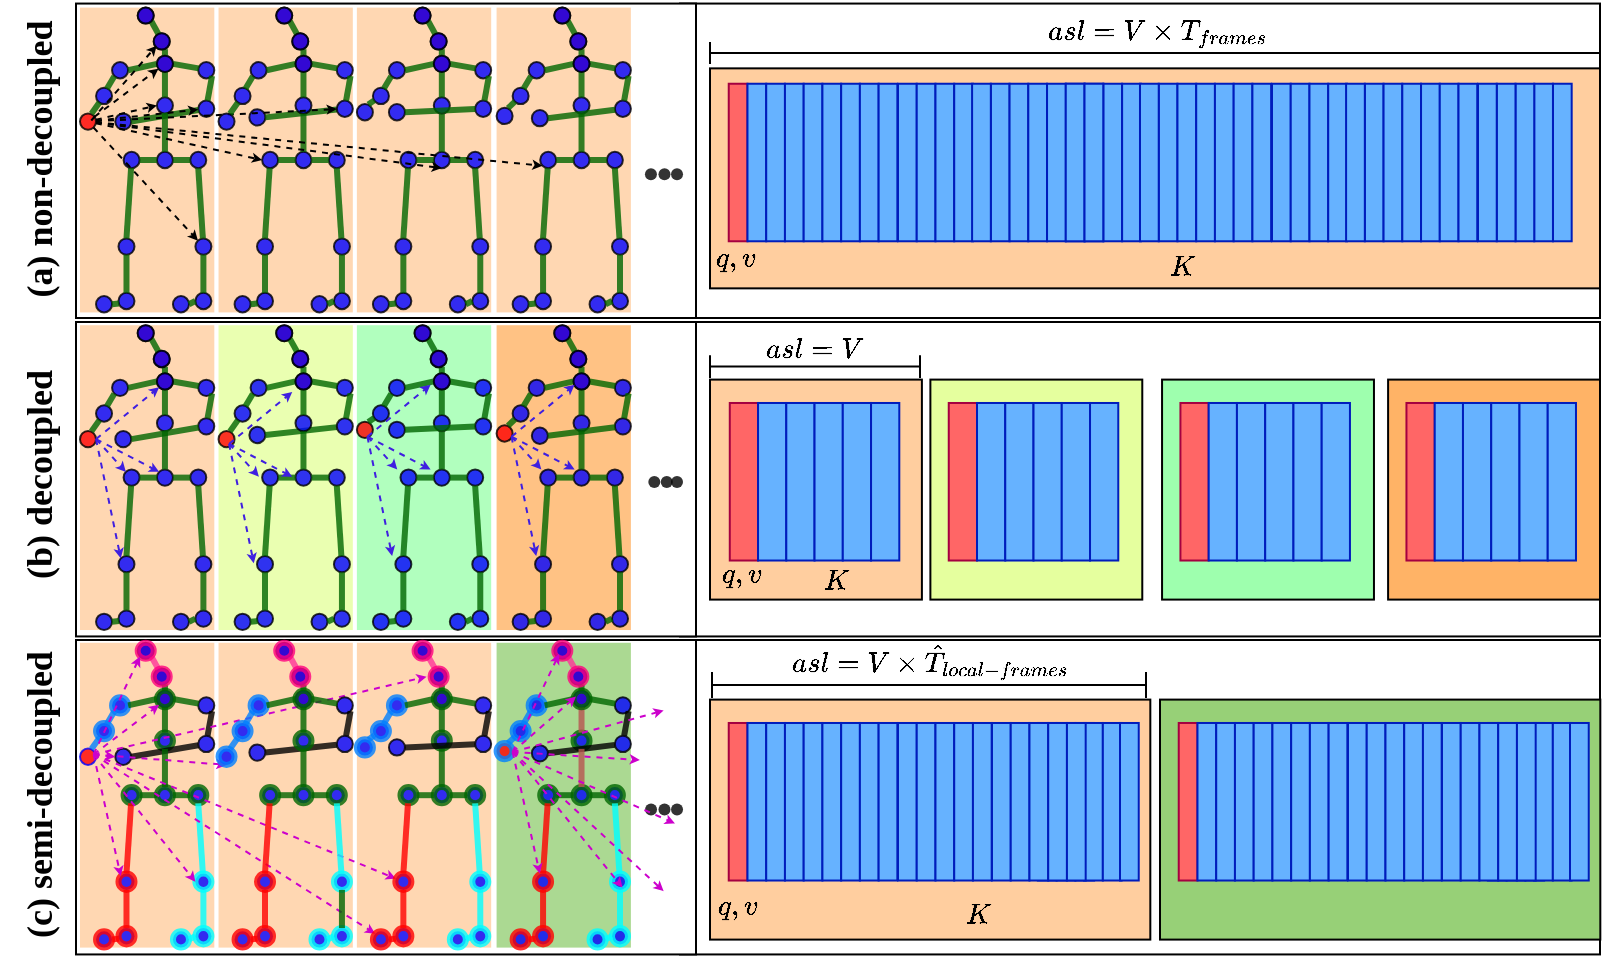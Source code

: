 <mxfile version="21.0.7" type="github">
  <diagram name="第 1 页" id="HdCWyn4FFZ8-8vvZGoT_">
    <mxGraphModel dx="1969" dy="1759" grid="1" gridSize="10" guides="1" tooltips="1" connect="1" arrows="1" fold="1" page="1" pageScale="1" pageWidth="827" pageHeight="1169" math="1" shadow="0">
      <root>
        <mxCell id="0" />
        <mxCell id="1" parent="0" />
        <mxCell id="W6VNApjesA3bIjd2sH9i-1653" value="" style="rounded=0;whiteSpace=wrap;html=1;" vertex="1" parent="1">
          <mxGeometry x="-470" y="-820" width="460" height="157.22" as="geometry" />
        </mxCell>
        <mxCell id="W6VNApjesA3bIjd2sH9i-1652" value="" style="rounded=0;whiteSpace=wrap;html=1;" vertex="1" parent="1">
          <mxGeometry x="-470" y="-979" width="460" height="157.22" as="geometry" />
        </mxCell>
        <mxCell id="W6VNApjesA3bIjd2sH9i-1650" value="" style="rounded=0;whiteSpace=wrap;html=1;" vertex="1" parent="1">
          <mxGeometry x="-470" y="-1138.22" width="460" height="157.22" as="geometry" />
        </mxCell>
        <mxCell id="W6VNApjesA3bIjd2sH9i-1649" value="" style="rounded=0;whiteSpace=wrap;html=1;" vertex="1" parent="1">
          <mxGeometry x="-772" y="-820" width="310" height="157.22" as="geometry" />
        </mxCell>
        <mxCell id="W6VNApjesA3bIjd2sH9i-1648" value="" style="rounded=0;whiteSpace=wrap;html=1;" vertex="1" parent="1">
          <mxGeometry x="-772" y="-979" width="310" height="157.22" as="geometry" />
        </mxCell>
        <mxCell id="W6VNApjesA3bIjd2sH9i-5" value="" style="group;fillColor=#FFCE9F;opacity=80;container=0;" vertex="1" connectable="0" parent="1">
          <mxGeometry x="-770" y="-818.61" width="67.15" height="152.41" as="geometry" />
        </mxCell>
        <mxCell id="W6VNApjesA3bIjd2sH9i-1647" value="" style="rounded=0;whiteSpace=wrap;html=1;" vertex="1" parent="1">
          <mxGeometry x="-772" y="-1138.22" width="310" height="157.22" as="geometry" />
        </mxCell>
        <mxCell id="W6VNApjesA3bIjd2sH9i-1452" value="&lt;font size=&quot;1&quot; style=&quot;&quot; face=&quot;Times New Roman&quot;&gt;&lt;b style=&quot;font-size: 18px;&quot;&gt;(a) non-decoupled&lt;/b&gt;&lt;/font&gt;" style="text;html=1;align=center;verticalAlign=middle;resizable=0;points=[];autosize=1;strokeColor=none;fillColor=none;rotation=-90;" vertex="1" parent="1">
          <mxGeometry x="-870" y="-1080" width="160" height="40" as="geometry" />
        </mxCell>
        <mxCell id="W6VNApjesA3bIjd2sH9i-1453" value="&lt;font size=&quot;1&quot; style=&quot;&quot; face=&quot;Times New Roman&quot;&gt;&lt;b style=&quot;font-size: 18px;&quot;&gt;(b) decoupled&lt;/b&gt;&lt;/font&gt;" style="text;html=1;align=center;verticalAlign=middle;resizable=0;points=[];autosize=1;strokeColor=none;fillColor=none;rotation=-90;" vertex="1" parent="1">
          <mxGeometry x="-855" y="-922.2" width="130" height="40" as="geometry" />
        </mxCell>
        <mxCell id="W6VNApjesA3bIjd2sH9i-1454" value="&lt;b style=&quot;&quot;&gt;&lt;font style=&quot;font-size: 18px;&quot; face=&quot;Times New Roman&quot;&gt;(c) semi-decoupled&lt;/font&gt;&lt;/b&gt;" style="text;html=1;align=center;verticalAlign=middle;resizable=0;points=[];autosize=1;strokeColor=none;fillColor=none;rotation=-90;" vertex="1" parent="1">
          <mxGeometry x="-875" y="-762.2" width="170" height="40" as="geometry" />
        </mxCell>
        <mxCell id="W6VNApjesA3bIjd2sH9i-3" value="" style="ellipse;whiteSpace=wrap;html=1;fillColor=#FF0000;opacity=80;strokeColor=#0000FF;strokeWidth=1;container=0;" vertex="1" parent="1">
          <mxGeometry x="-770" y="-765.723" width="8.013" height="8.173" as="geometry" />
        </mxCell>
        <mxCell id="W6VNApjesA3bIjd2sH9i-4" value="" style="edgeStyle=none;orthogonalLoop=1;jettySize=auto;html=1;rounded=0;labelBackgroundColor=default;strokeColor=#007FFF;strokeWidth=3;fontFamily=Helvetica;fontSize=12;fontColor=default;endArrow=none;shape=connector;exitX=0.712;exitY=0.024;exitDx=0;exitDy=0;exitPerimeter=0;opacity=80;fillColor=#0000FF;" edge="1" parent="1" source="W6VNApjesA3bIjd2sH9i-3">
          <mxGeometry width="100" relative="1" as="geometry">
            <mxPoint x="-1059.876" y="-773.132" as="sourcePoint" />
            <mxPoint x="-760.233" y="-771.078" as="targetPoint" />
            <Array as="points" />
          </mxGeometry>
        </mxCell>
        <mxCell id="W6VNApjesA3bIjd2sH9i-6" value="" style="group;fillColor=#FFCE9F;opacity=80;container=0;" vertex="1" connectable="0" parent="1">
          <mxGeometry x="-700.733" y="-818.61" width="67.15" height="152.41" as="geometry" />
        </mxCell>
        <mxCell id="W6VNApjesA3bIjd2sH9i-7" value="" style="group;fillColor=#FFCE9F;opacity=80;container=0;" vertex="1" connectable="0" parent="1">
          <mxGeometry x="-631.559" y="-818.61" width="67.15" height="152.41" as="geometry" />
        </mxCell>
        <mxCell id="W6VNApjesA3bIjd2sH9i-8" value="" style="group;fillColor=#97D077;opacity=80;container=0;" vertex="1" connectable="0" parent="1">
          <mxGeometry x="-561.704" y="-818.61" width="67.15" height="152.41" as="geometry" />
        </mxCell>
        <mxCell id="W6VNApjesA3bIjd2sH9i-13" value="    " style="shape=waypoint;sketch=0;size=6;pointerEvents=1;points=[];fillColor=none;resizable=0;rotatable=0;perimeter=centerPerimeter;snapToPoint=1;fontFamily=Helvetica;fontSize=18;fontColor=default;opacity=80;container=0;" vertex="1" parent="1">
          <mxGeometry x="-487.757" y="-745.227" width="20" height="20" as="geometry" />
        </mxCell>
        <mxCell id="W6VNApjesA3bIjd2sH9i-14" value="    " style="shape=waypoint;sketch=0;size=6;pointerEvents=1;points=[];fillColor=none;resizable=0;rotatable=0;perimeter=centerPerimeter;snapToPoint=1;fontFamily=Helvetica;fontSize=18;fontColor=default;opacity=80;container=0;" vertex="1" parent="1">
          <mxGeometry x="-481.491" y="-745.227" width="20" height="20" as="geometry" />
        </mxCell>
        <mxCell id="W6VNApjesA3bIjd2sH9i-15" value="" style="ellipse;whiteSpace=wrap;html=1;fillColor=#0000FF;opacity=80;container=0;" vertex="1" parent="1">
          <mxGeometry x="-685.328" y="-767.806" width="8.013" height="8.173" as="geometry" />
        </mxCell>
        <mxCell id="W6VNApjesA3bIjd2sH9i-16" value="" style="edgeStyle=none;orthogonalLoop=1;jettySize=auto;html=1;rounded=0;labelBackgroundColor=default;strokeColor=default;strokeWidth=3;fontFamily=Helvetica;fontSize=12;fontColor=default;endArrow=none;shape=connector;exitX=1;exitY=0.5;exitDx=0;exitDy=0;opacity=80;fillColor=#0000FF;" edge="1" parent="1" source="W6VNApjesA3bIjd2sH9i-15" target="W6VNApjesA3bIjd2sH9i-76">
          <mxGeometry width="100" relative="1" as="geometry">
            <mxPoint x="-623.807" y="-744.889" as="sourcePoint" />
            <mxPoint x="-607.781" y="-744.889" as="targetPoint" />
            <Array as="points" />
          </mxGeometry>
        </mxCell>
        <mxCell id="W6VNApjesA3bIjd2sH9i-17" value="    " style="shape=waypoint;sketch=0;size=6;pointerEvents=1;points=[];fillColor=none;resizable=0;rotatable=0;perimeter=centerPerimeter;snapToPoint=1;fontFamily=Helvetica;fontSize=18;fontColor=default;opacity=80;container=0;" vertex="1" parent="1">
          <mxGeometry x="-494.474" y="-745.227" width="20" height="20" as="geometry" />
        </mxCell>
        <mxCell id="W6VNApjesA3bIjd2sH9i-18" value="" style="ellipse;whiteSpace=wrap;html=1;fillColor=#FF0000;opacity=80;container=0;" vertex="1" parent="1">
          <mxGeometry x="-741.153" y="-818.61" width="8.013" height="8.013" as="geometry" />
        </mxCell>
        <mxCell id="W6VNApjesA3bIjd2sH9i-19" value="" style="ellipse;whiteSpace=wrap;html=1;fillColor=#FF0000;opacity=80;container=0;" vertex="1" parent="1">
          <mxGeometry x="-733.14" y="-805.789" width="8.013" height="8.173" as="geometry" />
        </mxCell>
        <mxCell id="W6VNApjesA3bIjd2sH9i-20" value="" style="endArrow=none;html=1;rounded=0;exitX=0.3;exitY=0.059;exitDx=0;exitDy=0;entryX=1;entryY=1;entryDx=0;entryDy=0;exitPerimeter=0;strokeWidth=3;strokeColor=#FF3399;opacity=80;" edge="1" parent="1" source="W6VNApjesA3bIjd2sH9i-19" target="W6VNApjesA3bIjd2sH9i-18">
          <mxGeometry width="50" height="50" relative="1" as="geometry">
            <mxPoint x="-710.703" y="-778.544" as="sourcePoint" />
            <mxPoint x="-702.69" y="-786.557" as="targetPoint" />
          </mxGeometry>
        </mxCell>
        <mxCell id="W6VNApjesA3bIjd2sH9i-21" value="" style="ellipse;whiteSpace=wrap;html=1;fillColor=#FF0000;opacity=80;container=0;" vertex="1" parent="1">
          <mxGeometry x="-731.537" y="-794.57" width="8.013" height="8.173" as="geometry" />
        </mxCell>
        <mxCell id="W6VNApjesA3bIjd2sH9i-22" value="" style="ellipse;whiteSpace=wrap;html=1;fillColor=#0000FF;opacity=80;container=0;" vertex="1" parent="1">
          <mxGeometry x="-710.863" y="-791.365" width="8.013" height="8.173" as="geometry" />
        </mxCell>
        <mxCell id="W6VNApjesA3bIjd2sH9i-23" value="" style="ellipse;whiteSpace=wrap;html=1;fillColor=#0000FF;opacity=80;strokeColor=#007FFF;strokeWidth=3;container=0;" vertex="1" parent="1">
          <mxGeometry x="-753.974" y="-791.365" width="8.013" height="8.173" as="geometry" />
        </mxCell>
        <mxCell id="W6VNApjesA3bIjd2sH9i-24" value="" style="endArrow=none;html=1;rounded=0;entryX=0.7;entryY=0.974;entryDx=0;entryDy=0;strokeWidth=3;entryPerimeter=0;exitX=0.5;exitY=0;exitDx=0;exitDy=0;fontSize=11;fillColor=#0000FF;strokeColor=#006600;opacity=80;" edge="1" parent="1" source="W6VNApjesA3bIjd2sH9i-21" target="W6VNApjesA3bIjd2sH9i-19">
          <mxGeometry width="50" height="50" relative="1" as="geometry">
            <mxPoint x="-710.382" y="-804.186" as="sourcePoint" />
            <mxPoint x="-713.908" y="-810.597" as="targetPoint" />
          </mxGeometry>
        </mxCell>
        <mxCell id="W6VNApjesA3bIjd2sH9i-25" value="" style="edgeStyle=none;orthogonalLoop=1;jettySize=auto;html=1;rounded=0;labelBackgroundColor=default;strokeColor=#006600;strokeWidth=3;fontFamily=Helvetica;fontSize=11;fontColor=default;endArrow=none;shape=connector;exitX=1;exitY=0.5;exitDx=0;exitDy=0;entryX=0;entryY=0.5;entryDx=0;entryDy=0;opacity=80;" edge="1" parent="1" source="W6VNApjesA3bIjd2sH9i-23" target="W6VNApjesA3bIjd2sH9i-21">
          <mxGeometry width="100" relative="1" as="geometry">
            <mxPoint x="-742.755" y="-785.743" as="sourcePoint" />
            <mxPoint x="-730.415" y="-787.679" as="targetPoint" />
            <Array as="points" />
          </mxGeometry>
        </mxCell>
        <mxCell id="W6VNApjesA3bIjd2sH9i-26" value="" style="edgeStyle=none;orthogonalLoop=1;jettySize=auto;html=1;rounded=0;labelBackgroundColor=default;strokeColor=#006600;strokeWidth=3;fontFamily=Helvetica;fontSize=11;fontColor=default;endArrow=none;shape=connector;exitX=1;exitY=0.5;exitDx=0;exitDy=0;entryX=0.02;entryY=0.386;entryDx=0;entryDy=0;entryPerimeter=0;opacity=80;" edge="1" parent="1" source="W6VNApjesA3bIjd2sH9i-21" target="W6VNApjesA3bIjd2sH9i-22">
          <mxGeometry width="100" relative="1" as="geometry">
            <mxPoint x="-718.716" y="-770.531" as="sourcePoint" />
            <mxPoint x="-702.69" y="-770.531" as="targetPoint" />
            <Array as="points" />
          </mxGeometry>
        </mxCell>
        <mxCell id="W6VNApjesA3bIjd2sH9i-27" value="" style="ellipse;whiteSpace=wrap;html=1;fillColor=#0000FF;opacity=80;strokeColor=#006600;strokeWidth=3;labelBackgroundColor=default;endArrow=none;fontSize=11;rounded=0;container=0;" vertex="1" parent="1">
          <mxGeometry x="-731.537" y="-773.736" width="8.013" height="8.173" as="geometry" />
        </mxCell>
        <mxCell id="W6VNApjesA3bIjd2sH9i-28" value="" style="edgeStyle=none;orthogonalLoop=1;jettySize=auto;html=1;rounded=0;labelBackgroundColor=default;strokeColor=#006600;strokeWidth=3;fontFamily=Helvetica;fontSize=11;fontColor=default;endArrow=none;shape=connector;exitX=0.5;exitY=0;exitDx=0;exitDy=0;entryX=0.5;entryY=1;entryDx=0;entryDy=0;opacity=80;" edge="1" parent="1" source="W6VNApjesA3bIjd2sH9i-27" target="W6VNApjesA3bIjd2sH9i-21">
          <mxGeometry width="100" relative="1" as="geometry">
            <mxPoint x="-718.716" y="-757.71" as="sourcePoint" />
            <mxPoint x="-702.69" y="-757.71" as="targetPoint" />
            <Array as="points" />
          </mxGeometry>
        </mxCell>
        <mxCell id="W6VNApjesA3bIjd2sH9i-29" value="" style="ellipse;whiteSpace=wrap;html=1;fillColor=#0000FF;opacity=80;container=0;" vertex="1" parent="1">
          <mxGeometry x="-710.863" y="-772.134" width="8.013" height="8.173" as="geometry" />
        </mxCell>
        <mxCell id="W6VNApjesA3bIjd2sH9i-30" value="" style="edgeStyle=none;orthogonalLoop=1;jettySize=auto;html=1;rounded=0;labelBackgroundColor=default;strokeColor=default;strokeWidth=3;fontFamily=Helvetica;fontSize=12;fontColor=default;endArrow=none;shape=connector;exitX=1;exitY=1;exitDx=0;exitDy=0;opacity=80;fillColor=#0000FF;" edge="1" parent="1" source="W6VNApjesA3bIjd2sH9i-22" target="W6VNApjesA3bIjd2sH9i-29">
          <mxGeometry width="100" relative="1" as="geometry">
            <mxPoint x="-689.869" y="-765.723" as="sourcePoint" />
            <mxPoint x="-673.842" y="-765.723" as="targetPoint" />
            <Array as="points" />
          </mxGeometry>
        </mxCell>
        <mxCell id="W6VNApjesA3bIjd2sH9i-31" value="" style="ellipse;whiteSpace=wrap;html=1;fillColor=#0000FF;opacity=80;container=0;" vertex="1" parent="1">
          <mxGeometry x="-752.371" y="-765.723" width="8.013" height="8.173" as="geometry" />
        </mxCell>
        <mxCell id="W6VNApjesA3bIjd2sH9i-32" value="" style="edgeStyle=none;orthogonalLoop=1;jettySize=auto;html=1;rounded=0;labelBackgroundColor=default;strokeColor=default;strokeWidth=3;fontFamily=Helvetica;fontSize=12;fontColor=default;endArrow=none;shape=connector;exitX=1;exitY=0.5;exitDx=0;exitDy=0;opacity=80;fillColor=#0000FF;" edge="1" parent="1" source="W6VNApjesA3bIjd2sH9i-31" target="W6VNApjesA3bIjd2sH9i-29">
          <mxGeometry width="100" relative="1" as="geometry">
            <mxPoint x="-693.074" y="-744.889" as="sourcePoint" />
            <mxPoint x="-677.048" y="-744.889" as="targetPoint" />
            <Array as="points" />
          </mxGeometry>
        </mxCell>
        <mxCell id="W6VNApjesA3bIjd2sH9i-33" value="" style="ellipse;whiteSpace=wrap;html=1;fillColor=#0000FF;opacity=80;strokeColor=#007FFF;strokeWidth=3;container=0;" vertex="1" parent="1">
          <mxGeometry x="-761.987" y="-778.544" width="8.013" height="8.173" as="geometry" />
        </mxCell>
        <mxCell id="W6VNApjesA3bIjd2sH9i-34" value="" style="edgeStyle=none;orthogonalLoop=1;jettySize=auto;html=1;rounded=0;labelBackgroundColor=default;strokeColor=#007FFF;strokeWidth=3;fontFamily=Helvetica;fontSize=12;fontColor=default;endArrow=none;shape=connector;exitX=0.677;exitY=0.061;exitDx=0;exitDy=0;exitPerimeter=0;opacity=80;fillColor=#0000FF;" edge="1" parent="1" source="W6VNApjesA3bIjd2sH9i-33">
          <mxGeometry width="100" relative="1" as="geometry">
            <mxPoint x="-752.371" y="-778.544" as="sourcePoint" />
            <mxPoint x="-752.852" y="-784.313" as="targetPoint" />
            <Array as="points" />
          </mxGeometry>
        </mxCell>
        <mxCell id="W6VNApjesA3bIjd2sH9i-35" value="" style="ellipse;whiteSpace=wrap;html=1;fillColor=#0000FF;opacity=80;strokeColor=#006600;strokeWidth=3;labelBackgroundColor=default;endArrow=none;fontSize=11;rounded=0;container=0;" vertex="1" parent="1">
          <mxGeometry x="-731.537" y="-746.492" width="8.013" height="8.173" as="geometry" />
        </mxCell>
        <mxCell id="W6VNApjesA3bIjd2sH9i-36" value="" style="edgeStyle=none;orthogonalLoop=1;jettySize=auto;html=1;rounded=0;labelBackgroundColor=default;strokeColor=#006600;strokeWidth=3;fontFamily=Helvetica;fontSize=11;fontColor=default;endArrow=none;shape=connector;exitX=0.5;exitY=0;exitDx=0;exitDy=0;entryX=0.5;entryY=1;entryDx=0;entryDy=0;opacity=80;" edge="1" parent="1" source="W6VNApjesA3bIjd2sH9i-35" target="W6VNApjesA3bIjd2sH9i-27">
          <mxGeometry width="100" relative="1" as="geometry">
            <mxPoint x="-713.908" y="-738.478" as="sourcePoint" />
            <mxPoint x="-697.882" y="-738.478" as="targetPoint" />
            <Array as="points" />
          </mxGeometry>
        </mxCell>
        <mxCell id="W6VNApjesA3bIjd2sH9i-37" value="" style="ellipse;whiteSpace=wrap;html=1;fillColor=#0000FF;opacity=80;strokeColor=#006600;strokeWidth=3;labelBackgroundColor=default;endArrow=none;fontSize=11;rounded=0;container=0;" vertex="1" parent="1">
          <mxGeometry x="-714.87" y="-746.492" width="8.013" height="8.173" as="geometry" />
        </mxCell>
        <mxCell id="W6VNApjesA3bIjd2sH9i-38" value="" style="ellipse;whiteSpace=wrap;html=1;fillColor=#0000FF;opacity=80;strokeColor=#006600;strokeWidth=3;labelBackgroundColor=default;endArrow=none;fontSize=11;rounded=0;container=0;" vertex="1" parent="1">
          <mxGeometry x="-748.204" y="-746.492" width="8.013" height="8.173" as="geometry" />
        </mxCell>
        <mxCell id="W6VNApjesA3bIjd2sH9i-39" value="" style="edgeStyle=none;orthogonalLoop=1;jettySize=auto;html=1;rounded=0;labelBackgroundColor=default;strokeColor=#006600;strokeWidth=3;fontFamily=Helvetica;fontSize=11;fontColor=default;endArrow=none;shape=connector;entryX=0;entryY=0.5;entryDx=0;entryDy=0;exitX=1;exitY=0.5;exitDx=0;exitDy=0;opacity=80;" edge="1" parent="1" source="W6VNApjesA3bIjd2sH9i-38" target="W6VNApjesA3bIjd2sH9i-35">
          <mxGeometry width="100" relative="1" as="geometry">
            <mxPoint x="-737.947" y="-742.474" as="sourcePoint" />
            <mxPoint x="-721.921" y="-742.474" as="targetPoint" />
            <Array as="points" />
          </mxGeometry>
        </mxCell>
        <mxCell id="W6VNApjesA3bIjd2sH9i-40" value="" style="edgeStyle=none;orthogonalLoop=1;jettySize=auto;html=1;rounded=0;labelBackgroundColor=default;strokeColor=#006600;strokeWidth=3;fontFamily=Helvetica;fontSize=11;fontColor=default;endArrow=none;shape=connector;exitX=1;exitY=0.5;exitDx=0;exitDy=0;entryX=0;entryY=0.5;entryDx=0;entryDy=0;opacity=80;" edge="1" parent="1" source="W6VNApjesA3bIjd2sH9i-35" target="W6VNApjesA3bIjd2sH9i-37">
          <mxGeometry width="100" relative="1" as="geometry">
            <mxPoint x="-729.934" y="-720.85" as="sourcePoint" />
            <mxPoint x="-713.908" y="-720.85" as="targetPoint" />
            <Array as="points" />
          </mxGeometry>
        </mxCell>
        <mxCell id="W6VNApjesA3bIjd2sH9i-41" value="" style="ellipse;whiteSpace=wrap;html=1;fillColor=#0000FF;opacity=80;strokeColor=#FF0000;strokeWidth=3;container=0;" vertex="1" parent="1">
          <mxGeometry x="-750.768" y="-703.221" width="8.013" height="8.173" as="geometry" />
        </mxCell>
        <mxCell id="W6VNApjesA3bIjd2sH9i-42" value="" style="ellipse;whiteSpace=wrap;html=1;fillColor=#0000FF;opacity=80;strokeColor=#00FFFF;strokeWidth=3;container=0;" vertex="1" parent="1">
          <mxGeometry x="-712.305" y="-703.221" width="8.013" height="8.173" as="geometry" />
        </mxCell>
        <mxCell id="W6VNApjesA3bIjd2sH9i-43" value="" style="edgeStyle=none;orthogonalLoop=1;jettySize=auto;html=1;rounded=0;labelBackgroundColor=default;strokeColor=#FF0000;strokeWidth=3;fontFamily=Helvetica;fontSize=12;fontColor=default;endArrow=none;shape=connector;exitX=0.5;exitY=0;exitDx=0;exitDy=0;opacity=80;fillColor=#0000FF;" edge="1" parent="1" source="W6VNApjesA3bIjd2sH9i-41" target="W6VNApjesA3bIjd2sH9i-38">
          <mxGeometry width="100" relative="1" as="geometry">
            <mxPoint x="-733.14" y="-714.439" as="sourcePoint" />
            <mxPoint x="-717.113" y="-714.439" as="targetPoint" />
            <Array as="points" />
          </mxGeometry>
        </mxCell>
        <mxCell id="W6VNApjesA3bIjd2sH9i-44" value="" style="edgeStyle=none;orthogonalLoop=1;jettySize=auto;html=1;rounded=0;labelBackgroundColor=default;strokeColor=#00FFFF;strokeWidth=3;fontFamily=Helvetica;fontSize=12;fontColor=default;endArrow=none;shape=connector;exitX=0.5;exitY=1;exitDx=0;exitDy=0;opacity=80;fillColor=#0000FF;" edge="1" parent="1" source="W6VNApjesA3bIjd2sH9i-37" target="W6VNApjesA3bIjd2sH9i-42">
          <mxGeometry width="100" relative="1" as="geometry">
            <mxPoint x="-717.113" y="-711.234" as="sourcePoint" />
            <mxPoint x="-701.087" y="-711.234" as="targetPoint" />
            <Array as="points" />
          </mxGeometry>
        </mxCell>
        <mxCell id="W6VNApjesA3bIjd2sH9i-45" value="" style="ellipse;whiteSpace=wrap;html=1;fillColor=#0000FF;opacity=80;strokeColor=#FF0000;strokeWidth=3;container=0;" vertex="1" parent="1">
          <mxGeometry x="-750.768" y="-675.976" width="8.013" height="8.173" as="geometry" />
        </mxCell>
        <mxCell id="W6VNApjesA3bIjd2sH9i-46" value="" style="ellipse;whiteSpace=wrap;html=1;fillColor=#0000FF;opacity=80;strokeColor=#00FFFF;strokeWidth=3;container=0;" vertex="1" parent="1">
          <mxGeometry x="-712.305" y="-675.976" width="8.013" height="8.173" as="geometry" />
        </mxCell>
        <mxCell id="W6VNApjesA3bIjd2sH9i-47" value="" style="edgeStyle=none;orthogonalLoop=1;jettySize=auto;html=1;rounded=0;labelBackgroundColor=default;strokeColor=#FF0000;strokeWidth=3;fontFamily=Helvetica;fontSize=12;fontColor=default;endArrow=none;shape=connector;exitX=0.5;exitY=0;exitDx=0;exitDy=0;entryX=0.5;entryY=1;entryDx=0;entryDy=0;opacity=80;fillColor=#0000FF;" edge="1" parent="1" source="W6VNApjesA3bIjd2sH9i-45" target="W6VNApjesA3bIjd2sH9i-41">
          <mxGeometry width="100" relative="1" as="geometry">
            <mxPoint x="-741.153" y="-669.566" as="sourcePoint" />
            <mxPoint x="-725.126" y="-669.566" as="targetPoint" />
            <Array as="points" />
          </mxGeometry>
        </mxCell>
        <mxCell id="W6VNApjesA3bIjd2sH9i-48" value="" style="edgeStyle=none;orthogonalLoop=1;jettySize=auto;html=1;rounded=0;labelBackgroundColor=default;strokeColor=#00FFFF;strokeWidth=3;fontFamily=Helvetica;fontSize=12;fontColor=default;endArrow=none;shape=connector;exitX=0.5;exitY=0;exitDx=0;exitDy=0;entryX=0.5;entryY=1;entryDx=0;entryDy=0;opacity=80;fillColor=#0000FF;" edge="1" parent="1" source="W6VNApjesA3bIjd2sH9i-46" target="W6VNApjesA3bIjd2sH9i-42">
          <mxGeometry width="100" relative="1" as="geometry">
            <mxPoint x="-718.716" y="-671.168" as="sourcePoint" />
            <mxPoint x="-702.69" y="-671.168" as="targetPoint" />
            <Array as="points" />
          </mxGeometry>
        </mxCell>
        <mxCell id="W6VNApjesA3bIjd2sH9i-49" value="" style="ellipse;whiteSpace=wrap;html=1;fillColor=#0000FF;opacity=80;strokeColor=#FF0000;strokeWidth=3;container=0;" vertex="1" parent="1">
          <mxGeometry x="-761.987" y="-674.373" width="8.013" height="8.173" as="geometry" />
        </mxCell>
        <mxCell id="W6VNApjesA3bIjd2sH9i-50" value="" style="ellipse;whiteSpace=wrap;html=1;fillColor=#0000FF;opacity=80;strokeColor=#00FFFF;strokeWidth=3;container=0;" vertex="1" parent="1">
          <mxGeometry x="-723.524" y="-674.373" width="8.013" height="8.173" as="geometry" />
        </mxCell>
        <mxCell id="W6VNApjesA3bIjd2sH9i-51" value="" style="edgeStyle=none;orthogonalLoop=1;jettySize=auto;html=1;rounded=0;labelBackgroundColor=default;strokeColor=#FF0000;strokeWidth=3;fontFamily=Helvetica;fontSize=12;fontColor=default;endArrow=none;shape=connector;exitX=1;exitY=0.5;exitDx=0;exitDy=0;entryX=0.033;entryY=0.647;entryDx=0;entryDy=0;entryPerimeter=0;opacity=80;fillColor=#0000FF;" edge="1" parent="1" source="W6VNApjesA3bIjd2sH9i-49" target="W6VNApjesA3bIjd2sH9i-45">
          <mxGeometry width="100" relative="1" as="geometry">
            <mxPoint x="-755.576" y="-648.731" as="sourcePoint" />
            <mxPoint x="-739.55" y="-648.731" as="targetPoint" />
            <Array as="points" />
          </mxGeometry>
        </mxCell>
        <mxCell id="W6VNApjesA3bIjd2sH9i-52" value="" style="edgeStyle=none;orthogonalLoop=1;jettySize=auto;html=1;rounded=0;labelBackgroundColor=default;strokeColor=#00FFFF;strokeWidth=3;fontFamily=Helvetica;fontSize=12;fontColor=default;endArrow=none;shape=connector;exitX=1;exitY=0.5;exitDx=0;exitDy=0;entryX=0;entryY=0.5;entryDx=0;entryDy=0;opacity=80;fillColor=#0000FF;" edge="1" parent="1" source="W6VNApjesA3bIjd2sH9i-50" target="W6VNApjesA3bIjd2sH9i-46">
          <mxGeometry width="100" relative="1" as="geometry">
            <mxPoint x="-726.729" y="-645.526" as="sourcePoint" />
            <mxPoint x="-710.703" y="-645.526" as="targetPoint" />
            <Array as="points" />
          </mxGeometry>
        </mxCell>
        <mxCell id="W6VNApjesA3bIjd2sH9i-53" value="" style="ellipse;whiteSpace=wrap;html=1;fillColor=#0000FF;opacity=80;strokeColor=#FF0080;strokeWidth=3;container=0;" vertex="1" parent="1">
          <mxGeometry x="-741.153" y="-818.61" width="8.013" height="8.013" as="geometry" />
        </mxCell>
        <mxCell id="W6VNApjesA3bIjd2sH9i-54" value="" style="ellipse;whiteSpace=wrap;html=1;fillColor=#0000FF;opacity=80;strokeColor=#FF0080;strokeWidth=3;container=0;" vertex="1" parent="1">
          <mxGeometry x="-733.14" y="-805.789" width="8.013" height="8.173" as="geometry" />
        </mxCell>
        <mxCell id="W6VNApjesA3bIjd2sH9i-55" value="" style="ellipse;whiteSpace=wrap;html=1;fillColor=#0000FF;opacity=80;strokeColor=#006600;strokeWidth=3;labelBackgroundColor=default;endArrow=none;fontSize=11;rounded=0;container=0;" vertex="1" parent="1">
          <mxGeometry x="-731.537" y="-794.57" width="8.013" height="8.173" as="geometry" />
        </mxCell>
        <mxCell id="W6VNApjesA3bIjd2sH9i-56" value="" style="endArrow=classic;html=1;rounded=0;labelBackgroundColor=default;strokeColor=#CC00CC;strokeWidth=1;fontFamily=Helvetica;fontSize=18;fontColor=default;shape=connector;endSize=2;jumpSize=3;dashed=1;exitX=1;exitY=0.5;exitDx=0;exitDy=0;entryX=0;entryY=1;entryDx=0;entryDy=0;" edge="1" parent="1" target="W6VNApjesA3bIjd2sH9i-53">
          <mxGeometry width="50" height="50" relative="1" as="geometry">
            <mxPoint x="-763.212" y="-762.782" as="sourcePoint" />
            <mxPoint x="-750.767" y="-703.223" as="targetPoint" />
          </mxGeometry>
        </mxCell>
        <mxCell id="W6VNApjesA3bIjd2sH9i-57" value="" style="endArrow=classic;html=1;rounded=0;labelBackgroundColor=default;strokeColor=#CC00CC;strokeWidth=1;fontFamily=Helvetica;fontSize=18;fontColor=default;shape=connector;endSize=2;jumpSize=3;dashed=1;exitX=1;exitY=0.5;exitDx=0;exitDy=0;entryX=0;entryY=1;entryDx=0;entryDy=0;" edge="1" parent="1" target="W6VNApjesA3bIjd2sH9i-55">
          <mxGeometry width="50" height="50" relative="1" as="geometry">
            <mxPoint x="-763.212" y="-762.782" as="sourcePoint" />
            <mxPoint x="-750.767" y="-703.223" as="targetPoint" />
          </mxGeometry>
        </mxCell>
        <mxCell id="W6VNApjesA3bIjd2sH9i-58" value="" style="endArrow=classic;html=1;rounded=0;labelBackgroundColor=default;strokeColor=#CC00CC;strokeWidth=1;fontFamily=Helvetica;fontSize=18;fontColor=default;shape=connector;endSize=2;jumpSize=3;dashed=1;exitX=1;exitY=0.5;exitDx=0;exitDy=0;entryX=0;entryY=0.5;entryDx=0;entryDy=0;" edge="1" parent="1" target="W6VNApjesA3bIjd2sH9i-31">
          <mxGeometry width="50" height="50" relative="1" as="geometry">
            <mxPoint x="-763.212" y="-762.782" as="sourcePoint" />
            <mxPoint x="-750.767" y="-703.223" as="targetPoint" />
          </mxGeometry>
        </mxCell>
        <mxCell id="W6VNApjesA3bIjd2sH9i-59" value="" style="endArrow=classic;html=1;rounded=0;labelBackgroundColor=default;strokeColor=#CC00CC;strokeWidth=1;fontFamily=Helvetica;fontSize=18;fontColor=default;shape=connector;endSize=2;jumpSize=3;dashed=1;exitX=1;exitY=0.5;exitDx=0;exitDy=0;entryX=0;entryY=0;entryDx=0;entryDy=0;" edge="1" parent="1" target="W6VNApjesA3bIjd2sH9i-41">
          <mxGeometry width="50" height="50" relative="1" as="geometry">
            <mxPoint x="-763.212" y="-762.782" as="sourcePoint" />
            <mxPoint x="-750.767" y="-703.223" as="targetPoint" />
          </mxGeometry>
        </mxCell>
        <mxCell id="W6VNApjesA3bIjd2sH9i-60" value="" style="endArrow=classic;html=1;rounded=0;labelBackgroundColor=default;strokeColor=#CC00CC;strokeWidth=1;fontFamily=Helvetica;fontSize=18;fontColor=default;shape=connector;endSize=2;jumpSize=3;dashed=1;exitX=1;exitY=0.5;exitDx=0;exitDy=0;entryX=0;entryY=0.5;entryDx=0;entryDy=0;" edge="1" parent="1" target="W6VNApjesA3bIjd2sH9i-42">
          <mxGeometry width="50" height="50" relative="1" as="geometry">
            <mxPoint x="-763.212" y="-762.782" as="sourcePoint" />
            <mxPoint x="-750.767" y="-703.223" as="targetPoint" />
          </mxGeometry>
        </mxCell>
        <mxCell id="W6VNApjesA3bIjd2sH9i-61" value="" style="endArrow=classic;html=1;rounded=0;labelBackgroundColor=default;strokeColor=#CC00CC;strokeWidth=1;fontFamily=Helvetica;fontSize=18;fontColor=default;shape=connector;endSize=2;jumpSize=3;dashed=1;exitX=1;exitY=0.5;exitDx=0;exitDy=0;entryX=0.5;entryY=1;entryDx=0;entryDy=0;" edge="1" parent="1" target="W6VNApjesA3bIjd2sH9i-79">
          <mxGeometry width="50" height="50" relative="1" as="geometry">
            <mxPoint x="-763.212" y="-762.782" as="sourcePoint" />
            <mxPoint x="-750.767" y="-703.223" as="targetPoint" />
          </mxGeometry>
        </mxCell>
        <mxCell id="W6VNApjesA3bIjd2sH9i-62" value="" style="endArrow=classic;html=1;rounded=0;labelBackgroundColor=default;strokeColor=#CC00CC;strokeWidth=1;fontFamily=Helvetica;fontSize=18;fontColor=default;shape=connector;endSize=2;jumpSize=3;dashed=1;exitX=1;exitY=0.5;exitDx=0;exitDy=0;" edge="1" parent="1" target="W6VNApjesA3bIjd2sH9i-128">
          <mxGeometry width="50" height="50" relative="1" as="geometry">
            <mxPoint x="-763.212" y="-762.782" as="sourcePoint" />
            <mxPoint x="-750.767" y="-703.223" as="targetPoint" />
          </mxGeometry>
        </mxCell>
        <mxCell id="W6VNApjesA3bIjd2sH9i-63" value="" style="endArrow=classic;html=1;rounded=0;labelBackgroundColor=default;strokeColor=#CC00CC;strokeWidth=1;fontFamily=Helvetica;fontSize=18;fontColor=default;shape=connector;endSize=2;jumpSize=3;dashed=1;exitX=1;exitY=0.5;exitDx=0;exitDy=0;entryX=0;entryY=0;entryDx=0;entryDy=0;" edge="1" parent="1" target="W6VNApjesA3bIjd2sH9i-136">
          <mxGeometry width="50" height="50" relative="1" as="geometry">
            <mxPoint x="-763.212" y="-762.782" as="sourcePoint" />
            <mxPoint x="-750.767" y="-703.223" as="targetPoint" />
          </mxGeometry>
        </mxCell>
        <mxCell id="W6VNApjesA3bIjd2sH9i-64" value="" style="endArrow=classic;html=1;rounded=0;labelBackgroundColor=default;strokeColor=#CC00CC;strokeWidth=1;fontFamily=Helvetica;fontSize=18;fontColor=default;shape=connector;endSize=2;jumpSize=3;dashed=1;exitX=1;exitY=0.5;exitDx=0;exitDy=0;" edge="1" parent="1">
          <mxGeometry width="50" height="50" relative="1" as="geometry">
            <mxPoint x="-763.212" y="-762.782" as="sourcePoint" />
            <mxPoint x="-596.703" y="-801.675" as="targetPoint" />
          </mxGeometry>
        </mxCell>
        <mxCell id="W6VNApjesA3bIjd2sH9i-65" value="" style="ellipse;whiteSpace=wrap;html=1;fillColor=#FF0000;opacity=80;container=0;" vertex="1" parent="1">
          <mxGeometry x="-671.886" y="-818.61" width="8.013" height="8.013" as="geometry" />
        </mxCell>
        <mxCell id="W6VNApjesA3bIjd2sH9i-66" value="" style="ellipse;whiteSpace=wrap;html=1;fillColor=#FF0000;opacity=80;container=0;" vertex="1" parent="1">
          <mxGeometry x="-663.873" y="-805.789" width="8.013" height="8.173" as="geometry" />
        </mxCell>
        <mxCell id="W6VNApjesA3bIjd2sH9i-67" value="" style="endArrow=none;html=1;rounded=0;exitX=0.3;exitY=0.059;exitDx=0;exitDy=0;entryX=1;entryY=1;entryDx=0;entryDy=0;exitPerimeter=0;strokeWidth=3;strokeColor=#FF3399;opacity=80;" edge="1" parent="1" source="W6VNApjesA3bIjd2sH9i-66" target="W6VNApjesA3bIjd2sH9i-65">
          <mxGeometry width="50" height="50" relative="1" as="geometry">
            <mxPoint x="-641.436" y="-778.544" as="sourcePoint" />
            <mxPoint x="-633.423" y="-786.557" as="targetPoint" />
          </mxGeometry>
        </mxCell>
        <mxCell id="W6VNApjesA3bIjd2sH9i-68" value="" style="ellipse;whiteSpace=wrap;html=1;fillColor=#FF0000;opacity=80;container=0;" vertex="1" parent="1">
          <mxGeometry x="-662.27" y="-794.57" width="8.013" height="8.173" as="geometry" />
        </mxCell>
        <mxCell id="W6VNApjesA3bIjd2sH9i-69" value="" style="ellipse;whiteSpace=wrap;html=1;fillColor=#0000FF;opacity=80;container=0;" vertex="1" parent="1">
          <mxGeometry x="-641.596" y="-791.365" width="8.013" height="8.173" as="geometry" />
        </mxCell>
        <mxCell id="W6VNApjesA3bIjd2sH9i-70" value="" style="ellipse;whiteSpace=wrap;html=1;fillColor=#0000FF;opacity=80;strokeColor=#007FFF;strokeWidth=3;container=0;" vertex="1" parent="1">
          <mxGeometry x="-684.707" y="-791.365" width="8.013" height="8.173" as="geometry" />
        </mxCell>
        <mxCell id="W6VNApjesA3bIjd2sH9i-71" value="" style="endArrow=none;html=1;rounded=0;entryX=0.7;entryY=0.974;entryDx=0;entryDy=0;strokeWidth=3;entryPerimeter=0;exitX=0.5;exitY=0;exitDx=0;exitDy=0;fontSize=11;fillColor=#0000FF;strokeColor=#006600;opacity=80;" edge="1" parent="1" source="W6VNApjesA3bIjd2sH9i-68" target="W6VNApjesA3bIjd2sH9i-66">
          <mxGeometry width="50" height="50" relative="1" as="geometry">
            <mxPoint x="-641.115" y="-804.186" as="sourcePoint" />
            <mxPoint x="-644.642" y="-810.597" as="targetPoint" />
          </mxGeometry>
        </mxCell>
        <mxCell id="W6VNApjesA3bIjd2sH9i-72" value="" style="edgeStyle=none;orthogonalLoop=1;jettySize=auto;html=1;rounded=0;labelBackgroundColor=default;strokeColor=#006600;strokeWidth=3;fontFamily=Helvetica;fontSize=11;fontColor=default;endArrow=none;shape=connector;exitX=1;exitY=0.5;exitDx=0;exitDy=0;entryX=0;entryY=0.5;entryDx=0;entryDy=0;opacity=80;" edge="1" parent="1" source="W6VNApjesA3bIjd2sH9i-70" target="W6VNApjesA3bIjd2sH9i-68">
          <mxGeometry width="100" relative="1" as="geometry">
            <mxPoint x="-673.488" y="-785.743" as="sourcePoint" />
            <mxPoint x="-661.148" y="-787.679" as="targetPoint" />
            <Array as="points" />
          </mxGeometry>
        </mxCell>
        <mxCell id="W6VNApjesA3bIjd2sH9i-73" value="" style="edgeStyle=none;orthogonalLoop=1;jettySize=auto;html=1;rounded=0;labelBackgroundColor=default;strokeColor=#006600;strokeWidth=3;fontFamily=Helvetica;fontSize=11;fontColor=default;endArrow=none;shape=connector;exitX=1;exitY=0.5;exitDx=0;exitDy=0;entryX=0.02;entryY=0.386;entryDx=0;entryDy=0;entryPerimeter=0;opacity=80;" edge="1" parent="1" source="W6VNApjesA3bIjd2sH9i-68" target="W6VNApjesA3bIjd2sH9i-69">
          <mxGeometry width="100" relative="1" as="geometry">
            <mxPoint x="-649.449" y="-770.531" as="sourcePoint" />
            <mxPoint x="-633.423" y="-770.531" as="targetPoint" />
            <Array as="points" />
          </mxGeometry>
        </mxCell>
        <mxCell id="W6VNApjesA3bIjd2sH9i-74" value="" style="ellipse;whiteSpace=wrap;html=1;fillColor=#0000FF;opacity=80;strokeColor=#006600;strokeWidth=3;labelBackgroundColor=default;endArrow=none;fontSize=11;rounded=0;container=0;" vertex="1" parent="1">
          <mxGeometry x="-662.27" y="-773.736" width="8.013" height="8.173" as="geometry" />
        </mxCell>
        <mxCell id="W6VNApjesA3bIjd2sH9i-75" value="" style="edgeStyle=none;orthogonalLoop=1;jettySize=auto;html=1;rounded=0;labelBackgroundColor=default;strokeColor=#006600;strokeWidth=3;fontFamily=Helvetica;fontSize=11;fontColor=default;endArrow=none;shape=connector;exitX=0.5;exitY=0;exitDx=0;exitDy=0;entryX=0.5;entryY=1;entryDx=0;entryDy=0;opacity=80;" edge="1" parent="1" source="W6VNApjesA3bIjd2sH9i-74" target="W6VNApjesA3bIjd2sH9i-68">
          <mxGeometry width="100" relative="1" as="geometry">
            <mxPoint x="-649.449" y="-757.71" as="sourcePoint" />
            <mxPoint x="-633.423" y="-757.71" as="targetPoint" />
            <Array as="points" />
          </mxGeometry>
        </mxCell>
        <mxCell id="W6VNApjesA3bIjd2sH9i-76" value="" style="ellipse;whiteSpace=wrap;html=1;fillColor=#0000FF;opacity=80;container=0;" vertex="1" parent="1">
          <mxGeometry x="-641.596" y="-772.134" width="8.013" height="8.173" as="geometry" />
        </mxCell>
        <mxCell id="W6VNApjesA3bIjd2sH9i-77" value="" style="edgeStyle=none;orthogonalLoop=1;jettySize=auto;html=1;rounded=0;labelBackgroundColor=default;strokeColor=default;strokeWidth=3;fontFamily=Helvetica;fontSize=12;fontColor=default;endArrow=none;shape=connector;exitX=1;exitY=1;exitDx=0;exitDy=0;opacity=80;fillColor=#0000FF;" edge="1" parent="1" source="W6VNApjesA3bIjd2sH9i-69" target="W6VNApjesA3bIjd2sH9i-76">
          <mxGeometry width="100" relative="1" as="geometry">
            <mxPoint x="-620.602" y="-765.723" as="sourcePoint" />
            <mxPoint x="-604.576" y="-765.723" as="targetPoint" />
            <Array as="points" />
          </mxGeometry>
        </mxCell>
        <mxCell id="W6VNApjesA3bIjd2sH9i-78" value="" style="ellipse;whiteSpace=wrap;html=1;fillColor=#0000FF;opacity=80;strokeColor=#007FFF;strokeWidth=3;container=0;" vertex="1" parent="1">
          <mxGeometry x="-692.72" y="-778.544" width="8.013" height="8.173" as="geometry" />
        </mxCell>
        <mxCell id="W6VNApjesA3bIjd2sH9i-79" value="" style="ellipse;whiteSpace=wrap;html=1;fillColor=#0000FF;opacity=80;strokeColor=#007FFF;strokeWidth=3;container=0;" vertex="1" parent="1">
          <mxGeometry x="-700.733" y="-765.723" width="8.013" height="8.173" as="geometry" />
        </mxCell>
        <mxCell id="W6VNApjesA3bIjd2sH9i-80" value="" style="edgeStyle=none;orthogonalLoop=1;jettySize=auto;html=1;rounded=0;labelBackgroundColor=default;strokeColor=#007FFF;strokeWidth=3;fontFamily=Helvetica;fontSize=12;fontColor=default;endArrow=none;shape=connector;exitX=0.712;exitY=0.024;exitDx=0;exitDy=0;exitPerimeter=0;opacity=80;fillColor=#0000FF;" edge="1" parent="1" source="W6VNApjesA3bIjd2sH9i-79" target="W6VNApjesA3bIjd2sH9i-78">
          <mxGeometry width="100" relative="1" as="geometry">
            <mxPoint x="-690.637" y="-766.204" as="sourcePoint" />
            <mxPoint x="-662.27" y="-746.492" as="targetPoint" />
            <Array as="points" />
          </mxGeometry>
        </mxCell>
        <mxCell id="W6VNApjesA3bIjd2sH9i-81" value="" style="edgeStyle=none;orthogonalLoop=1;jettySize=auto;html=1;rounded=0;labelBackgroundColor=default;strokeColor=#007FFF;strokeWidth=3;fontFamily=Helvetica;fontSize=12;fontColor=default;endArrow=none;shape=connector;exitX=0.677;exitY=0.061;exitDx=0;exitDy=0;exitPerimeter=0;opacity=80;fillColor=#0000FF;" edge="1" parent="1" source="W6VNApjesA3bIjd2sH9i-78">
          <mxGeometry width="100" relative="1" as="geometry">
            <mxPoint x="-683.104" y="-778.544" as="sourcePoint" />
            <mxPoint x="-683.585" y="-784.313" as="targetPoint" />
            <Array as="points" />
          </mxGeometry>
        </mxCell>
        <mxCell id="W6VNApjesA3bIjd2sH9i-82" value="" style="ellipse;whiteSpace=wrap;html=1;fillColor=#0000FF;opacity=80;strokeColor=#006600;strokeWidth=3;labelBackgroundColor=default;endArrow=none;fontSize=11;rounded=0;container=0;" vertex="1" parent="1">
          <mxGeometry x="-662.27" y="-746.492" width="8.013" height="8.173" as="geometry" />
        </mxCell>
        <mxCell id="W6VNApjesA3bIjd2sH9i-83" value="" style="edgeStyle=none;orthogonalLoop=1;jettySize=auto;html=1;rounded=0;labelBackgroundColor=default;strokeColor=#006600;strokeWidth=3;fontFamily=Helvetica;fontSize=11;fontColor=default;endArrow=none;shape=connector;exitX=0.5;exitY=0;exitDx=0;exitDy=0;entryX=0.5;entryY=1;entryDx=0;entryDy=0;opacity=80;" edge="1" parent="1" source="W6VNApjesA3bIjd2sH9i-82" target="W6VNApjesA3bIjd2sH9i-74">
          <mxGeometry width="100" relative="1" as="geometry">
            <mxPoint x="-644.641" y="-738.478" as="sourcePoint" />
            <mxPoint x="-628.615" y="-738.478" as="targetPoint" />
            <Array as="points" />
          </mxGeometry>
        </mxCell>
        <mxCell id="W6VNApjesA3bIjd2sH9i-84" value="" style="ellipse;whiteSpace=wrap;html=1;fillColor=#0000FF;opacity=80;strokeColor=#006600;strokeWidth=3;labelBackgroundColor=default;endArrow=none;fontSize=11;rounded=0;container=0;" vertex="1" parent="1">
          <mxGeometry x="-645.603" y="-746.492" width="8.013" height="8.173" as="geometry" />
        </mxCell>
        <mxCell id="W6VNApjesA3bIjd2sH9i-85" value="" style="ellipse;whiteSpace=wrap;html=1;fillColor=#0000FF;opacity=80;strokeColor=#006600;strokeWidth=3;labelBackgroundColor=default;endArrow=none;fontSize=11;rounded=0;container=0;" vertex="1" parent="1">
          <mxGeometry x="-678.937" y="-746.492" width="8.013" height="8.173" as="geometry" />
        </mxCell>
        <mxCell id="W6VNApjesA3bIjd2sH9i-86" value="" style="edgeStyle=none;orthogonalLoop=1;jettySize=auto;html=1;rounded=0;labelBackgroundColor=default;strokeColor=#006600;strokeWidth=3;fontFamily=Helvetica;fontSize=11;fontColor=default;endArrow=none;shape=connector;entryX=0;entryY=0.5;entryDx=0;entryDy=0;exitX=1;exitY=0.5;exitDx=0;exitDy=0;opacity=80;" edge="1" parent="1" source="W6VNApjesA3bIjd2sH9i-85" target="W6VNApjesA3bIjd2sH9i-82">
          <mxGeometry width="100" relative="1" as="geometry">
            <mxPoint x="-668.681" y="-742.474" as="sourcePoint" />
            <mxPoint x="-652.654" y="-742.474" as="targetPoint" />
            <Array as="points" />
          </mxGeometry>
        </mxCell>
        <mxCell id="W6VNApjesA3bIjd2sH9i-87" value="" style="edgeStyle=none;orthogonalLoop=1;jettySize=auto;html=1;rounded=0;labelBackgroundColor=default;strokeColor=#006600;strokeWidth=3;fontFamily=Helvetica;fontSize=11;fontColor=default;endArrow=none;shape=connector;exitX=1;exitY=0.5;exitDx=0;exitDy=0;entryX=0;entryY=0.5;entryDx=0;entryDy=0;opacity=80;" edge="1" parent="1" source="W6VNApjesA3bIjd2sH9i-82" target="W6VNApjesA3bIjd2sH9i-84">
          <mxGeometry width="100" relative="1" as="geometry">
            <mxPoint x="-660.667" y="-720.85" as="sourcePoint" />
            <mxPoint x="-644.641" y="-720.85" as="targetPoint" />
            <Array as="points" />
          </mxGeometry>
        </mxCell>
        <mxCell id="W6VNApjesA3bIjd2sH9i-88" value="" style="ellipse;whiteSpace=wrap;html=1;fillColor=#0000FF;opacity=80;strokeColor=#FF0000;strokeWidth=3;container=0;" vertex="1" parent="1">
          <mxGeometry x="-681.502" y="-703.221" width="8.013" height="8.173" as="geometry" />
        </mxCell>
        <mxCell id="W6VNApjesA3bIjd2sH9i-89" value="" style="ellipse;whiteSpace=wrap;html=1;fillColor=#0000FF;opacity=80;strokeColor=#00FFFF;strokeWidth=3;container=0;" vertex="1" parent="1">
          <mxGeometry x="-643.039" y="-703.221" width="8.013" height="8.173" as="geometry" />
        </mxCell>
        <mxCell id="W6VNApjesA3bIjd2sH9i-90" value="" style="edgeStyle=none;orthogonalLoop=1;jettySize=auto;html=1;rounded=0;labelBackgroundColor=default;strokeColor=#FF0000;strokeWidth=3;fontFamily=Helvetica;fontSize=12;fontColor=default;endArrow=none;shape=connector;exitX=0.5;exitY=0;exitDx=0;exitDy=0;opacity=80;fillColor=#0000FF;" edge="1" parent="1" source="W6VNApjesA3bIjd2sH9i-88" target="W6VNApjesA3bIjd2sH9i-85">
          <mxGeometry width="100" relative="1" as="geometry">
            <mxPoint x="-663.873" y="-714.439" as="sourcePoint" />
            <mxPoint x="-647.846" y="-714.439" as="targetPoint" />
            <Array as="points" />
          </mxGeometry>
        </mxCell>
        <mxCell id="W6VNApjesA3bIjd2sH9i-91" value="" style="edgeStyle=none;orthogonalLoop=1;jettySize=auto;html=1;rounded=0;labelBackgroundColor=default;strokeColor=#00FFFF;strokeWidth=3;fontFamily=Helvetica;fontSize=12;fontColor=default;endArrow=none;shape=connector;exitX=0.5;exitY=1;exitDx=0;exitDy=0;opacity=80;fillColor=#0000FF;" edge="1" parent="1" source="W6VNApjesA3bIjd2sH9i-84" target="W6VNApjesA3bIjd2sH9i-89">
          <mxGeometry width="100" relative="1" as="geometry">
            <mxPoint x="-647.846" y="-711.234" as="sourcePoint" />
            <mxPoint x="-631.82" y="-711.234" as="targetPoint" />
            <Array as="points" />
          </mxGeometry>
        </mxCell>
        <mxCell id="W6VNApjesA3bIjd2sH9i-92" value="" style="ellipse;whiteSpace=wrap;html=1;fillColor=#0000FF;opacity=80;strokeColor=#FF0000;strokeWidth=3;container=0;" vertex="1" parent="1">
          <mxGeometry x="-681.502" y="-675.976" width="8.013" height="8.173" as="geometry" />
        </mxCell>
        <mxCell id="W6VNApjesA3bIjd2sH9i-93" value="" style="ellipse;whiteSpace=wrap;html=1;fillColor=#0000FF;opacity=80;strokeColor=#00FFFF;strokeWidth=3;container=0;" vertex="1" parent="1">
          <mxGeometry x="-643.039" y="-675.976" width="8.013" height="8.173" as="geometry" />
        </mxCell>
        <mxCell id="W6VNApjesA3bIjd2sH9i-94" value="" style="edgeStyle=none;orthogonalLoop=1;jettySize=auto;html=1;rounded=0;labelBackgroundColor=default;strokeColor=#FF0000;strokeWidth=3;fontFamily=Helvetica;fontSize=12;fontColor=default;endArrow=none;shape=connector;exitX=0.5;exitY=0;exitDx=0;exitDy=0;entryX=0.5;entryY=1;entryDx=0;entryDy=0;opacity=80;fillColor=#0000FF;" edge="1" parent="1" source="W6VNApjesA3bIjd2sH9i-92" target="W6VNApjesA3bIjd2sH9i-88">
          <mxGeometry width="100" relative="1" as="geometry">
            <mxPoint x="-671.886" y="-669.566" as="sourcePoint" />
            <mxPoint x="-655.86" y="-669.566" as="targetPoint" />
            <Array as="points" />
          </mxGeometry>
        </mxCell>
        <mxCell id="W6VNApjesA3bIjd2sH9i-95" value="" style="edgeStyle=none;orthogonalLoop=1;jettySize=auto;html=1;rounded=0;labelBackgroundColor=default;strokeColor=#006600;strokeWidth=3;fontFamily=Helvetica;fontSize=11;fontColor=default;endArrow=none;shape=connector;exitX=0.5;exitY=0;exitDx=0;exitDy=0;entryX=0.5;entryY=1;entryDx=0;entryDy=0;opacity=80;" edge="1" parent="1" source="W6VNApjesA3bIjd2sH9i-93" target="W6VNApjesA3bIjd2sH9i-89">
          <mxGeometry width="100" relative="1" as="geometry">
            <mxPoint x="-649.449" y="-671.168" as="sourcePoint" />
            <mxPoint x="-633.423" y="-671.168" as="targetPoint" />
            <Array as="points" />
          </mxGeometry>
        </mxCell>
        <mxCell id="W6VNApjesA3bIjd2sH9i-96" value="" style="ellipse;whiteSpace=wrap;html=1;fillColor=#0000FF;opacity=80;strokeColor=#FF0000;strokeWidth=3;container=0;" vertex="1" parent="1">
          <mxGeometry x="-692.72" y="-674.373" width="8.013" height="8.173" as="geometry" />
        </mxCell>
        <mxCell id="W6VNApjesA3bIjd2sH9i-97" value="" style="ellipse;whiteSpace=wrap;html=1;fillColor=#0000FF;opacity=80;strokeColor=#00FFFF;strokeWidth=3;container=0;" vertex="1" parent="1">
          <mxGeometry x="-654.257" y="-674.373" width="8.013" height="8.173" as="geometry" />
        </mxCell>
        <mxCell id="W6VNApjesA3bIjd2sH9i-98" value="" style="edgeStyle=none;orthogonalLoop=1;jettySize=auto;html=1;rounded=0;labelBackgroundColor=default;strokeColor=#FF0000;strokeWidth=3;fontFamily=Helvetica;fontSize=12;fontColor=default;endArrow=none;shape=connector;exitX=1;exitY=0.5;exitDx=0;exitDy=0;entryX=0.033;entryY=0.647;entryDx=0;entryDy=0;entryPerimeter=0;opacity=80;fillColor=#0000FF;" edge="1" parent="1" source="W6VNApjesA3bIjd2sH9i-96" target="W6VNApjesA3bIjd2sH9i-92">
          <mxGeometry width="100" relative="1" as="geometry">
            <mxPoint x="-686.309" y="-648.731" as="sourcePoint" />
            <mxPoint x="-670.283" y="-648.731" as="targetPoint" />
            <Array as="points" />
          </mxGeometry>
        </mxCell>
        <mxCell id="W6VNApjesA3bIjd2sH9i-99" value="" style="edgeStyle=none;orthogonalLoop=1;jettySize=auto;html=1;rounded=0;labelBackgroundColor=default;strokeColor=#00FFFF;strokeWidth=3;fontFamily=Helvetica;fontSize=12;fontColor=default;endArrow=none;shape=connector;entryX=0;entryY=0.5;entryDx=0;entryDy=0;opacity=80;fillColor=#0000FF;" edge="1" parent="1" target="W6VNApjesA3bIjd2sH9i-93">
          <mxGeometry width="100" relative="1" as="geometry">
            <mxPoint x="-646.377" y="-670.151" as="sourcePoint" />
            <mxPoint x="-641.436" y="-645.526" as="targetPoint" />
            <Array as="points" />
          </mxGeometry>
        </mxCell>
        <mxCell id="W6VNApjesA3bIjd2sH9i-100" value="" style="ellipse;whiteSpace=wrap;html=1;fillColor=#0000FF;opacity=80;strokeColor=#FF0080;strokeWidth=3;container=0;" vertex="1" parent="1">
          <mxGeometry x="-671.886" y="-818.61" width="8.013" height="8.013" as="geometry" />
        </mxCell>
        <mxCell id="W6VNApjesA3bIjd2sH9i-101" value="" style="ellipse;whiteSpace=wrap;html=1;fillColor=#0000FF;opacity=80;strokeColor=#FF0080;strokeWidth=3;container=0;" vertex="1" parent="1">
          <mxGeometry x="-663.873" y="-805.789" width="8.013" height="8.173" as="geometry" />
        </mxCell>
        <mxCell id="W6VNApjesA3bIjd2sH9i-102" value="" style="ellipse;whiteSpace=wrap;html=1;fillColor=#0000FF;opacity=80;strokeColor=#006600;strokeWidth=3;labelBackgroundColor=default;endArrow=none;fontSize=11;rounded=0;container=0;" vertex="1" parent="1">
          <mxGeometry x="-662.27" y="-794.57" width="8.013" height="8.173" as="geometry" />
        </mxCell>
        <mxCell id="W6VNApjesA3bIjd2sH9i-103" value="" style="ellipse;whiteSpace=wrap;html=1;fillColor=#FF0000;opacity=80;container=0;" vertex="1" parent="1">
          <mxGeometry x="-602.712" y="-818.61" width="8.013" height="8.013" as="geometry" />
        </mxCell>
        <mxCell id="W6VNApjesA3bIjd2sH9i-104" value="" style="ellipse;whiteSpace=wrap;html=1;fillColor=#FF0000;opacity=80;container=0;" vertex="1" parent="1">
          <mxGeometry x="-594.699" y="-805.789" width="8.013" height="8.173" as="geometry" />
        </mxCell>
        <mxCell id="W6VNApjesA3bIjd2sH9i-105" value="" style="endArrow=none;html=1;rounded=0;exitX=0.3;exitY=0.059;exitDx=0;exitDy=0;entryX=1;entryY=1;entryDx=0;entryDy=0;exitPerimeter=0;strokeWidth=3;strokeColor=#FF3399;opacity=80;" edge="1" parent="1" source="W6VNApjesA3bIjd2sH9i-104" target="W6VNApjesA3bIjd2sH9i-103">
          <mxGeometry width="50" height="50" relative="1" as="geometry">
            <mxPoint x="-572.262" y="-778.544" as="sourcePoint" />
            <mxPoint x="-564.249" y="-786.557" as="targetPoint" />
          </mxGeometry>
        </mxCell>
        <mxCell id="W6VNApjesA3bIjd2sH9i-106" value="" style="ellipse;whiteSpace=wrap;html=1;fillColor=#FF0000;opacity=80;container=0;" vertex="1" parent="1">
          <mxGeometry x="-593.096" y="-794.57" width="8.013" height="8.173" as="geometry" />
        </mxCell>
        <mxCell id="W6VNApjesA3bIjd2sH9i-107" value="" style="ellipse;whiteSpace=wrap;html=1;fillColor=#0000FF;opacity=80;container=0;" vertex="1" parent="1">
          <mxGeometry x="-572.422" y="-791.365" width="8.013" height="8.173" as="geometry" />
        </mxCell>
        <mxCell id="W6VNApjesA3bIjd2sH9i-108" value="" style="ellipse;whiteSpace=wrap;html=1;fillColor=#0000FF;opacity=80;strokeColor=#007FFF;strokeWidth=3;container=0;" vertex="1" parent="1">
          <mxGeometry x="-615.533" y="-791.365" width="8.013" height="8.173" as="geometry" />
        </mxCell>
        <mxCell id="W6VNApjesA3bIjd2sH9i-109" value="" style="endArrow=none;html=1;rounded=0;entryX=0.7;entryY=0.974;entryDx=0;entryDy=0;strokeWidth=3;entryPerimeter=0;exitX=0.5;exitY=0;exitDx=0;exitDy=0;fontSize=11;fillColor=#0000FF;strokeColor=#006600;opacity=80;" edge="1" parent="1" source="W6VNApjesA3bIjd2sH9i-106" target="W6VNApjesA3bIjd2sH9i-104">
          <mxGeometry width="50" height="50" relative="1" as="geometry">
            <mxPoint x="-571.942" y="-804.186" as="sourcePoint" />
            <mxPoint x="-575.468" y="-810.597" as="targetPoint" />
          </mxGeometry>
        </mxCell>
        <mxCell id="W6VNApjesA3bIjd2sH9i-110" value="" style="edgeStyle=none;orthogonalLoop=1;jettySize=auto;html=1;rounded=0;labelBackgroundColor=default;strokeColor=#006600;strokeWidth=3;fontFamily=Helvetica;fontSize=11;fontColor=default;endArrow=none;shape=connector;exitX=1;exitY=0.5;exitDx=0;exitDy=0;entryX=0;entryY=0.5;entryDx=0;entryDy=0;opacity=80;" edge="1" parent="1" source="W6VNApjesA3bIjd2sH9i-108" target="W6VNApjesA3bIjd2sH9i-106">
          <mxGeometry width="100" relative="1" as="geometry">
            <mxPoint x="-604.315" y="-785.743" as="sourcePoint" />
            <mxPoint x="-591.975" y="-787.679" as="targetPoint" />
            <Array as="points" />
          </mxGeometry>
        </mxCell>
        <mxCell id="W6VNApjesA3bIjd2sH9i-111" value="" style="edgeStyle=none;orthogonalLoop=1;jettySize=auto;html=1;rounded=0;labelBackgroundColor=default;strokeColor=#006600;strokeWidth=3;fontFamily=Helvetica;fontSize=11;fontColor=default;endArrow=none;shape=connector;exitX=1;exitY=0.5;exitDx=0;exitDy=0;entryX=0.02;entryY=0.386;entryDx=0;entryDy=0;entryPerimeter=0;opacity=80;" edge="1" parent="1" source="W6VNApjesA3bIjd2sH9i-106" target="W6VNApjesA3bIjd2sH9i-107">
          <mxGeometry width="100" relative="1" as="geometry">
            <mxPoint x="-580.275" y="-770.531" as="sourcePoint" />
            <mxPoint x="-564.249" y="-770.531" as="targetPoint" />
            <Array as="points" />
          </mxGeometry>
        </mxCell>
        <mxCell id="W6VNApjesA3bIjd2sH9i-112" value="" style="ellipse;whiteSpace=wrap;html=1;fillColor=#0000FF;opacity=80;strokeColor=#006600;strokeWidth=3;labelBackgroundColor=default;endArrow=none;fontSize=11;rounded=0;container=0;" vertex="1" parent="1">
          <mxGeometry x="-593.096" y="-773.736" width="8.013" height="8.173" as="geometry" />
        </mxCell>
        <mxCell id="W6VNApjesA3bIjd2sH9i-113" value="" style="edgeStyle=none;orthogonalLoop=1;jettySize=auto;html=1;rounded=0;labelBackgroundColor=default;strokeColor=#006600;strokeWidth=3;fontFamily=Helvetica;fontSize=11;fontColor=default;endArrow=none;shape=connector;exitX=0.5;exitY=0;exitDx=0;exitDy=0;entryX=0.5;entryY=1;entryDx=0;entryDy=0;opacity=80;" edge="1" parent="1" source="W6VNApjesA3bIjd2sH9i-112" target="W6VNApjesA3bIjd2sH9i-106">
          <mxGeometry width="100" relative="1" as="geometry">
            <mxPoint x="-580.275" y="-757.71" as="sourcePoint" />
            <mxPoint x="-564.249" y="-757.71" as="targetPoint" />
            <Array as="points" />
          </mxGeometry>
        </mxCell>
        <mxCell id="W6VNApjesA3bIjd2sH9i-114" value="" style="ellipse;whiteSpace=wrap;html=1;fillColor=#0000FF;opacity=80;container=0;" vertex="1" parent="1">
          <mxGeometry x="-572.422" y="-772.134" width="8.013" height="8.173" as="geometry" />
        </mxCell>
        <mxCell id="W6VNApjesA3bIjd2sH9i-115" value="" style="edgeStyle=none;orthogonalLoop=1;jettySize=auto;html=1;rounded=0;labelBackgroundColor=default;strokeColor=default;strokeWidth=3;fontFamily=Helvetica;fontSize=12;fontColor=default;endArrow=none;shape=connector;exitX=1;exitY=1;exitDx=0;exitDy=0;opacity=80;fillColor=#0000FF;" edge="1" parent="1" source="W6VNApjesA3bIjd2sH9i-107" target="W6VNApjesA3bIjd2sH9i-114">
          <mxGeometry width="100" relative="1" as="geometry">
            <mxPoint x="-551.428" y="-765.723" as="sourcePoint" />
            <mxPoint x="-535.402" y="-765.723" as="targetPoint" />
            <Array as="points" />
          </mxGeometry>
        </mxCell>
        <mxCell id="W6VNApjesA3bIjd2sH9i-116" value="" style="ellipse;whiteSpace=wrap;html=1;fillColor=#0000FF;opacity=80;container=0;" vertex="1" parent="1">
          <mxGeometry x="-615.534" y="-770.369" width="8.013" height="8.173" as="geometry" />
        </mxCell>
        <mxCell id="W6VNApjesA3bIjd2sH9i-117" value="" style="edgeStyle=none;orthogonalLoop=1;jettySize=auto;html=1;rounded=0;labelBackgroundColor=default;strokeColor=default;strokeWidth=3;fontFamily=Helvetica;fontSize=12;fontColor=default;endArrow=none;shape=connector;exitX=1;exitY=0.5;exitDx=0;exitDy=0;opacity=80;fillColor=#0000FF;" edge="1" parent="1" source="W6VNApjesA3bIjd2sH9i-116" target="W6VNApjesA3bIjd2sH9i-114">
          <mxGeometry width="100" relative="1" as="geometry">
            <mxPoint x="-554.633" y="-744.889" as="sourcePoint" />
            <mxPoint x="-538.607" y="-744.889" as="targetPoint" />
            <Array as="points" />
          </mxGeometry>
        </mxCell>
        <mxCell id="W6VNApjesA3bIjd2sH9i-118" value="" style="ellipse;whiteSpace=wrap;html=1;fillColor=#0000FF;opacity=80;strokeColor=#007FFF;strokeWidth=3;container=0;" vertex="1" parent="1">
          <mxGeometry x="-623.546" y="-778.544" width="8.013" height="8.173" as="geometry" />
        </mxCell>
        <mxCell id="W6VNApjesA3bIjd2sH9i-119" value="" style="ellipse;whiteSpace=wrap;html=1;fillColor=#0000FF;opacity=80;strokeColor=#007FFF;strokeWidth=3;container=0;" vertex="1" parent="1">
          <mxGeometry x="-631.559" y="-770.369" width="8.013" height="8.173" as="geometry" />
        </mxCell>
        <mxCell id="W6VNApjesA3bIjd2sH9i-120" value="" style="edgeStyle=none;orthogonalLoop=1;jettySize=auto;html=1;rounded=0;labelBackgroundColor=default;strokeColor=#007FFF;strokeWidth=3;fontFamily=Helvetica;fontSize=12;fontColor=default;endArrow=none;shape=connector;exitX=0.712;exitY=0.024;exitDx=0;exitDy=0;exitPerimeter=0;opacity=80;fillColor=#0000FF;" edge="1" parent="1" source="W6VNApjesA3bIjd2sH9i-119" target="W6VNApjesA3bIjd2sH9i-118">
          <mxGeometry width="100" relative="1" as="geometry">
            <mxPoint x="-621.463" y="-766.204" as="sourcePoint" />
            <mxPoint x="-593.096" y="-746.492" as="targetPoint" />
            <Array as="points" />
          </mxGeometry>
        </mxCell>
        <mxCell id="W6VNApjesA3bIjd2sH9i-121" value="" style="edgeStyle=none;orthogonalLoop=1;jettySize=auto;html=1;rounded=0;labelBackgroundColor=default;strokeColor=#007FFF;strokeWidth=3;fontFamily=Helvetica;fontSize=12;fontColor=default;endArrow=none;shape=connector;exitX=0.677;exitY=0.061;exitDx=0;exitDy=0;exitPerimeter=0;opacity=80;fillColor=#0000FF;" edge="1" parent="1" source="W6VNApjesA3bIjd2sH9i-118">
          <mxGeometry width="100" relative="1" as="geometry">
            <mxPoint x="-613.93" y="-778.544" as="sourcePoint" />
            <mxPoint x="-614.411" y="-784.313" as="targetPoint" />
            <Array as="points" />
          </mxGeometry>
        </mxCell>
        <mxCell id="W6VNApjesA3bIjd2sH9i-122" value="" style="ellipse;whiteSpace=wrap;html=1;fillColor=#0000FF;opacity=80;strokeColor=#006600;strokeWidth=3;labelBackgroundColor=default;endArrow=none;fontSize=11;rounded=0;container=0;" vertex="1" parent="1">
          <mxGeometry x="-593.096" y="-746.492" width="8.013" height="8.173" as="geometry" />
        </mxCell>
        <mxCell id="W6VNApjesA3bIjd2sH9i-123" value="" style="edgeStyle=none;orthogonalLoop=1;jettySize=auto;html=1;rounded=0;labelBackgroundColor=default;strokeColor=#006600;strokeWidth=3;fontFamily=Helvetica;fontSize=11;fontColor=default;endArrow=none;shape=connector;exitX=0.5;exitY=0;exitDx=0;exitDy=0;entryX=0.5;entryY=1;entryDx=0;entryDy=0;opacity=80;" edge="1" parent="1" source="W6VNApjesA3bIjd2sH9i-122" target="W6VNApjesA3bIjd2sH9i-112">
          <mxGeometry width="100" relative="1" as="geometry">
            <mxPoint x="-575.467" y="-738.478" as="sourcePoint" />
            <mxPoint x="-559.441" y="-738.478" as="targetPoint" />
            <Array as="points" />
          </mxGeometry>
        </mxCell>
        <mxCell id="W6VNApjesA3bIjd2sH9i-124" value="" style="ellipse;whiteSpace=wrap;html=1;fillColor=#0000FF;opacity=80;strokeColor=#006600;strokeWidth=3;labelBackgroundColor=default;endArrow=none;fontSize=11;rounded=0;container=0;" vertex="1" parent="1">
          <mxGeometry x="-576.429" y="-746.492" width="8.013" height="8.173" as="geometry" />
        </mxCell>
        <mxCell id="W6VNApjesA3bIjd2sH9i-125" value="" style="ellipse;whiteSpace=wrap;html=1;fillColor=#0000FF;opacity=80;strokeColor=#006600;strokeWidth=3;labelBackgroundColor=default;endArrow=none;fontSize=11;rounded=0;container=0;" vertex="1" parent="1">
          <mxGeometry x="-609.764" y="-746.492" width="8.013" height="8.173" as="geometry" />
        </mxCell>
        <mxCell id="W6VNApjesA3bIjd2sH9i-126" value="" style="edgeStyle=none;orthogonalLoop=1;jettySize=auto;html=1;rounded=0;labelBackgroundColor=default;strokeColor=#006600;strokeWidth=3;fontFamily=Helvetica;fontSize=11;fontColor=default;endArrow=none;shape=connector;entryX=0;entryY=0.5;entryDx=0;entryDy=0;exitX=1;exitY=0.5;exitDx=0;exitDy=0;opacity=80;" edge="1" parent="1" source="W6VNApjesA3bIjd2sH9i-125" target="W6VNApjesA3bIjd2sH9i-122">
          <mxGeometry width="100" relative="1" as="geometry">
            <mxPoint x="-599.507" y="-742.474" as="sourcePoint" />
            <mxPoint x="-583.481" y="-742.474" as="targetPoint" />
            <Array as="points" />
          </mxGeometry>
        </mxCell>
        <mxCell id="W6VNApjesA3bIjd2sH9i-127" value="" style="edgeStyle=none;orthogonalLoop=1;jettySize=auto;html=1;rounded=0;labelBackgroundColor=default;strokeColor=#006600;strokeWidth=3;fontFamily=Helvetica;fontSize=11;fontColor=default;endArrow=none;shape=connector;exitX=1;exitY=0.5;exitDx=0;exitDy=0;entryX=0;entryY=0.5;entryDx=0;entryDy=0;opacity=80;" edge="1" parent="1" source="W6VNApjesA3bIjd2sH9i-122" target="W6VNApjesA3bIjd2sH9i-124">
          <mxGeometry width="100" relative="1" as="geometry">
            <mxPoint x="-591.494" y="-720.85" as="sourcePoint" />
            <mxPoint x="-575.467" y="-720.85" as="targetPoint" />
            <Array as="points" />
          </mxGeometry>
        </mxCell>
        <mxCell id="W6VNApjesA3bIjd2sH9i-128" value="" style="ellipse;whiteSpace=wrap;html=1;fillColor=#0000FF;opacity=80;strokeColor=#FF0000;strokeWidth=3;container=0;" vertex="1" parent="1">
          <mxGeometry x="-612.328" y="-703.221" width="8.013" height="8.173" as="geometry" />
        </mxCell>
        <mxCell id="W6VNApjesA3bIjd2sH9i-129" value="" style="ellipse;whiteSpace=wrap;html=1;fillColor=#0000FF;opacity=80;strokeColor=#00FFFF;strokeWidth=3;container=0;" vertex="1" parent="1">
          <mxGeometry x="-573.865" y="-703.221" width="8.013" height="8.173" as="geometry" />
        </mxCell>
        <mxCell id="W6VNApjesA3bIjd2sH9i-130" value="" style="edgeStyle=none;orthogonalLoop=1;jettySize=auto;html=1;rounded=0;labelBackgroundColor=default;strokeColor=#FF0000;strokeWidth=3;fontFamily=Helvetica;fontSize=12;fontColor=default;endArrow=none;shape=connector;exitX=0.5;exitY=0;exitDx=0;exitDy=0;opacity=80;fillColor=#0000FF;" edge="1" parent="1" source="W6VNApjesA3bIjd2sH9i-128" target="W6VNApjesA3bIjd2sH9i-125">
          <mxGeometry width="100" relative="1" as="geometry">
            <mxPoint x="-594.699" y="-714.439" as="sourcePoint" />
            <mxPoint x="-578.673" y="-714.439" as="targetPoint" />
            <Array as="points" />
          </mxGeometry>
        </mxCell>
        <mxCell id="W6VNApjesA3bIjd2sH9i-131" value="" style="edgeStyle=none;orthogonalLoop=1;jettySize=auto;html=1;rounded=0;labelBackgroundColor=default;strokeColor=#00FFFF;strokeWidth=3;fontFamily=Helvetica;fontSize=12;fontColor=default;endArrow=none;shape=connector;exitX=0.5;exitY=1;exitDx=0;exitDy=0;opacity=80;fillColor=#0000FF;" edge="1" parent="1" source="W6VNApjesA3bIjd2sH9i-124" target="W6VNApjesA3bIjd2sH9i-129">
          <mxGeometry width="100" relative="1" as="geometry">
            <mxPoint x="-578.673" y="-711.234" as="sourcePoint" />
            <mxPoint x="-562.646" y="-711.234" as="targetPoint" />
            <Array as="points" />
          </mxGeometry>
        </mxCell>
        <mxCell id="W6VNApjesA3bIjd2sH9i-132" value="" style="ellipse;whiteSpace=wrap;html=1;fillColor=#0000FF;opacity=80;strokeColor=#FF0000;strokeWidth=3;container=0;" vertex="1" parent="1">
          <mxGeometry x="-612.328" y="-675.976" width="8.013" height="8.173" as="geometry" />
        </mxCell>
        <mxCell id="W6VNApjesA3bIjd2sH9i-133" value="" style="ellipse;whiteSpace=wrap;html=1;fillColor=#0000FF;opacity=80;strokeColor=#00FFFF;strokeWidth=3;container=0;" vertex="1" parent="1">
          <mxGeometry x="-573.865" y="-675.976" width="8.013" height="8.173" as="geometry" />
        </mxCell>
        <mxCell id="W6VNApjesA3bIjd2sH9i-134" value="" style="edgeStyle=none;orthogonalLoop=1;jettySize=auto;html=1;rounded=0;labelBackgroundColor=default;strokeColor=#FF0000;strokeWidth=3;fontFamily=Helvetica;fontSize=12;fontColor=default;endArrow=none;shape=connector;exitX=0.5;exitY=0;exitDx=0;exitDy=0;entryX=0.5;entryY=1;entryDx=0;entryDy=0;opacity=80;fillColor=#0000FF;" edge="1" parent="1" source="W6VNApjesA3bIjd2sH9i-132" target="W6VNApjesA3bIjd2sH9i-128">
          <mxGeometry width="100" relative="1" as="geometry">
            <mxPoint x="-602.712" y="-669.566" as="sourcePoint" />
            <mxPoint x="-586.686" y="-669.566" as="targetPoint" />
            <Array as="points" />
          </mxGeometry>
        </mxCell>
        <mxCell id="W6VNApjesA3bIjd2sH9i-135" value="" style="edgeStyle=none;orthogonalLoop=1;jettySize=auto;html=1;rounded=0;labelBackgroundColor=default;strokeColor=#00FFFF;strokeWidth=3;fontFamily=Helvetica;fontSize=12;fontColor=default;endArrow=none;shape=connector;exitX=0.5;exitY=0;exitDx=0;exitDy=0;entryX=0.5;entryY=1;entryDx=0;entryDy=0;opacity=80;fillColor=#0000FF;" edge="1" parent="1" source="W6VNApjesA3bIjd2sH9i-133" target="W6VNApjesA3bIjd2sH9i-129">
          <mxGeometry width="100" relative="1" as="geometry">
            <mxPoint x="-580.275" y="-671.168" as="sourcePoint" />
            <mxPoint x="-564.249" y="-671.168" as="targetPoint" />
            <Array as="points" />
          </mxGeometry>
        </mxCell>
        <mxCell id="W6VNApjesA3bIjd2sH9i-136" value="" style="ellipse;whiteSpace=wrap;html=1;fillColor=#0000FF;opacity=80;strokeColor=#FF0000;strokeWidth=3;container=0;" vertex="1" parent="1">
          <mxGeometry x="-623.546" y="-674.373" width="8.013" height="8.173" as="geometry" />
        </mxCell>
        <mxCell id="W6VNApjesA3bIjd2sH9i-137" value="" style="ellipse;whiteSpace=wrap;html=1;fillColor=#0000FF;opacity=80;strokeColor=#00FFFF;strokeWidth=3;container=0;" vertex="1" parent="1">
          <mxGeometry x="-585.083" y="-674.373" width="8.013" height="8.173" as="geometry" />
        </mxCell>
        <mxCell id="W6VNApjesA3bIjd2sH9i-138" value="" style="edgeStyle=none;orthogonalLoop=1;jettySize=auto;html=1;rounded=0;labelBackgroundColor=default;strokeColor=#FF0000;strokeWidth=3;fontFamily=Helvetica;fontSize=12;fontColor=default;endArrow=none;shape=connector;exitX=1;exitY=0.5;exitDx=0;exitDy=0;entryX=0.033;entryY=0.647;entryDx=0;entryDy=0;entryPerimeter=0;opacity=80;fillColor=#0000FF;" edge="1" parent="1" source="W6VNApjesA3bIjd2sH9i-136" target="W6VNApjesA3bIjd2sH9i-132">
          <mxGeometry width="100" relative="1" as="geometry">
            <mxPoint x="-617.136" y="-648.731" as="sourcePoint" />
            <mxPoint x="-601.109" y="-648.731" as="targetPoint" />
            <Array as="points" />
          </mxGeometry>
        </mxCell>
        <mxCell id="W6VNApjesA3bIjd2sH9i-139" value="" style="edgeStyle=none;orthogonalLoop=1;jettySize=auto;html=1;rounded=0;labelBackgroundColor=default;strokeColor=#00FFFF;strokeWidth=3;fontFamily=Helvetica;fontSize=12;fontColor=default;endArrow=none;shape=connector;exitX=1;exitY=0.5;exitDx=0;exitDy=0;entryX=0;entryY=0.5;entryDx=0;entryDy=0;opacity=80;fillColor=#0000FF;" edge="1" parent="1" source="W6VNApjesA3bIjd2sH9i-137" target="W6VNApjesA3bIjd2sH9i-133">
          <mxGeometry width="100" relative="1" as="geometry">
            <mxPoint x="-588.288" y="-645.526" as="sourcePoint" />
            <mxPoint x="-572.262" y="-645.526" as="targetPoint" />
            <Array as="points" />
          </mxGeometry>
        </mxCell>
        <mxCell id="W6VNApjesA3bIjd2sH9i-140" value="" style="ellipse;whiteSpace=wrap;html=1;fillColor=#0000FF;opacity=80;strokeColor=#FF0080;strokeWidth=3;container=0;" vertex="1" parent="1">
          <mxGeometry x="-602.712" y="-818.61" width="8.013" height="8.013" as="geometry" />
        </mxCell>
        <mxCell id="W6VNApjesA3bIjd2sH9i-141" value="" style="ellipse;whiteSpace=wrap;html=1;fillColor=#0000FF;opacity=80;strokeColor=#FF0080;strokeWidth=3;container=0;" vertex="1" parent="1">
          <mxGeometry x="-594.699" y="-805.789" width="8.013" height="8.173" as="geometry" />
        </mxCell>
        <mxCell id="W6VNApjesA3bIjd2sH9i-142" value="" style="ellipse;whiteSpace=wrap;html=1;fillColor=#0000FF;opacity=80;strokeColor=#006600;strokeWidth=3;labelBackgroundColor=default;endArrow=none;fontSize=11;rounded=0;container=0;" vertex="1" parent="1">
          <mxGeometry x="-593.096" y="-794.57" width="8.013" height="8.173" as="geometry" />
        </mxCell>
        <mxCell id="W6VNApjesA3bIjd2sH9i-143" value="" style="ellipse;whiteSpace=wrap;html=1;fillColor=#FF0000;opacity=80;container=0;" vertex="1" parent="1">
          <mxGeometry x="-532.857" y="-818.61" width="8.013" height="8.013" as="geometry" />
        </mxCell>
        <mxCell id="W6VNApjesA3bIjd2sH9i-144" value="" style="ellipse;whiteSpace=wrap;html=1;fillColor=#FF0000;opacity=80;container=0;" vertex="1" parent="1">
          <mxGeometry x="-524.844" y="-805.789" width="8.013" height="8.173" as="geometry" />
        </mxCell>
        <mxCell id="W6VNApjesA3bIjd2sH9i-145" value="" style="endArrow=none;html=1;rounded=0;exitX=0.3;exitY=0.059;exitDx=0;exitDy=0;entryX=1;entryY=1;entryDx=0;entryDy=0;exitPerimeter=0;strokeWidth=3;strokeColor=#FF3399;opacity=80;" edge="1" parent="1" source="W6VNApjesA3bIjd2sH9i-144" target="W6VNApjesA3bIjd2sH9i-143">
          <mxGeometry width="50" height="50" relative="1" as="geometry">
            <mxPoint x="-502.407" y="-778.544" as="sourcePoint" />
            <mxPoint x="-494.394" y="-786.557" as="targetPoint" />
          </mxGeometry>
        </mxCell>
        <mxCell id="W6VNApjesA3bIjd2sH9i-146" value="" style="ellipse;whiteSpace=wrap;html=1;fillColor=#FF0000;opacity=80;container=0;" vertex="1" parent="1">
          <mxGeometry x="-523.241" y="-794.57" width="8.013" height="8.173" as="geometry" />
        </mxCell>
        <mxCell id="W6VNApjesA3bIjd2sH9i-147" value="" style="ellipse;whiteSpace=wrap;html=1;fillColor=#0000FF;opacity=80;container=0;" vertex="1" parent="1">
          <mxGeometry x="-502.567" y="-791.365" width="8.013" height="8.173" as="geometry" />
        </mxCell>
        <mxCell id="W6VNApjesA3bIjd2sH9i-148" value="" style="ellipse;whiteSpace=wrap;html=1;fillColor=#0000FF;opacity=80;strokeColor=#007FFF;strokeWidth=3;container=0;" vertex="1" parent="1">
          <mxGeometry x="-545.678" y="-791.365" width="8.013" height="8.173" as="geometry" />
        </mxCell>
        <mxCell id="W6VNApjesA3bIjd2sH9i-149" value="" style="endArrow=none;html=1;rounded=0;entryX=0.7;entryY=0.974;entryDx=0;entryDy=0;strokeWidth=3;entryPerimeter=0;exitX=0.5;exitY=0;exitDx=0;exitDy=0;fontSize=11;fillColor=#0000FF;strokeColor=#006600;opacity=80;" edge="1" parent="1" source="W6VNApjesA3bIjd2sH9i-146" target="W6VNApjesA3bIjd2sH9i-144">
          <mxGeometry width="50" height="50" relative="1" as="geometry">
            <mxPoint x="-502.086" y="-804.186" as="sourcePoint" />
            <mxPoint x="-505.612" y="-810.597" as="targetPoint" />
          </mxGeometry>
        </mxCell>
        <mxCell id="W6VNApjesA3bIjd2sH9i-150" value="" style="edgeStyle=none;orthogonalLoop=1;jettySize=auto;html=1;rounded=0;labelBackgroundColor=default;strokeColor=#006600;strokeWidth=3;fontFamily=Helvetica;fontSize=11;fontColor=default;endArrow=none;shape=connector;exitX=1;exitY=0.5;exitDx=0;exitDy=0;entryX=0;entryY=0.5;entryDx=0;entryDy=0;opacity=80;" edge="1" parent="1" source="W6VNApjesA3bIjd2sH9i-148" target="W6VNApjesA3bIjd2sH9i-146">
          <mxGeometry width="100" relative="1" as="geometry">
            <mxPoint x="-534.459" y="-785.743" as="sourcePoint" />
            <mxPoint x="-522.119" y="-787.679" as="targetPoint" />
            <Array as="points" />
          </mxGeometry>
        </mxCell>
        <mxCell id="W6VNApjesA3bIjd2sH9i-151" value="" style="edgeStyle=none;orthogonalLoop=1;jettySize=auto;html=1;rounded=0;labelBackgroundColor=default;strokeColor=#006600;strokeWidth=3;fontFamily=Helvetica;fontSize=11;fontColor=default;endArrow=none;shape=connector;exitX=1;exitY=0.5;exitDx=0;exitDy=0;entryX=0.02;entryY=0.386;entryDx=0;entryDy=0;entryPerimeter=0;opacity=80;" edge="1" parent="1" source="W6VNApjesA3bIjd2sH9i-146" target="W6VNApjesA3bIjd2sH9i-147">
          <mxGeometry width="100" relative="1" as="geometry">
            <mxPoint x="-510.42" y="-770.531" as="sourcePoint" />
            <mxPoint x="-494.394" y="-770.531" as="targetPoint" />
            <Array as="points" />
          </mxGeometry>
        </mxCell>
        <mxCell id="W6VNApjesA3bIjd2sH9i-152" value="" style="ellipse;whiteSpace=wrap;html=1;fillColor=#0000FF;opacity=80;strokeColor=#006600;strokeWidth=3;labelBackgroundColor=default;endArrow=none;fontSize=11;rounded=0;container=0;" vertex="1" parent="1">
          <mxGeometry x="-523.241" y="-773.736" width="8.013" height="8.173" as="geometry" />
        </mxCell>
        <mxCell id="W6VNApjesA3bIjd2sH9i-153" value="" style="edgeStyle=none;orthogonalLoop=1;jettySize=auto;html=1;rounded=0;labelBackgroundColor=default;strokeColor=#b85450;strokeWidth=3;fontFamily=Helvetica;fontSize=11;fontColor=default;endArrow=none;shape=connector;exitX=0.5;exitY=0;exitDx=0;exitDy=0;entryX=0.5;entryY=1;entryDx=0;entryDy=0;opacity=80;fillColor=#f8cecc;gradientColor=#ea6b66;" edge="1" parent="1" source="W6VNApjesA3bIjd2sH9i-152" target="W6VNApjesA3bIjd2sH9i-146">
          <mxGeometry width="100" relative="1" as="geometry">
            <mxPoint x="-510.42" y="-757.71" as="sourcePoint" />
            <mxPoint x="-494.394" y="-757.71" as="targetPoint" />
            <Array as="points" />
          </mxGeometry>
        </mxCell>
        <mxCell id="W6VNApjesA3bIjd2sH9i-154" value="" style="ellipse;whiteSpace=wrap;html=1;fillColor=#0000FF;opacity=80;container=0;" vertex="1" parent="1">
          <mxGeometry x="-502.567" y="-772.134" width="8.013" height="8.173" as="geometry" />
        </mxCell>
        <mxCell id="W6VNApjesA3bIjd2sH9i-155" value="" style="edgeStyle=none;orthogonalLoop=1;jettySize=auto;html=1;rounded=0;labelBackgroundColor=default;strokeColor=default;strokeWidth=3;fontFamily=Helvetica;fontSize=12;fontColor=default;endArrow=none;shape=connector;exitX=1;exitY=1;exitDx=0;exitDy=0;opacity=80;fillColor=#0000FF;" edge="1" parent="1" source="W6VNApjesA3bIjd2sH9i-147" target="W6VNApjesA3bIjd2sH9i-154">
          <mxGeometry width="100" relative="1" as="geometry">
            <mxPoint x="-481.573" y="-765.723" as="sourcePoint" />
            <mxPoint x="-465.546" y="-765.723" as="targetPoint" />
            <Array as="points" />
          </mxGeometry>
        </mxCell>
        <mxCell id="W6VNApjesA3bIjd2sH9i-156" value="" style="ellipse;whiteSpace=wrap;html=1;fillColor=#0000FF;opacity=80;container=0;" vertex="1" parent="1">
          <mxGeometry x="-544.075" y="-767.416" width="8.013" height="8.173" as="geometry" />
        </mxCell>
        <mxCell id="W6VNApjesA3bIjd2sH9i-157" value="" style="edgeStyle=none;orthogonalLoop=1;jettySize=auto;html=1;rounded=0;labelBackgroundColor=default;strokeColor=default;strokeWidth=3;fontFamily=Helvetica;fontSize=12;fontColor=default;endArrow=none;shape=connector;exitX=1;exitY=0.5;exitDx=0;exitDy=0;opacity=80;fillColor=#0000FF;" edge="1" parent="1" source="W6VNApjesA3bIjd2sH9i-156" target="W6VNApjesA3bIjd2sH9i-154">
          <mxGeometry width="100" relative="1" as="geometry">
            <mxPoint x="-484.778" y="-744.889" as="sourcePoint" />
            <mxPoint x="-468.752" y="-744.889" as="targetPoint" />
            <Array as="points" />
          </mxGeometry>
        </mxCell>
        <mxCell id="W6VNApjesA3bIjd2sH9i-158" value="" style="ellipse;whiteSpace=wrap;html=1;fillColor=#0000FF;opacity=80;strokeColor=#007FFF;strokeWidth=3;container=0;" vertex="1" parent="1">
          <mxGeometry x="-553.691" y="-778.544" width="8.013" height="8.173" as="geometry" />
        </mxCell>
        <mxCell id="W6VNApjesA3bIjd2sH9i-159" value="" style="ellipse;whiteSpace=wrap;html=1;fillColor=#FF0000;opacity=80;strokeColor=#007FFF;strokeWidth=3;container=0;" vertex="1" parent="1">
          <mxGeometry x="-561.704" y="-768.545" width="8.013" height="8.173" as="geometry" />
        </mxCell>
        <mxCell id="W6VNApjesA3bIjd2sH9i-160" value="" style="edgeStyle=none;orthogonalLoop=1;jettySize=auto;html=1;rounded=0;labelBackgroundColor=default;strokeColor=#007FFF;strokeWidth=3;fontFamily=Helvetica;fontSize=12;fontColor=default;endArrow=none;shape=connector;exitX=0.712;exitY=0.024;exitDx=0;exitDy=0;exitPerimeter=0;opacity=80;fillColor=#0000FF;" edge="1" parent="1" source="W6VNApjesA3bIjd2sH9i-159" target="W6VNApjesA3bIjd2sH9i-158">
          <mxGeometry width="100" relative="1" as="geometry">
            <mxPoint x="-551.607" y="-766.204" as="sourcePoint" />
            <mxPoint x="-523.241" y="-746.492" as="targetPoint" />
            <Array as="points" />
          </mxGeometry>
        </mxCell>
        <mxCell id="W6VNApjesA3bIjd2sH9i-161" value="" style="edgeStyle=none;orthogonalLoop=1;jettySize=auto;html=1;rounded=0;labelBackgroundColor=default;strokeColor=#007FFF;strokeWidth=3;fontFamily=Helvetica;fontSize=12;fontColor=default;endArrow=none;shape=connector;exitX=0.677;exitY=0.061;exitDx=0;exitDy=0;exitPerimeter=0;opacity=80;fillColor=#0000FF;" edge="1" parent="1" source="W6VNApjesA3bIjd2sH9i-158">
          <mxGeometry width="100" relative="1" as="geometry">
            <mxPoint x="-544.075" y="-778.544" as="sourcePoint" />
            <mxPoint x="-544.556" y="-784.313" as="targetPoint" />
            <Array as="points" />
          </mxGeometry>
        </mxCell>
        <mxCell id="W6VNApjesA3bIjd2sH9i-162" value="" style="ellipse;whiteSpace=wrap;html=1;fillColor=#0000FF;opacity=80;strokeColor=#006600;strokeWidth=3;labelBackgroundColor=default;endArrow=none;fontSize=11;rounded=0;container=0;" vertex="1" parent="1">
          <mxGeometry x="-523.241" y="-746.492" width="8.013" height="8.173" as="geometry" />
        </mxCell>
        <mxCell id="W6VNApjesA3bIjd2sH9i-163" value="" style="edgeStyle=none;orthogonalLoop=1;jettySize=auto;html=1;rounded=0;labelBackgroundColor=default;strokeColor=#b85450;strokeWidth=3;fontFamily=Helvetica;fontSize=11;fontColor=default;endArrow=none;shape=connector;exitX=0.5;exitY=0;exitDx=0;exitDy=0;entryX=0.5;entryY=1;entryDx=0;entryDy=0;opacity=80;fillColor=#f8cecc;gradientColor=#ea6b66;" edge="1" parent="1" source="W6VNApjesA3bIjd2sH9i-162" target="W6VNApjesA3bIjd2sH9i-152">
          <mxGeometry width="100" relative="1" as="geometry">
            <mxPoint x="-505.612" y="-738.478" as="sourcePoint" />
            <mxPoint x="-489.586" y="-738.478" as="targetPoint" />
            <Array as="points" />
          </mxGeometry>
        </mxCell>
        <mxCell id="W6VNApjesA3bIjd2sH9i-164" value="" style="ellipse;whiteSpace=wrap;html=1;fillColor=#0000FF;opacity=80;strokeColor=#006600;strokeWidth=3;labelBackgroundColor=default;endArrow=none;fontSize=11;rounded=0;container=0;" vertex="1" parent="1">
          <mxGeometry x="-506.574" y="-746.492" width="8.013" height="8.173" as="geometry" />
        </mxCell>
        <mxCell id="W6VNApjesA3bIjd2sH9i-165" value="" style="ellipse;whiteSpace=wrap;html=1;fillColor=#0000FF;opacity=80;strokeColor=#006600;strokeWidth=3;labelBackgroundColor=default;endArrow=none;fontSize=11;rounded=0;container=0;" vertex="1" parent="1">
          <mxGeometry x="-539.908" y="-746.492" width="8.013" height="8.173" as="geometry" />
        </mxCell>
        <mxCell id="W6VNApjesA3bIjd2sH9i-166" value="" style="edgeStyle=none;orthogonalLoop=1;jettySize=auto;html=1;rounded=0;labelBackgroundColor=default;strokeColor=#006600;strokeWidth=3;fontFamily=Helvetica;fontSize=11;fontColor=default;endArrow=none;shape=connector;entryX=0;entryY=0.5;entryDx=0;entryDy=0;exitX=1;exitY=0.5;exitDx=0;exitDy=0;opacity=80;" edge="1" parent="1" source="W6VNApjesA3bIjd2sH9i-165" target="W6VNApjesA3bIjd2sH9i-162">
          <mxGeometry width="100" relative="1" as="geometry">
            <mxPoint x="-529.652" y="-742.474" as="sourcePoint" />
            <mxPoint x="-513.625" y="-742.474" as="targetPoint" />
            <Array as="points" />
          </mxGeometry>
        </mxCell>
        <mxCell id="W6VNApjesA3bIjd2sH9i-167" value="" style="edgeStyle=none;orthogonalLoop=1;jettySize=auto;html=1;rounded=0;labelBackgroundColor=default;strokeColor=#006600;strokeWidth=3;fontFamily=Helvetica;fontSize=11;fontColor=default;endArrow=none;shape=connector;exitX=1;exitY=0.5;exitDx=0;exitDy=0;entryX=0;entryY=0.5;entryDx=0;entryDy=0;opacity=80;" edge="1" parent="1" source="W6VNApjesA3bIjd2sH9i-162" target="W6VNApjesA3bIjd2sH9i-164">
          <mxGeometry width="100" relative="1" as="geometry">
            <mxPoint x="-521.638" y="-720.85" as="sourcePoint" />
            <mxPoint x="-505.612" y="-720.85" as="targetPoint" />
            <Array as="points" />
          </mxGeometry>
        </mxCell>
        <mxCell id="W6VNApjesA3bIjd2sH9i-168" value="" style="ellipse;whiteSpace=wrap;html=1;fillColor=#0000FF;opacity=80;strokeColor=#FF0000;strokeWidth=3;container=0;" vertex="1" parent="1">
          <mxGeometry x="-542.473" y="-703.221" width="8.013" height="8.173" as="geometry" />
        </mxCell>
        <mxCell id="W6VNApjesA3bIjd2sH9i-169" value="" style="ellipse;whiteSpace=wrap;html=1;fillColor=#0000FF;opacity=80;strokeColor=#00FFFF;strokeWidth=3;container=0;" vertex="1" parent="1">
          <mxGeometry x="-504.009" y="-703.221" width="8.013" height="8.173" as="geometry" />
        </mxCell>
        <mxCell id="W6VNApjesA3bIjd2sH9i-170" value="" style="edgeStyle=none;orthogonalLoop=1;jettySize=auto;html=1;rounded=0;labelBackgroundColor=default;strokeColor=#FF0000;strokeWidth=3;fontFamily=Helvetica;fontSize=12;fontColor=default;endArrow=none;shape=connector;exitX=0.5;exitY=0;exitDx=0;exitDy=0;opacity=80;fillColor=#0000FF;" edge="1" parent="1" source="W6VNApjesA3bIjd2sH9i-168" target="W6VNApjesA3bIjd2sH9i-165">
          <mxGeometry width="100" relative="1" as="geometry">
            <mxPoint x="-524.844" y="-714.439" as="sourcePoint" />
            <mxPoint x="-508.817" y="-714.439" as="targetPoint" />
            <Array as="points" />
          </mxGeometry>
        </mxCell>
        <mxCell id="W6VNApjesA3bIjd2sH9i-171" value="" style="edgeStyle=none;orthogonalLoop=1;jettySize=auto;html=1;rounded=0;labelBackgroundColor=default;strokeColor=#00FFFF;strokeWidth=3;fontFamily=Helvetica;fontSize=12;fontColor=default;endArrow=none;shape=connector;exitX=0.5;exitY=1;exitDx=0;exitDy=0;opacity=80;fillColor=#0000FF;" edge="1" parent="1" source="W6VNApjesA3bIjd2sH9i-164" target="W6VNApjesA3bIjd2sH9i-169">
          <mxGeometry width="100" relative="1" as="geometry">
            <mxPoint x="-508.817" y="-711.234" as="sourcePoint" />
            <mxPoint x="-492.791" y="-711.234" as="targetPoint" />
            <Array as="points" />
          </mxGeometry>
        </mxCell>
        <mxCell id="W6VNApjesA3bIjd2sH9i-172" value="" style="ellipse;whiteSpace=wrap;html=1;fillColor=#0000FF;opacity=80;strokeColor=#FF0000;strokeWidth=3;container=0;" vertex="1" parent="1">
          <mxGeometry x="-542.473" y="-675.976" width="8.013" height="8.173" as="geometry" />
        </mxCell>
        <mxCell id="W6VNApjesA3bIjd2sH9i-173" value="" style="ellipse;whiteSpace=wrap;html=1;fillColor=#0000FF;opacity=80;strokeColor=#00FFFF;strokeWidth=3;container=0;" vertex="1" parent="1">
          <mxGeometry x="-504.009" y="-675.976" width="8.013" height="8.173" as="geometry" />
        </mxCell>
        <mxCell id="W6VNApjesA3bIjd2sH9i-174" value="" style="edgeStyle=none;orthogonalLoop=1;jettySize=auto;html=1;rounded=0;labelBackgroundColor=default;strokeColor=#FF0000;strokeWidth=3;fontFamily=Helvetica;fontSize=12;fontColor=default;endArrow=none;shape=connector;exitX=0.5;exitY=0;exitDx=0;exitDy=0;entryX=0.5;entryY=1;entryDx=0;entryDy=0;opacity=80;fillColor=#0000FF;" edge="1" parent="1" source="W6VNApjesA3bIjd2sH9i-172" target="W6VNApjesA3bIjd2sH9i-168">
          <mxGeometry width="100" relative="1" as="geometry">
            <mxPoint x="-532.857" y="-669.566" as="sourcePoint" />
            <mxPoint x="-516.83" y="-669.566" as="targetPoint" />
            <Array as="points" />
          </mxGeometry>
        </mxCell>
        <mxCell id="W6VNApjesA3bIjd2sH9i-175" value="" style="edgeStyle=none;orthogonalLoop=1;jettySize=auto;html=1;rounded=0;labelBackgroundColor=default;strokeColor=#00FFFF;strokeWidth=3;fontFamily=Helvetica;fontSize=12;fontColor=default;endArrow=none;shape=connector;exitX=0.5;exitY=0;exitDx=0;exitDy=0;entryX=0.5;entryY=1;entryDx=0;entryDy=0;opacity=80;fillColor=#0000FF;" edge="1" parent="1" source="W6VNApjesA3bIjd2sH9i-173" target="W6VNApjesA3bIjd2sH9i-169">
          <mxGeometry width="100" relative="1" as="geometry">
            <mxPoint x="-510.42" y="-671.168" as="sourcePoint" />
            <mxPoint x="-494.394" y="-671.168" as="targetPoint" />
            <Array as="points" />
          </mxGeometry>
        </mxCell>
        <mxCell id="W6VNApjesA3bIjd2sH9i-176" value="" style="ellipse;whiteSpace=wrap;html=1;fillColor=#0000FF;opacity=80;strokeColor=#FF0000;strokeWidth=3;container=0;" vertex="1" parent="1">
          <mxGeometry x="-553.691" y="-674.373" width="8.013" height="8.173" as="geometry" />
        </mxCell>
        <mxCell id="W6VNApjesA3bIjd2sH9i-177" value="" style="ellipse;whiteSpace=wrap;html=1;fillColor=#0000FF;opacity=80;strokeColor=#00FFFF;strokeWidth=3;container=0;" vertex="1" parent="1">
          <mxGeometry x="-515.228" y="-674.373" width="8.013" height="8.173" as="geometry" />
        </mxCell>
        <mxCell id="W6VNApjesA3bIjd2sH9i-178" value="" style="edgeStyle=none;orthogonalLoop=1;jettySize=auto;html=1;rounded=0;labelBackgroundColor=default;strokeColor=#FF0000;strokeWidth=3;fontFamily=Helvetica;fontSize=12;fontColor=default;endArrow=none;shape=connector;exitX=1;exitY=0.5;exitDx=0;exitDy=0;entryX=0.033;entryY=0.647;entryDx=0;entryDy=0;entryPerimeter=0;opacity=80;fillColor=#0000FF;" edge="1" parent="1" source="W6VNApjesA3bIjd2sH9i-176" target="W6VNApjesA3bIjd2sH9i-172">
          <mxGeometry width="100" relative="1" as="geometry">
            <mxPoint x="-547.28" y="-648.731" as="sourcePoint" />
            <mxPoint x="-531.254" y="-648.731" as="targetPoint" />
            <Array as="points" />
          </mxGeometry>
        </mxCell>
        <mxCell id="W6VNApjesA3bIjd2sH9i-179" value="" style="edgeStyle=none;orthogonalLoop=1;jettySize=auto;html=1;rounded=0;labelBackgroundColor=default;strokeColor=#00FFFF;strokeWidth=3;fontFamily=Helvetica;fontSize=12;fontColor=default;endArrow=none;shape=connector;exitX=1;exitY=0.5;exitDx=0;exitDy=0;entryX=0;entryY=0.5;entryDx=0;entryDy=0;opacity=80;fillColor=#0000FF;" edge="1" parent="1" source="W6VNApjesA3bIjd2sH9i-177" target="W6VNApjesA3bIjd2sH9i-173">
          <mxGeometry width="100" relative="1" as="geometry">
            <mxPoint x="-518.433" y="-645.526" as="sourcePoint" />
            <mxPoint x="-502.407" y="-645.526" as="targetPoint" />
            <Array as="points" />
          </mxGeometry>
        </mxCell>
        <mxCell id="W6VNApjesA3bIjd2sH9i-180" value="" style="ellipse;whiteSpace=wrap;html=1;fillColor=#0000FF;opacity=80;strokeColor=#FF0080;strokeWidth=3;container=0;" vertex="1" parent="1">
          <mxGeometry x="-532.857" y="-818.61" width="8.013" height="8.013" as="geometry" />
        </mxCell>
        <mxCell id="W6VNApjesA3bIjd2sH9i-181" value="" style="ellipse;whiteSpace=wrap;html=1;fillColor=#0000FF;opacity=80;strokeColor=#FF0080;strokeWidth=3;container=0;" vertex="1" parent="1">
          <mxGeometry x="-524.844" y="-805.789" width="8.013" height="8.173" as="geometry" />
        </mxCell>
        <mxCell id="W6VNApjesA3bIjd2sH9i-182" value="" style="ellipse;whiteSpace=wrap;html=1;fillColor=#0000FF;opacity=80;strokeColor=#006600;strokeWidth=3;labelBackgroundColor=default;endArrow=none;fontSize=11;rounded=0;container=0;" vertex="1" parent="1">
          <mxGeometry x="-523.241" y="-794.57" width="8.013" height="8.173" as="geometry" />
        </mxCell>
        <mxCell id="W6VNApjesA3bIjd2sH9i-183" value="" style="endArrow=classic;html=1;rounded=0;labelBackgroundColor=default;strokeColor=#CC00CC;strokeWidth=1;fontFamily=Helvetica;fontSize=18;fontColor=default;shape=connector;endSize=2;jumpSize=3;dashed=1;exitX=1;exitY=0.5;exitDx=0;exitDy=0;entryX=0;entryY=1;entryDx=0;entryDy=0;" edge="1" parent="1">
          <mxGeometry width="50" height="50" relative="1" as="geometry">
            <mxPoint x="-553.691" y="-764.007" as="sourcePoint" />
            <mxPoint x="-530.459" y="-812.995" as="targetPoint" />
          </mxGeometry>
        </mxCell>
        <mxCell id="W6VNApjesA3bIjd2sH9i-184" value="" style="endArrow=classic;html=1;rounded=0;labelBackgroundColor=default;strokeColor=#CC00CC;strokeWidth=1;fontFamily=Helvetica;fontSize=18;fontColor=default;shape=connector;endSize=2;jumpSize=3;dashed=1;exitX=1;exitY=0.5;exitDx=0;exitDy=0;entryX=0;entryY=1;entryDx=0;entryDy=0;" edge="1" parent="1">
          <mxGeometry width="50" height="50" relative="1" as="geometry">
            <mxPoint x="-553.691" y="-764.007" as="sourcePoint" />
            <mxPoint x="-522.017" y="-791.708" as="targetPoint" />
          </mxGeometry>
        </mxCell>
        <mxCell id="W6VNApjesA3bIjd2sH9i-185" value="" style="endArrow=classic;html=1;rounded=0;labelBackgroundColor=default;strokeColor=#CC00CC;strokeWidth=1;fontFamily=Helvetica;fontSize=18;fontColor=default;shape=connector;endSize=2;jumpSize=3;dashed=1;exitX=1;exitY=0.5;exitDx=0;exitDy=0;entryX=0;entryY=0;entryDx=0;entryDy=0;" edge="1" parent="1">
          <mxGeometry width="50" height="50" relative="1" as="geometry">
            <mxPoint x="-553.691" y="-764.007" as="sourcePoint" />
            <mxPoint x="-540.103" y="-703.22" as="targetPoint" />
          </mxGeometry>
        </mxCell>
        <mxCell id="W6VNApjesA3bIjd2sH9i-186" value="" style="endArrow=classic;html=1;rounded=0;labelBackgroundColor=default;strokeColor=#CC00CC;strokeWidth=1;fontFamily=Helvetica;fontSize=18;fontColor=default;shape=connector;endSize=2;jumpSize=3;dashed=1;exitX=1;exitY=0.5;exitDx=0;exitDy=0;entryX=0;entryY=0.5;entryDx=0;entryDy=0;" edge="1" parent="1">
          <mxGeometry width="50" height="50" relative="1" as="geometry">
            <mxPoint x="-553.691" y="-764.007" as="sourcePoint" />
            <mxPoint x="-498.778" y="-696.272" as="targetPoint" />
          </mxGeometry>
        </mxCell>
        <mxCell id="W6VNApjesA3bIjd2sH9i-187" value="" style="endArrow=classic;html=1;rounded=0;labelBackgroundColor=default;strokeColor=#CC00CC;strokeWidth=1;fontFamily=Helvetica;fontSize=18;fontColor=default;shape=connector;endSize=2;jumpSize=3;dashed=1;exitX=1;exitY=0.5;exitDx=0;exitDy=0;entryX=0.5;entryY=1;entryDx=0;entryDy=0;" edge="1" parent="1">
          <mxGeometry width="50" height="50" relative="1" as="geometry">
            <mxPoint x="-553.691" y="-764.007" as="sourcePoint" />
            <mxPoint x="-490.067" y="-760.0" as="targetPoint" />
          </mxGeometry>
        </mxCell>
        <mxCell id="W6VNApjesA3bIjd2sH9i-188" value="" style="endArrow=classic;html=1;rounded=0;labelBackgroundColor=default;strokeColor=#CC00CC;strokeWidth=1;fontFamily=Helvetica;fontSize=18;fontColor=default;shape=connector;endSize=2;jumpSize=3;dashed=1;exitX=1;exitY=0.5;exitDx=0;exitDy=0;" edge="1" parent="1">
          <mxGeometry width="50" height="50" relative="1" as="geometry">
            <mxPoint x="-553.691" y="-764.007" as="sourcePoint" />
            <mxPoint x="-472.516" y="-728.293" as="targetPoint" />
          </mxGeometry>
        </mxCell>
        <mxCell id="W6VNApjesA3bIjd2sH9i-189" value="" style="endArrow=classic;html=1;rounded=0;labelBackgroundColor=default;strokeColor=#CC00CC;strokeWidth=1;fontFamily=Helvetica;fontSize=18;fontColor=default;shape=connector;endSize=2;jumpSize=3;dashed=1;exitX=1;exitY=0.5;exitDx=0;exitDy=0;" edge="1" parent="1">
          <mxGeometry width="50" height="50" relative="1" as="geometry">
            <mxPoint x="-553.691" y="-764.007" as="sourcePoint" />
            <mxPoint x="-478.161" y="-694.424" as="targetPoint" />
          </mxGeometry>
        </mxCell>
        <mxCell id="W6VNApjesA3bIjd2sH9i-190" value="" style="endArrow=classic;html=1;rounded=0;labelBackgroundColor=default;strokeColor=#CC00CC;strokeWidth=1;fontFamily=Helvetica;fontSize=18;fontColor=default;shape=connector;endSize=2;jumpSize=3;dashed=1;exitX=1;exitY=0.5;exitDx=0;exitDy=0;" edge="1" parent="1">
          <mxGeometry width="50" height="50" relative="1" as="geometry">
            <mxPoint x="-553.691" y="-764.007" as="sourcePoint" />
            <mxPoint x="-478.161" y="-784.741" as="targetPoint" />
          </mxGeometry>
        </mxCell>
        <mxCell id="W6VNApjesA3bIjd2sH9i-359" value="    " style="shape=waypoint;sketch=0;size=6;pointerEvents=1;points=[];fillColor=none;resizable=0;rotatable=0;perimeter=centerPerimeter;snapToPoint=1;fontFamily=Helvetica;fontSize=18;fontColor=default;opacity=80;container=0;" vertex="1" parent="1">
          <mxGeometry x="-492.837" y="-909.022" width="20" height="20" as="geometry" />
        </mxCell>
        <mxCell id="W6VNApjesA3bIjd2sH9i-360" value="" style="group;fillColor=#FFCE9F;opacity=80;container=0;" vertex="1" connectable="0" parent="1">
          <mxGeometry x="-770" y="-977.405" width="67.15" height="152.41" as="geometry" />
        </mxCell>
        <mxCell id="W6VNApjesA3bIjd2sH9i-361" value="" style="group;fillColor=#e5ff9e;opacity=80;container=0;" vertex="1" connectable="0" parent="1">
          <mxGeometry x="-700.733" y="-977.405" width="67.15" height="152.41" as="geometry" />
        </mxCell>
        <mxCell id="W6VNApjesA3bIjd2sH9i-362" value="" style="group;fillColor=#9effae;opacity=80;container=0;" vertex="1" connectable="0" parent="1">
          <mxGeometry x="-631.559" y="-977.405" width="67.15" height="152.41" as="geometry" />
        </mxCell>
        <mxCell id="W6VNApjesA3bIjd2sH9i-363" value="" style="group;fillColor=#FFB366;opacity=80;container=0;" vertex="1" connectable="0" parent="1">
          <mxGeometry x="-561.704" y="-977.405" width="67.15" height="152.41" as="geometry" />
        </mxCell>
        <mxCell id="W6VNApjesA3bIjd2sH9i-368" value="    " style="shape=waypoint;sketch=0;size=6;pointerEvents=1;points=[];fillColor=none;resizable=0;rotatable=0;perimeter=centerPerimeter;snapToPoint=1;fontFamily=Helvetica;fontSize=18;fontColor=default;opacity=80;container=0;" vertex="1" parent="1">
          <mxGeometry x="-486.628" y="-909.022" width="20" height="20" as="geometry" />
        </mxCell>
        <mxCell id="W6VNApjesA3bIjd2sH9i-369" value="    " style="shape=waypoint;sketch=0;size=6;pointerEvents=1;points=[];fillColor=none;resizable=0;rotatable=0;perimeter=centerPerimeter;snapToPoint=1;fontFamily=Helvetica;fontSize=18;fontColor=default;opacity=80;container=0;" vertex="1" parent="1">
          <mxGeometry x="-481.491" y="-909.022" width="20" height="20" as="geometry" />
        </mxCell>
        <mxCell id="W6VNApjesA3bIjd2sH9i-370" value="" style="ellipse;whiteSpace=wrap;html=1;fillColor=#0000FF;opacity=80;container=0;" vertex="1" parent="1">
          <mxGeometry x="-685.328" y="-926.601" width="8.013" height="8.173" as="geometry" />
        </mxCell>
        <mxCell id="W6VNApjesA3bIjd2sH9i-371" value="" style="edgeStyle=none;orthogonalLoop=1;jettySize=auto;html=1;rounded=0;labelBackgroundColor=default;strokeColor=#006600;strokeWidth=3;fontFamily=Helvetica;fontSize=11;fontColor=default;endArrow=none;shape=connector;exitX=1;exitY=0.5;exitDx=0;exitDy=0;opacity=80;" edge="1" parent="1" source="W6VNApjesA3bIjd2sH9i-370" target="W6VNApjesA3bIjd2sH9i-427">
          <mxGeometry width="100" relative="1" as="geometry">
            <mxPoint x="-623.807" y="-903.684" as="sourcePoint" />
            <mxPoint x="-607.781" y="-903.684" as="targetPoint" />
            <Array as="points" />
          </mxGeometry>
        </mxCell>
        <mxCell id="W6VNApjesA3bIjd2sH9i-372" value="" style="ellipse;whiteSpace=wrap;html=1;fillColor=#FF0000;opacity=80;container=0;" vertex="1" parent="1">
          <mxGeometry x="-741.153" y="-977.405" width="8.013" height="8.013" as="geometry" />
        </mxCell>
        <mxCell id="W6VNApjesA3bIjd2sH9i-373" value="" style="ellipse;whiteSpace=wrap;html=1;fillColor=#FF0000;opacity=80;container=0;" vertex="1" parent="1">
          <mxGeometry x="-733.14" y="-964.584" width="8.013" height="8.173" as="geometry" />
        </mxCell>
        <mxCell id="W6VNApjesA3bIjd2sH9i-374" value="" style="endArrow=none;html=1;rounded=0;exitX=0.3;exitY=0.059;exitDx=0;exitDy=0;entryX=1;entryY=1;entryDx=0;entryDy=0;exitPerimeter=0;strokeWidth=3;strokeColor=#006600;opacity=80;" edge="1" parent="1" source="W6VNApjesA3bIjd2sH9i-373" target="W6VNApjesA3bIjd2sH9i-372">
          <mxGeometry width="50" height="50" relative="1" as="geometry">
            <mxPoint x="-710.703" y="-937.339" as="sourcePoint" />
            <mxPoint x="-702.69" y="-945.352" as="targetPoint" />
          </mxGeometry>
        </mxCell>
        <mxCell id="W6VNApjesA3bIjd2sH9i-375" value="" style="ellipse;whiteSpace=wrap;html=1;fillColor=#FF0000;opacity=80;container=0;" vertex="1" parent="1">
          <mxGeometry x="-731.537" y="-953.365" width="8.013" height="8.173" as="geometry" />
        </mxCell>
        <mxCell id="W6VNApjesA3bIjd2sH9i-376" value="" style="ellipse;whiteSpace=wrap;html=1;fillColor=#0000FF;opacity=80;container=0;" vertex="1" parent="1">
          <mxGeometry x="-710.863" y="-950.16" width="8.013" height="8.173" as="geometry" />
        </mxCell>
        <mxCell id="W6VNApjesA3bIjd2sH9i-377" value="" style="ellipse;whiteSpace=wrap;html=1;fillColor=#0000FF;opacity=80;container=0;" vertex="1" parent="1">
          <mxGeometry x="-753.974" y="-950.16" width="8.013" height="8.173" as="geometry" />
        </mxCell>
        <mxCell id="W6VNApjesA3bIjd2sH9i-378" value="" style="endArrow=none;html=1;rounded=0;entryX=0.7;entryY=0.974;entryDx=0;entryDy=0;strokeWidth=3;entryPerimeter=0;exitX=0.5;exitY=0;exitDx=0;exitDy=0;fontSize=11;fillColor=#0000FF;strokeColor=#006600;opacity=80;" edge="1" parent="1" source="W6VNApjesA3bIjd2sH9i-375" target="W6VNApjesA3bIjd2sH9i-373">
          <mxGeometry width="50" height="50" relative="1" as="geometry">
            <mxPoint x="-710.382" y="-962.981" as="sourcePoint" />
            <mxPoint x="-713.908" y="-969.392" as="targetPoint" />
          </mxGeometry>
        </mxCell>
        <mxCell id="W6VNApjesA3bIjd2sH9i-379" value="" style="edgeStyle=none;orthogonalLoop=1;jettySize=auto;html=1;rounded=0;labelBackgroundColor=default;strokeColor=#006600;strokeWidth=3;fontFamily=Helvetica;fontSize=11;fontColor=default;endArrow=none;shape=connector;exitX=1;exitY=0.5;exitDx=0;exitDy=0;entryX=0;entryY=0.5;entryDx=0;entryDy=0;opacity=80;" edge="1" parent="1" source="W6VNApjesA3bIjd2sH9i-377" target="W6VNApjesA3bIjd2sH9i-375">
          <mxGeometry width="100" relative="1" as="geometry">
            <mxPoint x="-742.755" y="-944.538" as="sourcePoint" />
            <mxPoint x="-730.415" y="-946.474" as="targetPoint" />
            <Array as="points" />
          </mxGeometry>
        </mxCell>
        <mxCell id="W6VNApjesA3bIjd2sH9i-380" value="" style="edgeStyle=none;orthogonalLoop=1;jettySize=auto;html=1;rounded=0;labelBackgroundColor=default;strokeColor=#006600;strokeWidth=3;fontFamily=Helvetica;fontSize=11;fontColor=default;endArrow=none;shape=connector;exitX=1;exitY=0.5;exitDx=0;exitDy=0;entryX=0.02;entryY=0.386;entryDx=0;entryDy=0;entryPerimeter=0;opacity=80;" edge="1" parent="1" source="W6VNApjesA3bIjd2sH9i-375" target="W6VNApjesA3bIjd2sH9i-376">
          <mxGeometry width="100" relative="1" as="geometry">
            <mxPoint x="-718.716" y="-929.326" as="sourcePoint" />
            <mxPoint x="-702.69" y="-929.326" as="targetPoint" />
            <Array as="points" />
          </mxGeometry>
        </mxCell>
        <mxCell id="W6VNApjesA3bIjd2sH9i-381" value="" style="ellipse;whiteSpace=wrap;html=1;fillColor=#0000FF;opacity=80;container=0;" vertex="1" parent="1">
          <mxGeometry x="-731.537" y="-932.531" width="8.013" height="8.173" as="geometry" />
        </mxCell>
        <mxCell id="W6VNApjesA3bIjd2sH9i-382" value="" style="edgeStyle=none;orthogonalLoop=1;jettySize=auto;html=1;rounded=0;labelBackgroundColor=default;strokeColor=#006600;strokeWidth=3;fontFamily=Helvetica;fontSize=11;fontColor=default;endArrow=none;shape=connector;exitX=0.5;exitY=0;exitDx=0;exitDy=0;entryX=0.5;entryY=1;entryDx=0;entryDy=0;opacity=80;" edge="1" parent="1" source="W6VNApjesA3bIjd2sH9i-381" target="W6VNApjesA3bIjd2sH9i-375">
          <mxGeometry width="100" relative="1" as="geometry">
            <mxPoint x="-718.716" y="-916.505" as="sourcePoint" />
            <mxPoint x="-702.69" y="-916.505" as="targetPoint" />
            <Array as="points" />
          </mxGeometry>
        </mxCell>
        <mxCell id="W6VNApjesA3bIjd2sH9i-383" value="" style="ellipse;whiteSpace=wrap;html=1;fillColor=#0000FF;opacity=80;container=0;" vertex="1" parent="1">
          <mxGeometry x="-710.863" y="-930.929" width="8.013" height="8.173" as="geometry" />
        </mxCell>
        <mxCell id="W6VNApjesA3bIjd2sH9i-384" value="" style="edgeStyle=none;orthogonalLoop=1;jettySize=auto;html=1;rounded=0;labelBackgroundColor=default;strokeColor=#006600;strokeWidth=3;fontFamily=Helvetica;fontSize=11;fontColor=default;endArrow=none;shape=connector;exitX=1;exitY=1;exitDx=0;exitDy=0;opacity=80;" edge="1" parent="1" source="W6VNApjesA3bIjd2sH9i-376" target="W6VNApjesA3bIjd2sH9i-383">
          <mxGeometry width="100" relative="1" as="geometry">
            <mxPoint x="-689.869" y="-924.518" as="sourcePoint" />
            <mxPoint x="-673.842" y="-924.518" as="targetPoint" />
            <Array as="points" />
          </mxGeometry>
        </mxCell>
        <mxCell id="W6VNApjesA3bIjd2sH9i-385" value="" style="ellipse;whiteSpace=wrap;html=1;fillColor=#0000FF;opacity=80;container=0;" vertex="1" parent="1">
          <mxGeometry x="-752.371" y="-924.518" width="8.013" height="8.173" as="geometry" />
        </mxCell>
        <mxCell id="W6VNApjesA3bIjd2sH9i-386" value="" style="edgeStyle=none;orthogonalLoop=1;jettySize=auto;html=1;rounded=0;labelBackgroundColor=default;strokeColor=#006600;strokeWidth=3;fontFamily=Helvetica;fontSize=11;fontColor=default;endArrow=none;shape=connector;exitX=1;exitY=0.5;exitDx=0;exitDy=0;opacity=80;" edge="1" parent="1" source="W6VNApjesA3bIjd2sH9i-385" target="W6VNApjesA3bIjd2sH9i-383">
          <mxGeometry width="100" relative="1" as="geometry">
            <mxPoint x="-693.074" y="-903.684" as="sourcePoint" />
            <mxPoint x="-677.048" y="-903.684" as="targetPoint" />
            <Array as="points" />
          </mxGeometry>
        </mxCell>
        <mxCell id="W6VNApjesA3bIjd2sH9i-387" value="" style="ellipse;whiteSpace=wrap;html=1;fillColor=#0000FF;opacity=80;container=0;" vertex="1" parent="1">
          <mxGeometry x="-761.987" y="-937.339" width="8.013" height="8.173" as="geometry" />
        </mxCell>
        <mxCell id="W6VNApjesA3bIjd2sH9i-388" value="" style="ellipse;whiteSpace=wrap;html=1;fillColor=#FF0000;opacity=80;container=0;" vertex="1" parent="1">
          <mxGeometry x="-770" y="-924.518" width="8.013" height="8.173" as="geometry" />
        </mxCell>
        <mxCell id="W6VNApjesA3bIjd2sH9i-389" value="" style="edgeStyle=none;orthogonalLoop=1;jettySize=auto;html=1;rounded=0;labelBackgroundColor=default;strokeColor=#006600;strokeWidth=3;fontFamily=Helvetica;fontSize=11;fontColor=default;endArrow=none;shape=connector;exitX=0.712;exitY=0.024;exitDx=0;exitDy=0;exitPerimeter=0;opacity=80;" edge="1" parent="1" source="W6VNApjesA3bIjd2sH9i-388" target="W6VNApjesA3bIjd2sH9i-387">
          <mxGeometry width="100" relative="1" as="geometry">
            <mxPoint x="-759.903" y="-924.999" as="sourcePoint" />
            <mxPoint x="-731.537" y="-905.287" as="targetPoint" />
            <Array as="points" />
          </mxGeometry>
        </mxCell>
        <mxCell id="W6VNApjesA3bIjd2sH9i-390" value="" style="edgeStyle=none;orthogonalLoop=1;jettySize=auto;html=1;rounded=0;labelBackgroundColor=default;strokeColor=#006600;strokeWidth=3;fontFamily=Helvetica;fontSize=11;fontColor=default;endArrow=none;shape=connector;exitX=0.677;exitY=0.061;exitDx=0;exitDy=0;exitPerimeter=0;opacity=80;" edge="1" parent="1" source="W6VNApjesA3bIjd2sH9i-387">
          <mxGeometry width="100" relative="1" as="geometry">
            <mxPoint x="-752.371" y="-937.339" as="sourcePoint" />
            <mxPoint x="-752.852" y="-943.109" as="targetPoint" />
            <Array as="points" />
          </mxGeometry>
        </mxCell>
        <mxCell id="W6VNApjesA3bIjd2sH9i-391" value="" style="ellipse;whiteSpace=wrap;html=1;fillColor=#0000FF;opacity=80;container=0;" vertex="1" parent="1">
          <mxGeometry x="-731.537" y="-905.287" width="8.013" height="8.173" as="geometry" />
        </mxCell>
        <mxCell id="W6VNApjesA3bIjd2sH9i-392" value="" style="edgeStyle=none;orthogonalLoop=1;jettySize=auto;html=1;rounded=0;labelBackgroundColor=default;strokeColor=#006600;strokeWidth=3;fontFamily=Helvetica;fontSize=11;fontColor=default;endArrow=none;shape=connector;exitX=0.5;exitY=0;exitDx=0;exitDy=0;entryX=0.5;entryY=1;entryDx=0;entryDy=0;opacity=80;" edge="1" parent="1" source="W6VNApjesA3bIjd2sH9i-391" target="W6VNApjesA3bIjd2sH9i-381">
          <mxGeometry width="100" relative="1" as="geometry">
            <mxPoint x="-713.908" y="-897.274" as="sourcePoint" />
            <mxPoint x="-697.882" y="-897.274" as="targetPoint" />
            <Array as="points" />
          </mxGeometry>
        </mxCell>
        <mxCell id="W6VNApjesA3bIjd2sH9i-393" value="" style="ellipse;whiteSpace=wrap;html=1;fillColor=#0000FF;opacity=80;container=0;" vertex="1" parent="1">
          <mxGeometry x="-714.87" y="-905.287" width="8.013" height="8.173" as="geometry" />
        </mxCell>
        <mxCell id="W6VNApjesA3bIjd2sH9i-394" value="" style="ellipse;whiteSpace=wrap;html=1;fillColor=#0000FF;opacity=80;container=0;" vertex="1" parent="1">
          <mxGeometry x="-748.204" y="-905.287" width="8.013" height="8.173" as="geometry" />
        </mxCell>
        <mxCell id="W6VNApjesA3bIjd2sH9i-395" value="" style="edgeStyle=none;orthogonalLoop=1;jettySize=auto;html=1;rounded=0;labelBackgroundColor=default;strokeColor=#006600;strokeWidth=3;fontFamily=Helvetica;fontSize=11;fontColor=default;endArrow=none;shape=connector;entryX=0;entryY=0.5;entryDx=0;entryDy=0;exitX=1;exitY=0.5;exitDx=0;exitDy=0;opacity=80;" edge="1" parent="1" source="W6VNApjesA3bIjd2sH9i-394" target="W6VNApjesA3bIjd2sH9i-391">
          <mxGeometry width="100" relative="1" as="geometry">
            <mxPoint x="-737.947" y="-901.269" as="sourcePoint" />
            <mxPoint x="-721.921" y="-901.269" as="targetPoint" />
            <Array as="points" />
          </mxGeometry>
        </mxCell>
        <mxCell id="W6VNApjesA3bIjd2sH9i-396" value="" style="edgeStyle=none;orthogonalLoop=1;jettySize=auto;html=1;rounded=0;labelBackgroundColor=default;strokeColor=#006600;strokeWidth=3;fontFamily=Helvetica;fontSize=11;fontColor=default;endArrow=none;shape=connector;exitX=1;exitY=0.5;exitDx=0;exitDy=0;entryX=0;entryY=0.5;entryDx=0;entryDy=0;opacity=80;" edge="1" parent="1" source="W6VNApjesA3bIjd2sH9i-391" target="W6VNApjesA3bIjd2sH9i-393">
          <mxGeometry width="100" relative="1" as="geometry">
            <mxPoint x="-729.934" y="-879.645" as="sourcePoint" />
            <mxPoint x="-713.908" y="-879.645" as="targetPoint" />
            <Array as="points" />
          </mxGeometry>
        </mxCell>
        <mxCell id="W6VNApjesA3bIjd2sH9i-397" value="" style="ellipse;whiteSpace=wrap;html=1;fillColor=#0000FF;opacity=80;container=0;" vertex="1" parent="1">
          <mxGeometry x="-750.768" y="-862.016" width="8.013" height="8.173" as="geometry" />
        </mxCell>
        <mxCell id="W6VNApjesA3bIjd2sH9i-398" value="" style="ellipse;whiteSpace=wrap;html=1;fillColor=#0000FF;opacity=80;container=0;" vertex="1" parent="1">
          <mxGeometry x="-712.305" y="-862.016" width="8.013" height="8.173" as="geometry" />
        </mxCell>
        <mxCell id="W6VNApjesA3bIjd2sH9i-399" value="" style="edgeStyle=none;orthogonalLoop=1;jettySize=auto;html=1;rounded=0;labelBackgroundColor=default;strokeColor=#006600;strokeWidth=3;fontFamily=Helvetica;fontSize=11;fontColor=default;endArrow=none;shape=connector;exitX=0.5;exitY=0;exitDx=0;exitDy=0;opacity=80;" edge="1" parent="1" source="W6VNApjesA3bIjd2sH9i-397" target="W6VNApjesA3bIjd2sH9i-394">
          <mxGeometry width="100" relative="1" as="geometry">
            <mxPoint x="-733.14" y="-873.234" as="sourcePoint" />
            <mxPoint x="-717.113" y="-873.234" as="targetPoint" />
            <Array as="points" />
          </mxGeometry>
        </mxCell>
        <mxCell id="W6VNApjesA3bIjd2sH9i-400" value="" style="edgeStyle=none;orthogonalLoop=1;jettySize=auto;html=1;rounded=0;labelBackgroundColor=default;strokeColor=#006600;strokeWidth=3;fontFamily=Helvetica;fontSize=11;fontColor=default;endArrow=none;shape=connector;exitX=0.5;exitY=1;exitDx=0;exitDy=0;opacity=80;" edge="1" parent="1" source="W6VNApjesA3bIjd2sH9i-393" target="W6VNApjesA3bIjd2sH9i-398">
          <mxGeometry width="100" relative="1" as="geometry">
            <mxPoint x="-717.113" y="-870.029" as="sourcePoint" />
            <mxPoint x="-701.087" y="-870.029" as="targetPoint" />
            <Array as="points" />
          </mxGeometry>
        </mxCell>
        <mxCell id="W6VNApjesA3bIjd2sH9i-401" value="" style="ellipse;whiteSpace=wrap;html=1;fillColor=#0000FF;opacity=80;container=0;" vertex="1" parent="1">
          <mxGeometry x="-750.768" y="-834.771" width="8.013" height="8.173" as="geometry" />
        </mxCell>
        <mxCell id="W6VNApjesA3bIjd2sH9i-402" value="" style="ellipse;whiteSpace=wrap;html=1;fillColor=#0000FF;opacity=80;container=0;" vertex="1" parent="1">
          <mxGeometry x="-712.305" y="-834.771" width="8.013" height="8.173" as="geometry" />
        </mxCell>
        <mxCell id="W6VNApjesA3bIjd2sH9i-403" value="" style="edgeStyle=none;orthogonalLoop=1;jettySize=auto;html=1;rounded=0;labelBackgroundColor=default;strokeColor=#006600;strokeWidth=3;fontFamily=Helvetica;fontSize=11;fontColor=default;endArrow=none;shape=connector;exitX=0.5;exitY=0;exitDx=0;exitDy=0;entryX=0.5;entryY=1;entryDx=0;entryDy=0;opacity=80;" edge="1" parent="1" source="W6VNApjesA3bIjd2sH9i-401" target="W6VNApjesA3bIjd2sH9i-397">
          <mxGeometry width="100" relative="1" as="geometry">
            <mxPoint x="-741.153" y="-828.361" as="sourcePoint" />
            <mxPoint x="-725.126" y="-828.361" as="targetPoint" />
            <Array as="points" />
          </mxGeometry>
        </mxCell>
        <mxCell id="W6VNApjesA3bIjd2sH9i-404" value="" style="edgeStyle=none;orthogonalLoop=1;jettySize=auto;html=1;rounded=0;labelBackgroundColor=default;strokeColor=#006600;strokeWidth=3;fontFamily=Helvetica;fontSize=11;fontColor=default;endArrow=none;shape=connector;exitX=0.5;exitY=0;exitDx=0;exitDy=0;entryX=0.5;entryY=1;entryDx=0;entryDy=0;opacity=80;" edge="1" parent="1" source="W6VNApjesA3bIjd2sH9i-402" target="W6VNApjesA3bIjd2sH9i-398">
          <mxGeometry width="100" relative="1" as="geometry">
            <mxPoint x="-718.716" y="-829.963" as="sourcePoint" />
            <mxPoint x="-702.69" y="-829.963" as="targetPoint" />
            <Array as="points" />
          </mxGeometry>
        </mxCell>
        <mxCell id="W6VNApjesA3bIjd2sH9i-405" value="" style="ellipse;whiteSpace=wrap;html=1;fillColor=#0000FF;opacity=80;container=0;" vertex="1" parent="1">
          <mxGeometry x="-761.987" y="-833.169" width="8.013" height="8.173" as="geometry" />
        </mxCell>
        <mxCell id="W6VNApjesA3bIjd2sH9i-406" value="" style="ellipse;whiteSpace=wrap;html=1;fillColor=#0000FF;opacity=80;container=0;" vertex="1" parent="1">
          <mxGeometry x="-723.524" y="-833.169" width="8.013" height="8.173" as="geometry" />
        </mxCell>
        <mxCell id="W6VNApjesA3bIjd2sH9i-407" value="" style="edgeStyle=none;orthogonalLoop=1;jettySize=auto;html=1;rounded=0;labelBackgroundColor=default;strokeColor=#006600;strokeWidth=3;fontFamily=Helvetica;fontSize=11;fontColor=default;endArrow=none;shape=connector;exitX=1;exitY=0.5;exitDx=0;exitDy=0;entryX=0.033;entryY=0.647;entryDx=0;entryDy=0;entryPerimeter=0;opacity=80;" edge="1" parent="1" source="W6VNApjesA3bIjd2sH9i-405" target="W6VNApjesA3bIjd2sH9i-401">
          <mxGeometry width="100" relative="1" as="geometry">
            <mxPoint x="-755.576" y="-807.527" as="sourcePoint" />
            <mxPoint x="-739.55" y="-807.527" as="targetPoint" />
            <Array as="points" />
          </mxGeometry>
        </mxCell>
        <mxCell id="W6VNApjesA3bIjd2sH9i-408" value="" style="edgeStyle=none;orthogonalLoop=1;jettySize=auto;html=1;rounded=0;labelBackgroundColor=default;strokeColor=#006600;strokeWidth=3;fontFamily=Helvetica;fontSize=11;fontColor=default;endArrow=none;shape=connector;exitX=1;exitY=0.5;exitDx=0;exitDy=0;entryX=0;entryY=0.5;entryDx=0;entryDy=0;opacity=80;" edge="1" parent="1" source="W6VNApjesA3bIjd2sH9i-406" target="W6VNApjesA3bIjd2sH9i-402">
          <mxGeometry width="100" relative="1" as="geometry">
            <mxPoint x="-726.729" y="-804.321" as="sourcePoint" />
            <mxPoint x="-710.703" y="-804.321" as="targetPoint" />
            <Array as="points" />
          </mxGeometry>
        </mxCell>
        <mxCell id="W6VNApjesA3bIjd2sH9i-409" value="" style="ellipse;whiteSpace=wrap;html=1;fillColor=#0000FF;opacity=80;container=0;" vertex="1" parent="1">
          <mxGeometry x="-741.153" y="-977.405" width="8.013" height="8.013" as="geometry" />
        </mxCell>
        <mxCell id="W6VNApjesA3bIjd2sH9i-410" value="" style="ellipse;whiteSpace=wrap;html=1;fillColor=#0000FF;opacity=80;container=0;" vertex="1" parent="1">
          <mxGeometry x="-733.14" y="-964.584" width="8.013" height="8.173" as="geometry" />
        </mxCell>
        <mxCell id="W6VNApjesA3bIjd2sH9i-411" value="" style="ellipse;whiteSpace=wrap;html=1;fillColor=#0000FF;opacity=80;container=0;" vertex="1" parent="1">
          <mxGeometry x="-731.537" y="-953.365" width="8.013" height="8.173" as="geometry" />
        </mxCell>
        <mxCell id="W6VNApjesA3bIjd2sH9i-412" value="" style="endArrow=classic;html=1;rounded=0;labelBackgroundColor=default;strokeColor=#3f1fe0;strokeWidth=1;fontFamily=Helvetica;fontSize=18;fontColor=default;shape=connector;endSize=2;jumpSize=3;dashed=1;exitX=1;exitY=0.5;exitDx=0;exitDy=0;entryX=0;entryY=1;entryDx=0;entryDy=0;" edge="1" parent="1" source="W6VNApjesA3bIjd2sH9i-388" target="W6VNApjesA3bIjd2sH9i-411">
          <mxGeometry width="50" height="50" relative="1" as="geometry">
            <mxPoint x="-736.377" y="-994.341" as="sourcePoint" />
            <mxPoint x="-685.329" y="-934.913" as="targetPoint" />
          </mxGeometry>
        </mxCell>
        <mxCell id="W6VNApjesA3bIjd2sH9i-413" value="" style="endArrow=classic;html=1;rounded=0;labelBackgroundColor=default;strokeColor=#3f1fe0;strokeWidth=1;fontFamily=Helvetica;fontSize=18;fontColor=default;shape=connector;endSize=2;jumpSize=3;dashed=1;exitX=1;exitY=0.5;exitDx=0;exitDy=0;entryX=0;entryY=0;entryDx=0;entryDy=0;" edge="1" parent="1" source="W6VNApjesA3bIjd2sH9i-388" target="W6VNApjesA3bIjd2sH9i-394">
          <mxGeometry width="50" height="50" relative="1" as="geometry">
            <mxPoint x="-736.377" y="-994.341" as="sourcePoint" />
            <mxPoint x="-685.329" y="-934.913" as="targetPoint" />
          </mxGeometry>
        </mxCell>
        <mxCell id="W6VNApjesA3bIjd2sH9i-414" value="" style="endArrow=classic;html=1;rounded=0;labelBackgroundColor=default;strokeColor=#3f1fe0;strokeWidth=1;fontFamily=Helvetica;fontSize=18;fontColor=default;shape=connector;endSize=2;jumpSize=3;dashed=1;exitX=1;exitY=0.5;exitDx=0;exitDy=0;entryX=0;entryY=0;entryDx=0;entryDy=0;" edge="1" parent="1" source="W6VNApjesA3bIjd2sH9i-388" target="W6VNApjesA3bIjd2sH9i-391">
          <mxGeometry width="50" height="50" relative="1" as="geometry">
            <mxPoint x="-736.377" y="-994.341" as="sourcePoint" />
            <mxPoint x="-685.329" y="-934.913" as="targetPoint" />
          </mxGeometry>
        </mxCell>
        <mxCell id="W6VNApjesA3bIjd2sH9i-415" value="" style="endArrow=classic;html=1;rounded=0;labelBackgroundColor=default;strokeColor=#3f1fe0;strokeWidth=1;fontFamily=Helvetica;fontSize=18;fontColor=default;shape=connector;endSize=2;jumpSize=3;dashed=1;exitX=1;exitY=0.5;exitDx=0;exitDy=0;entryX=0;entryY=0;entryDx=0;entryDy=0;" edge="1" parent="1" source="W6VNApjesA3bIjd2sH9i-388" target="W6VNApjesA3bIjd2sH9i-397">
          <mxGeometry width="50" height="50" relative="1" as="geometry">
            <mxPoint x="-736.377" y="-994.341" as="sourcePoint" />
            <mxPoint x="-685.329" y="-934.913" as="targetPoint" />
          </mxGeometry>
        </mxCell>
        <mxCell id="W6VNApjesA3bIjd2sH9i-416" value="" style="ellipse;whiteSpace=wrap;html=1;fillColor=#FF0000;opacity=80;container=0;" vertex="1" parent="1">
          <mxGeometry x="-671.886" y="-977.405" width="8.013" height="8.013" as="geometry" />
        </mxCell>
        <mxCell id="W6VNApjesA3bIjd2sH9i-417" value="" style="ellipse;whiteSpace=wrap;html=1;fillColor=#FF0000;opacity=80;container=0;" vertex="1" parent="1">
          <mxGeometry x="-663.873" y="-964.584" width="8.013" height="8.173" as="geometry" />
        </mxCell>
        <mxCell id="W6VNApjesA3bIjd2sH9i-418" value="" style="endArrow=none;html=1;rounded=0;exitX=0.3;exitY=0.059;exitDx=0;exitDy=0;entryX=1;entryY=1;entryDx=0;entryDy=0;exitPerimeter=0;strokeWidth=3;strokeColor=#006600;opacity=80;" edge="1" parent="1" source="W6VNApjesA3bIjd2sH9i-417" target="W6VNApjesA3bIjd2sH9i-416">
          <mxGeometry width="50" height="50" relative="1" as="geometry">
            <mxPoint x="-641.436" y="-937.339" as="sourcePoint" />
            <mxPoint x="-633.423" y="-945.352" as="targetPoint" />
          </mxGeometry>
        </mxCell>
        <mxCell id="W6VNApjesA3bIjd2sH9i-419" value="" style="ellipse;whiteSpace=wrap;html=1;fillColor=#FF0000;opacity=80;container=0;" vertex="1" parent="1">
          <mxGeometry x="-662.27" y="-953.365" width="8.013" height="8.173" as="geometry" />
        </mxCell>
        <mxCell id="W6VNApjesA3bIjd2sH9i-420" value="" style="ellipse;whiteSpace=wrap;html=1;fillColor=#0000FF;opacity=80;container=0;" vertex="1" parent="1">
          <mxGeometry x="-641.596" y="-950.16" width="8.013" height="8.173" as="geometry" />
        </mxCell>
        <mxCell id="W6VNApjesA3bIjd2sH9i-421" value="" style="ellipse;whiteSpace=wrap;html=1;fillColor=#0000FF;opacity=80;container=0;" vertex="1" parent="1">
          <mxGeometry x="-684.707" y="-950.16" width="8.013" height="8.173" as="geometry" />
        </mxCell>
        <mxCell id="W6VNApjesA3bIjd2sH9i-422" value="" style="endArrow=none;html=1;rounded=0;entryX=0.7;entryY=0.974;entryDx=0;entryDy=0;strokeWidth=3;entryPerimeter=0;exitX=0.5;exitY=0;exitDx=0;exitDy=0;fontSize=11;fillColor=#0000FF;strokeColor=#006600;opacity=80;" edge="1" parent="1" source="W6VNApjesA3bIjd2sH9i-419" target="W6VNApjesA3bIjd2sH9i-417">
          <mxGeometry width="50" height="50" relative="1" as="geometry">
            <mxPoint x="-641.115" y="-962.981" as="sourcePoint" />
            <mxPoint x="-644.642" y="-969.392" as="targetPoint" />
          </mxGeometry>
        </mxCell>
        <mxCell id="W6VNApjesA3bIjd2sH9i-423" value="" style="edgeStyle=none;orthogonalLoop=1;jettySize=auto;html=1;rounded=0;labelBackgroundColor=default;strokeColor=#006600;strokeWidth=3;fontFamily=Helvetica;fontSize=11;fontColor=default;endArrow=none;shape=connector;exitX=1;exitY=0.5;exitDx=0;exitDy=0;entryX=0;entryY=0.5;entryDx=0;entryDy=0;opacity=80;" edge="1" parent="1" source="W6VNApjesA3bIjd2sH9i-421" target="W6VNApjesA3bIjd2sH9i-419">
          <mxGeometry width="100" relative="1" as="geometry">
            <mxPoint x="-673.488" y="-944.538" as="sourcePoint" />
            <mxPoint x="-661.148" y="-946.474" as="targetPoint" />
            <Array as="points" />
          </mxGeometry>
        </mxCell>
        <mxCell id="W6VNApjesA3bIjd2sH9i-424" value="" style="edgeStyle=none;orthogonalLoop=1;jettySize=auto;html=1;rounded=0;labelBackgroundColor=default;strokeColor=#006600;strokeWidth=3;fontFamily=Helvetica;fontSize=11;fontColor=default;endArrow=none;shape=connector;exitX=1;exitY=0.5;exitDx=0;exitDy=0;entryX=0.02;entryY=0.386;entryDx=0;entryDy=0;entryPerimeter=0;opacity=80;" edge="1" parent="1" source="W6VNApjesA3bIjd2sH9i-419" target="W6VNApjesA3bIjd2sH9i-420">
          <mxGeometry width="100" relative="1" as="geometry">
            <mxPoint x="-649.449" y="-929.326" as="sourcePoint" />
            <mxPoint x="-633.423" y="-929.326" as="targetPoint" />
            <Array as="points" />
          </mxGeometry>
        </mxCell>
        <mxCell id="W6VNApjesA3bIjd2sH9i-425" value="" style="ellipse;whiteSpace=wrap;html=1;fillColor=#0000FF;opacity=80;container=0;" vertex="1" parent="1">
          <mxGeometry x="-662.27" y="-932.531" width="8.013" height="8.173" as="geometry" />
        </mxCell>
        <mxCell id="W6VNApjesA3bIjd2sH9i-426" value="" style="edgeStyle=none;orthogonalLoop=1;jettySize=auto;html=1;rounded=0;labelBackgroundColor=default;strokeColor=#006600;strokeWidth=3;fontFamily=Helvetica;fontSize=11;fontColor=default;endArrow=none;shape=connector;exitX=0.5;exitY=0;exitDx=0;exitDy=0;entryX=0.5;entryY=1;entryDx=0;entryDy=0;opacity=80;" edge="1" parent="1" source="W6VNApjesA3bIjd2sH9i-425" target="W6VNApjesA3bIjd2sH9i-419">
          <mxGeometry width="100" relative="1" as="geometry">
            <mxPoint x="-649.449" y="-916.505" as="sourcePoint" />
            <mxPoint x="-633.423" y="-916.505" as="targetPoint" />
            <Array as="points" />
          </mxGeometry>
        </mxCell>
        <mxCell id="W6VNApjesA3bIjd2sH9i-427" value="" style="ellipse;whiteSpace=wrap;html=1;fillColor=#0000FF;opacity=80;container=0;" vertex="1" parent="1">
          <mxGeometry x="-641.596" y="-930.929" width="8.013" height="8.173" as="geometry" />
        </mxCell>
        <mxCell id="W6VNApjesA3bIjd2sH9i-428" value="" style="edgeStyle=none;orthogonalLoop=1;jettySize=auto;html=1;rounded=0;labelBackgroundColor=default;strokeColor=#006600;strokeWidth=3;fontFamily=Helvetica;fontSize=11;fontColor=default;endArrow=none;shape=connector;exitX=1;exitY=1;exitDx=0;exitDy=0;opacity=80;" edge="1" parent="1" source="W6VNApjesA3bIjd2sH9i-420" target="W6VNApjesA3bIjd2sH9i-427">
          <mxGeometry width="100" relative="1" as="geometry">
            <mxPoint x="-620.602" y="-924.518" as="sourcePoint" />
            <mxPoint x="-604.576" y="-924.518" as="targetPoint" />
            <Array as="points" />
          </mxGeometry>
        </mxCell>
        <mxCell id="W6VNApjesA3bIjd2sH9i-429" value="" style="ellipse;whiteSpace=wrap;html=1;fillColor=#0000FF;opacity=80;container=0;" vertex="1" parent="1">
          <mxGeometry x="-692.72" y="-937.339" width="8.013" height="8.173" as="geometry" />
        </mxCell>
        <mxCell id="W6VNApjesA3bIjd2sH9i-430" value="" style="ellipse;whiteSpace=wrap;html=1;fillColor=#FF0000;opacity=80;container=0;" vertex="1" parent="1">
          <mxGeometry x="-700.733" y="-924.518" width="8.013" height="8.173" as="geometry" />
        </mxCell>
        <mxCell id="W6VNApjesA3bIjd2sH9i-431" value="" style="edgeStyle=none;orthogonalLoop=1;jettySize=auto;html=1;rounded=0;labelBackgroundColor=default;strokeColor=#006600;strokeWidth=3;fontFamily=Helvetica;fontSize=11;fontColor=default;endArrow=none;shape=connector;exitX=0.712;exitY=0.024;exitDx=0;exitDy=0;exitPerimeter=0;opacity=80;" edge="1" parent="1" source="W6VNApjesA3bIjd2sH9i-430" target="W6VNApjesA3bIjd2sH9i-429">
          <mxGeometry width="100" relative="1" as="geometry">
            <mxPoint x="-690.637" y="-924.999" as="sourcePoint" />
            <mxPoint x="-662.27" y="-905.287" as="targetPoint" />
            <Array as="points" />
          </mxGeometry>
        </mxCell>
        <mxCell id="W6VNApjesA3bIjd2sH9i-432" value="" style="edgeStyle=none;orthogonalLoop=1;jettySize=auto;html=1;rounded=0;labelBackgroundColor=default;strokeColor=#006600;strokeWidth=3;fontFamily=Helvetica;fontSize=11;fontColor=default;endArrow=none;shape=connector;exitX=0.677;exitY=0.061;exitDx=0;exitDy=0;exitPerimeter=0;opacity=80;" edge="1" parent="1" source="W6VNApjesA3bIjd2sH9i-429">
          <mxGeometry width="100" relative="1" as="geometry">
            <mxPoint x="-683.104" y="-937.339" as="sourcePoint" />
            <mxPoint x="-683.585" y="-943.109" as="targetPoint" />
            <Array as="points" />
          </mxGeometry>
        </mxCell>
        <mxCell id="W6VNApjesA3bIjd2sH9i-433" value="" style="ellipse;whiteSpace=wrap;html=1;fillColor=#0000FF;opacity=80;container=0;" vertex="1" parent="1">
          <mxGeometry x="-662.27" y="-905.287" width="8.013" height="8.173" as="geometry" />
        </mxCell>
        <mxCell id="W6VNApjesA3bIjd2sH9i-434" value="" style="edgeStyle=none;orthogonalLoop=1;jettySize=auto;html=1;rounded=0;labelBackgroundColor=default;strokeColor=#006600;strokeWidth=3;fontFamily=Helvetica;fontSize=11;fontColor=default;endArrow=none;shape=connector;exitX=0.5;exitY=0;exitDx=0;exitDy=0;entryX=0.5;entryY=1;entryDx=0;entryDy=0;opacity=80;" edge="1" parent="1" source="W6VNApjesA3bIjd2sH9i-433" target="W6VNApjesA3bIjd2sH9i-425">
          <mxGeometry width="100" relative="1" as="geometry">
            <mxPoint x="-644.641" y="-897.274" as="sourcePoint" />
            <mxPoint x="-628.615" y="-897.274" as="targetPoint" />
            <Array as="points" />
          </mxGeometry>
        </mxCell>
        <mxCell id="W6VNApjesA3bIjd2sH9i-435" value="" style="ellipse;whiteSpace=wrap;html=1;fillColor=#0000FF;opacity=80;container=0;" vertex="1" parent="1">
          <mxGeometry x="-645.603" y="-905.287" width="8.013" height="8.173" as="geometry" />
        </mxCell>
        <mxCell id="W6VNApjesA3bIjd2sH9i-436" value="" style="ellipse;whiteSpace=wrap;html=1;fillColor=#0000FF;opacity=80;container=0;" vertex="1" parent="1">
          <mxGeometry x="-678.937" y="-905.287" width="8.013" height="8.173" as="geometry" />
        </mxCell>
        <mxCell id="W6VNApjesA3bIjd2sH9i-437" value="" style="edgeStyle=none;orthogonalLoop=1;jettySize=auto;html=1;rounded=0;labelBackgroundColor=default;strokeColor=#006600;strokeWidth=3;fontFamily=Helvetica;fontSize=11;fontColor=default;endArrow=none;shape=connector;entryX=0;entryY=0.5;entryDx=0;entryDy=0;exitX=1;exitY=0.5;exitDx=0;exitDy=0;opacity=80;" edge="1" parent="1" source="W6VNApjesA3bIjd2sH9i-436" target="W6VNApjesA3bIjd2sH9i-433">
          <mxGeometry width="100" relative="1" as="geometry">
            <mxPoint x="-668.681" y="-901.269" as="sourcePoint" />
            <mxPoint x="-652.654" y="-901.269" as="targetPoint" />
            <Array as="points" />
          </mxGeometry>
        </mxCell>
        <mxCell id="W6VNApjesA3bIjd2sH9i-438" value="" style="edgeStyle=none;orthogonalLoop=1;jettySize=auto;html=1;rounded=0;labelBackgroundColor=default;strokeColor=#006600;strokeWidth=3;fontFamily=Helvetica;fontSize=11;fontColor=default;endArrow=none;shape=connector;exitX=1;exitY=0.5;exitDx=0;exitDy=0;entryX=0;entryY=0.5;entryDx=0;entryDy=0;opacity=80;" edge="1" parent="1" source="W6VNApjesA3bIjd2sH9i-433" target="W6VNApjesA3bIjd2sH9i-435">
          <mxGeometry width="100" relative="1" as="geometry">
            <mxPoint x="-660.667" y="-879.645" as="sourcePoint" />
            <mxPoint x="-644.641" y="-879.645" as="targetPoint" />
            <Array as="points" />
          </mxGeometry>
        </mxCell>
        <mxCell id="W6VNApjesA3bIjd2sH9i-439" value="" style="ellipse;whiteSpace=wrap;html=1;fillColor=#0000FF;opacity=80;container=0;" vertex="1" parent="1">
          <mxGeometry x="-681.502" y="-862.016" width="8.013" height="8.173" as="geometry" />
        </mxCell>
        <mxCell id="W6VNApjesA3bIjd2sH9i-440" value="" style="ellipse;whiteSpace=wrap;html=1;fillColor=#0000FF;opacity=80;container=0;" vertex="1" parent="1">
          <mxGeometry x="-643.039" y="-862.016" width="8.013" height="8.173" as="geometry" />
        </mxCell>
        <mxCell id="W6VNApjesA3bIjd2sH9i-441" value="" style="edgeStyle=none;orthogonalLoop=1;jettySize=auto;html=1;rounded=0;labelBackgroundColor=default;strokeColor=#006600;strokeWidth=3;fontFamily=Helvetica;fontSize=11;fontColor=default;endArrow=none;shape=connector;exitX=0.5;exitY=0;exitDx=0;exitDy=0;opacity=80;" edge="1" parent="1" source="W6VNApjesA3bIjd2sH9i-439" target="W6VNApjesA3bIjd2sH9i-436">
          <mxGeometry width="100" relative="1" as="geometry">
            <mxPoint x="-663.873" y="-873.234" as="sourcePoint" />
            <mxPoint x="-647.846" y="-873.234" as="targetPoint" />
            <Array as="points" />
          </mxGeometry>
        </mxCell>
        <mxCell id="W6VNApjesA3bIjd2sH9i-442" value="" style="edgeStyle=none;orthogonalLoop=1;jettySize=auto;html=1;rounded=0;labelBackgroundColor=default;strokeColor=#006600;strokeWidth=3;fontFamily=Helvetica;fontSize=11;fontColor=default;endArrow=none;shape=connector;exitX=0.5;exitY=1;exitDx=0;exitDy=0;opacity=80;" edge="1" parent="1" source="W6VNApjesA3bIjd2sH9i-435" target="W6VNApjesA3bIjd2sH9i-440">
          <mxGeometry width="100" relative="1" as="geometry">
            <mxPoint x="-647.846" y="-870.029" as="sourcePoint" />
            <mxPoint x="-631.82" y="-870.029" as="targetPoint" />
            <Array as="points" />
          </mxGeometry>
        </mxCell>
        <mxCell id="W6VNApjesA3bIjd2sH9i-443" value="" style="ellipse;whiteSpace=wrap;html=1;fillColor=#0000FF;opacity=80;container=0;" vertex="1" parent="1">
          <mxGeometry x="-681.502" y="-834.771" width="8.013" height="8.173" as="geometry" />
        </mxCell>
        <mxCell id="W6VNApjesA3bIjd2sH9i-444" value="" style="ellipse;whiteSpace=wrap;html=1;fillColor=#0000FF;opacity=80;container=0;" vertex="1" parent="1">
          <mxGeometry x="-643.039" y="-834.771" width="8.013" height="8.173" as="geometry" />
        </mxCell>
        <mxCell id="W6VNApjesA3bIjd2sH9i-445" value="" style="edgeStyle=none;orthogonalLoop=1;jettySize=auto;html=1;rounded=0;labelBackgroundColor=default;strokeColor=#006600;strokeWidth=3;fontFamily=Helvetica;fontSize=11;fontColor=default;endArrow=none;shape=connector;exitX=0.5;exitY=0;exitDx=0;exitDy=0;entryX=0.5;entryY=1;entryDx=0;entryDy=0;opacity=80;" edge="1" parent="1" source="W6VNApjesA3bIjd2sH9i-443" target="W6VNApjesA3bIjd2sH9i-439">
          <mxGeometry width="100" relative="1" as="geometry">
            <mxPoint x="-671.886" y="-828.361" as="sourcePoint" />
            <mxPoint x="-655.86" y="-828.361" as="targetPoint" />
            <Array as="points" />
          </mxGeometry>
        </mxCell>
        <mxCell id="W6VNApjesA3bIjd2sH9i-446" value="" style="edgeStyle=none;orthogonalLoop=1;jettySize=auto;html=1;rounded=0;labelBackgroundColor=default;strokeColor=#006600;strokeWidth=3;fontFamily=Helvetica;fontSize=11;fontColor=default;endArrow=none;shape=connector;exitX=0.5;exitY=0;exitDx=0;exitDy=0;entryX=0.5;entryY=1;entryDx=0;entryDy=0;opacity=80;" edge="1" parent="1" source="W6VNApjesA3bIjd2sH9i-444" target="W6VNApjesA3bIjd2sH9i-440">
          <mxGeometry width="100" relative="1" as="geometry">
            <mxPoint x="-649.449" y="-829.963" as="sourcePoint" />
            <mxPoint x="-633.423" y="-829.963" as="targetPoint" />
            <Array as="points" />
          </mxGeometry>
        </mxCell>
        <mxCell id="W6VNApjesA3bIjd2sH9i-447" value="" style="ellipse;whiteSpace=wrap;html=1;fillColor=#0000FF;opacity=80;container=0;" vertex="1" parent="1">
          <mxGeometry x="-692.72" y="-833.169" width="8.013" height="8.173" as="geometry" />
        </mxCell>
        <mxCell id="W6VNApjesA3bIjd2sH9i-448" value="" style="ellipse;whiteSpace=wrap;html=1;fillColor=#0000FF;opacity=80;container=0;" vertex="1" parent="1">
          <mxGeometry x="-654.257" y="-833.169" width="8.013" height="8.173" as="geometry" />
        </mxCell>
        <mxCell id="W6VNApjesA3bIjd2sH9i-449" value="" style="edgeStyle=none;orthogonalLoop=1;jettySize=auto;html=1;rounded=0;labelBackgroundColor=default;strokeColor=#006600;strokeWidth=3;fontFamily=Helvetica;fontSize=11;fontColor=default;endArrow=none;shape=connector;exitX=1;exitY=0.5;exitDx=0;exitDy=0;entryX=0.033;entryY=0.647;entryDx=0;entryDy=0;entryPerimeter=0;opacity=80;" edge="1" parent="1" source="W6VNApjesA3bIjd2sH9i-447" target="W6VNApjesA3bIjd2sH9i-443">
          <mxGeometry width="100" relative="1" as="geometry">
            <mxPoint x="-686.309" y="-807.527" as="sourcePoint" />
            <mxPoint x="-670.283" y="-807.527" as="targetPoint" />
            <Array as="points" />
          </mxGeometry>
        </mxCell>
        <mxCell id="W6VNApjesA3bIjd2sH9i-450" value="" style="edgeStyle=none;orthogonalLoop=1;jettySize=auto;html=1;rounded=0;labelBackgroundColor=default;strokeColor=#006600;strokeWidth=3;fontFamily=Helvetica;fontSize=11;fontColor=default;endArrow=none;shape=connector;exitX=1;exitY=0.5;exitDx=0;exitDy=0;entryX=0;entryY=0.5;entryDx=0;entryDy=0;opacity=80;" edge="1" parent="1" source="W6VNApjesA3bIjd2sH9i-448" target="W6VNApjesA3bIjd2sH9i-444">
          <mxGeometry width="100" relative="1" as="geometry">
            <mxPoint x="-657.462" y="-804.321" as="sourcePoint" />
            <mxPoint x="-641.436" y="-804.321" as="targetPoint" />
            <Array as="points" />
          </mxGeometry>
        </mxCell>
        <mxCell id="W6VNApjesA3bIjd2sH9i-451" value="" style="ellipse;whiteSpace=wrap;html=1;fillColor=#0000FF;opacity=80;container=0;" vertex="1" parent="1">
          <mxGeometry x="-671.886" y="-977.405" width="8.013" height="8.013" as="geometry" />
        </mxCell>
        <mxCell id="W6VNApjesA3bIjd2sH9i-452" value="" style="ellipse;whiteSpace=wrap;html=1;fillColor=#0000FF;opacity=80;container=0;" vertex="1" parent="1">
          <mxGeometry x="-663.873" y="-964.584" width="8.013" height="8.173" as="geometry" />
        </mxCell>
        <mxCell id="W6VNApjesA3bIjd2sH9i-453" value="" style="ellipse;whiteSpace=wrap;html=1;fillColor=#0000FF;opacity=80;container=0;" vertex="1" parent="1">
          <mxGeometry x="-662.27" y="-953.365" width="8.013" height="8.173" as="geometry" />
        </mxCell>
        <mxCell id="W6VNApjesA3bIjd2sH9i-454" value="" style="endArrow=classic;html=1;rounded=0;labelBackgroundColor=default;strokeColor=#3f1fe0;strokeWidth=1;fontFamily=Helvetica;fontSize=18;fontColor=default;shape=connector;endSize=2;jumpSize=3;dashed=1;exitX=1;exitY=0.5;exitDx=0;exitDy=0;entryX=0;entryY=1;entryDx=0;entryDy=0;" edge="1" parent="1">
          <mxGeometry width="50" height="50" relative="1" as="geometry">
            <mxPoint x="-695.468" y="-918.027" as="sourcePoint" />
            <mxPoint x="-663.872" y="-944.013" as="targetPoint" />
          </mxGeometry>
        </mxCell>
        <mxCell id="W6VNApjesA3bIjd2sH9i-455" value="" style="endArrow=classic;html=1;rounded=0;labelBackgroundColor=default;strokeColor=#3f1fe0;strokeWidth=1;fontFamily=Helvetica;fontSize=18;fontColor=default;shape=connector;endSize=2;jumpSize=3;dashed=1;exitX=1;exitY=0.5;exitDx=0;exitDy=0;entryX=0;entryY=0;entryDx=0;entryDy=0;" edge="1" parent="1">
          <mxGeometry width="50" height="50" relative="1" as="geometry">
            <mxPoint x="-695.468" y="-918.027" as="sourcePoint" />
            <mxPoint x="-680.54" y="-901.656" as="targetPoint" />
          </mxGeometry>
        </mxCell>
        <mxCell id="W6VNApjesA3bIjd2sH9i-456" value="" style="endArrow=classic;html=1;rounded=0;labelBackgroundColor=default;strokeColor=#3f1fe0;strokeWidth=1;fontFamily=Helvetica;fontSize=18;fontColor=default;shape=connector;endSize=2;jumpSize=3;dashed=1;exitX=1;exitY=0.5;exitDx=0;exitDy=0;entryX=0;entryY=0;entryDx=0;entryDy=0;" edge="1" parent="1">
          <mxGeometry width="50" height="50" relative="1" as="geometry">
            <mxPoint x="-695.468" y="-918.027" as="sourcePoint" />
            <mxPoint x="-663.872" y="-901.656" as="targetPoint" />
          </mxGeometry>
        </mxCell>
        <mxCell id="W6VNApjesA3bIjd2sH9i-457" value="" style="endArrow=classic;html=1;rounded=0;labelBackgroundColor=default;strokeColor=#3f1fe0;strokeWidth=1;fontFamily=Helvetica;fontSize=18;fontColor=default;shape=connector;endSize=2;jumpSize=3;dashed=1;exitX=1;exitY=0.5;exitDx=0;exitDy=0;entryX=0;entryY=0;entryDx=0;entryDy=0;" edge="1" parent="1">
          <mxGeometry width="50" height="50" relative="1" as="geometry">
            <mxPoint x="-695.468" y="-918.027" as="sourcePoint" />
            <mxPoint x="-683.104" y="-858.385" as="targetPoint" />
          </mxGeometry>
        </mxCell>
        <mxCell id="W6VNApjesA3bIjd2sH9i-458" value="" style="ellipse;whiteSpace=wrap;html=1;fillColor=#FF0000;opacity=80;container=0;" vertex="1" parent="1">
          <mxGeometry x="-602.712" y="-977.405" width="8.013" height="8.013" as="geometry" />
        </mxCell>
        <mxCell id="W6VNApjesA3bIjd2sH9i-459" value="" style="ellipse;whiteSpace=wrap;html=1;fillColor=#FF0000;opacity=80;container=0;" vertex="1" parent="1">
          <mxGeometry x="-594.699" y="-964.584" width="8.013" height="8.173" as="geometry" />
        </mxCell>
        <mxCell id="W6VNApjesA3bIjd2sH9i-460" value="" style="endArrow=none;html=1;rounded=0;exitX=0.3;exitY=0.059;exitDx=0;exitDy=0;entryX=1;entryY=1;entryDx=0;entryDy=0;exitPerimeter=0;strokeWidth=3;strokeColor=#006600;opacity=80;" edge="1" parent="1" source="W6VNApjesA3bIjd2sH9i-459" target="W6VNApjesA3bIjd2sH9i-458">
          <mxGeometry width="50" height="50" relative="1" as="geometry">
            <mxPoint x="-572.262" y="-937.339" as="sourcePoint" />
            <mxPoint x="-564.249" y="-945.352" as="targetPoint" />
          </mxGeometry>
        </mxCell>
        <mxCell id="W6VNApjesA3bIjd2sH9i-461" value="" style="ellipse;whiteSpace=wrap;html=1;fillColor=#FF0000;opacity=80;container=0;" vertex="1" parent="1">
          <mxGeometry x="-593.096" y="-953.365" width="8.013" height="8.173" as="geometry" />
        </mxCell>
        <mxCell id="W6VNApjesA3bIjd2sH9i-462" value="" style="ellipse;whiteSpace=wrap;html=1;fillColor=#0000FF;opacity=80;container=0;" vertex="1" parent="1">
          <mxGeometry x="-572.422" y="-950.16" width="8.013" height="8.173" as="geometry" />
        </mxCell>
        <mxCell id="W6VNApjesA3bIjd2sH9i-463" value="" style="ellipse;whiteSpace=wrap;html=1;fillColor=#0000FF;opacity=80;container=0;" vertex="1" parent="1">
          <mxGeometry x="-615.533" y="-950.16" width="8.013" height="8.173" as="geometry" />
        </mxCell>
        <mxCell id="W6VNApjesA3bIjd2sH9i-464" value="" style="endArrow=none;html=1;rounded=0;entryX=0.7;entryY=0.974;entryDx=0;entryDy=0;strokeWidth=3;entryPerimeter=0;exitX=0.5;exitY=0;exitDx=0;exitDy=0;fontSize=11;fillColor=#0000FF;strokeColor=#006600;opacity=80;" edge="1" parent="1" source="W6VNApjesA3bIjd2sH9i-461" target="W6VNApjesA3bIjd2sH9i-459">
          <mxGeometry width="50" height="50" relative="1" as="geometry">
            <mxPoint x="-571.942" y="-962.981" as="sourcePoint" />
            <mxPoint x="-575.468" y="-969.392" as="targetPoint" />
          </mxGeometry>
        </mxCell>
        <mxCell id="W6VNApjesA3bIjd2sH9i-465" value="" style="edgeStyle=none;orthogonalLoop=1;jettySize=auto;html=1;rounded=0;labelBackgroundColor=default;strokeColor=#006600;strokeWidth=3;fontFamily=Helvetica;fontSize=11;fontColor=default;endArrow=none;shape=connector;exitX=1;exitY=0.5;exitDx=0;exitDy=0;entryX=0;entryY=0.5;entryDx=0;entryDy=0;opacity=80;" edge="1" parent="1" source="W6VNApjesA3bIjd2sH9i-463" target="W6VNApjesA3bIjd2sH9i-461">
          <mxGeometry width="100" relative="1" as="geometry">
            <mxPoint x="-604.315" y="-944.538" as="sourcePoint" />
            <mxPoint x="-591.975" y="-946.474" as="targetPoint" />
            <Array as="points" />
          </mxGeometry>
        </mxCell>
        <mxCell id="W6VNApjesA3bIjd2sH9i-466" value="" style="edgeStyle=none;orthogonalLoop=1;jettySize=auto;html=1;rounded=0;labelBackgroundColor=default;strokeColor=#006600;strokeWidth=3;fontFamily=Helvetica;fontSize=11;fontColor=default;endArrow=none;shape=connector;exitX=1;exitY=0.5;exitDx=0;exitDy=0;entryX=0.02;entryY=0.386;entryDx=0;entryDy=0;entryPerimeter=0;opacity=80;" edge="1" parent="1" source="W6VNApjesA3bIjd2sH9i-461" target="W6VNApjesA3bIjd2sH9i-462">
          <mxGeometry width="100" relative="1" as="geometry">
            <mxPoint x="-580.275" y="-929.326" as="sourcePoint" />
            <mxPoint x="-564.249" y="-929.326" as="targetPoint" />
            <Array as="points" />
          </mxGeometry>
        </mxCell>
        <mxCell id="W6VNApjesA3bIjd2sH9i-467" value="" style="ellipse;whiteSpace=wrap;html=1;fillColor=#0000FF;opacity=80;container=0;" vertex="1" parent="1">
          <mxGeometry x="-593.096" y="-932.531" width="8.013" height="8.173" as="geometry" />
        </mxCell>
        <mxCell id="W6VNApjesA3bIjd2sH9i-468" value="" style="edgeStyle=none;orthogonalLoop=1;jettySize=auto;html=1;rounded=0;labelBackgroundColor=default;strokeColor=#006600;strokeWidth=3;fontFamily=Helvetica;fontSize=11;fontColor=default;endArrow=none;shape=connector;exitX=0.5;exitY=0;exitDx=0;exitDy=0;entryX=0.5;entryY=1;entryDx=0;entryDy=0;opacity=80;" edge="1" parent="1" source="W6VNApjesA3bIjd2sH9i-467" target="W6VNApjesA3bIjd2sH9i-461">
          <mxGeometry width="100" relative="1" as="geometry">
            <mxPoint x="-580.275" y="-916.505" as="sourcePoint" />
            <mxPoint x="-564.249" y="-916.505" as="targetPoint" />
            <Array as="points" />
          </mxGeometry>
        </mxCell>
        <mxCell id="W6VNApjesA3bIjd2sH9i-469" value="" style="ellipse;whiteSpace=wrap;html=1;fillColor=#0000FF;opacity=80;container=0;" vertex="1" parent="1">
          <mxGeometry x="-572.422" y="-930.929" width="8.013" height="8.173" as="geometry" />
        </mxCell>
        <mxCell id="W6VNApjesA3bIjd2sH9i-470" value="" style="edgeStyle=none;orthogonalLoop=1;jettySize=auto;html=1;rounded=0;labelBackgroundColor=default;strokeColor=#006600;strokeWidth=3;fontFamily=Helvetica;fontSize=11;fontColor=default;endArrow=none;shape=connector;exitX=1;exitY=1;exitDx=0;exitDy=0;opacity=80;" edge="1" parent="1" source="W6VNApjesA3bIjd2sH9i-462" target="W6VNApjesA3bIjd2sH9i-469">
          <mxGeometry width="100" relative="1" as="geometry">
            <mxPoint x="-551.428" y="-924.518" as="sourcePoint" />
            <mxPoint x="-535.402" y="-924.518" as="targetPoint" />
            <Array as="points" />
          </mxGeometry>
        </mxCell>
        <mxCell id="W6VNApjesA3bIjd2sH9i-471" value="" style="ellipse;whiteSpace=wrap;html=1;fillColor=#0000FF;opacity=80;container=0;" vertex="1" parent="1">
          <mxGeometry x="-615.534" y="-929.164" width="8.013" height="8.173" as="geometry" />
        </mxCell>
        <mxCell id="W6VNApjesA3bIjd2sH9i-472" value="" style="edgeStyle=none;orthogonalLoop=1;jettySize=auto;html=1;rounded=0;labelBackgroundColor=default;strokeColor=#006600;strokeWidth=3;fontFamily=Helvetica;fontSize=11;fontColor=default;endArrow=none;shape=connector;exitX=1;exitY=0.5;exitDx=0;exitDy=0;opacity=80;" edge="1" parent="1" source="W6VNApjesA3bIjd2sH9i-471" target="W6VNApjesA3bIjd2sH9i-469">
          <mxGeometry width="100" relative="1" as="geometry">
            <mxPoint x="-554.633" y="-903.684" as="sourcePoint" />
            <mxPoint x="-538.607" y="-903.684" as="targetPoint" />
            <Array as="points" />
          </mxGeometry>
        </mxCell>
        <mxCell id="W6VNApjesA3bIjd2sH9i-473" value="" style="ellipse;whiteSpace=wrap;html=1;fillColor=#0000FF;opacity=80;container=0;" vertex="1" parent="1">
          <mxGeometry x="-623.546" y="-937.339" width="8.013" height="8.173" as="geometry" />
        </mxCell>
        <mxCell id="W6VNApjesA3bIjd2sH9i-474" value="" style="ellipse;whiteSpace=wrap;html=1;fillColor=#FF0000;opacity=80;container=0;" vertex="1" parent="1">
          <mxGeometry x="-631.559" y="-929.164" width="8.013" height="8.173" as="geometry" />
        </mxCell>
        <mxCell id="W6VNApjesA3bIjd2sH9i-475" value="" style="edgeStyle=none;orthogonalLoop=1;jettySize=auto;html=1;rounded=0;labelBackgroundColor=default;strokeColor=#006600;strokeWidth=3;fontFamily=Helvetica;fontSize=11;fontColor=default;endArrow=none;shape=connector;exitX=0.712;exitY=0.024;exitDx=0;exitDy=0;exitPerimeter=0;opacity=80;" edge="1" parent="1" source="W6VNApjesA3bIjd2sH9i-474" target="W6VNApjesA3bIjd2sH9i-473">
          <mxGeometry width="100" relative="1" as="geometry">
            <mxPoint x="-621.463" y="-924.999" as="sourcePoint" />
            <mxPoint x="-593.096" y="-905.287" as="targetPoint" />
            <Array as="points" />
          </mxGeometry>
        </mxCell>
        <mxCell id="W6VNApjesA3bIjd2sH9i-476" value="" style="edgeStyle=none;orthogonalLoop=1;jettySize=auto;html=1;rounded=0;labelBackgroundColor=default;strokeColor=#006600;strokeWidth=3;fontFamily=Helvetica;fontSize=11;fontColor=default;endArrow=none;shape=connector;exitX=0.677;exitY=0.061;exitDx=0;exitDy=0;exitPerimeter=0;opacity=80;" edge="1" parent="1" source="W6VNApjesA3bIjd2sH9i-473">
          <mxGeometry width="100" relative="1" as="geometry">
            <mxPoint x="-613.93" y="-937.339" as="sourcePoint" />
            <mxPoint x="-614.411" y="-943.109" as="targetPoint" />
            <Array as="points" />
          </mxGeometry>
        </mxCell>
        <mxCell id="W6VNApjesA3bIjd2sH9i-477" value="" style="ellipse;whiteSpace=wrap;html=1;fillColor=#0000FF;opacity=80;container=0;" vertex="1" parent="1">
          <mxGeometry x="-593.096" y="-905.287" width="8.013" height="8.173" as="geometry" />
        </mxCell>
        <mxCell id="W6VNApjesA3bIjd2sH9i-478" value="" style="edgeStyle=none;orthogonalLoop=1;jettySize=auto;html=1;rounded=0;labelBackgroundColor=default;strokeColor=#006600;strokeWidth=3;fontFamily=Helvetica;fontSize=11;fontColor=default;endArrow=none;shape=connector;exitX=0.5;exitY=0;exitDx=0;exitDy=0;entryX=0.5;entryY=1;entryDx=0;entryDy=0;opacity=80;" edge="1" parent="1" source="W6VNApjesA3bIjd2sH9i-477" target="W6VNApjesA3bIjd2sH9i-467">
          <mxGeometry width="100" relative="1" as="geometry">
            <mxPoint x="-575.467" y="-897.274" as="sourcePoint" />
            <mxPoint x="-559.441" y="-897.274" as="targetPoint" />
            <Array as="points" />
          </mxGeometry>
        </mxCell>
        <mxCell id="W6VNApjesA3bIjd2sH9i-479" value="" style="ellipse;whiteSpace=wrap;html=1;fillColor=#0000FF;opacity=80;container=0;" vertex="1" parent="1">
          <mxGeometry x="-576.429" y="-905.287" width="8.013" height="8.173" as="geometry" />
        </mxCell>
        <mxCell id="W6VNApjesA3bIjd2sH9i-480" value="" style="ellipse;whiteSpace=wrap;html=1;fillColor=#0000FF;opacity=80;container=0;" vertex="1" parent="1">
          <mxGeometry x="-609.764" y="-905.287" width="8.013" height="8.173" as="geometry" />
        </mxCell>
        <mxCell id="W6VNApjesA3bIjd2sH9i-481" value="" style="edgeStyle=none;orthogonalLoop=1;jettySize=auto;html=1;rounded=0;labelBackgroundColor=default;strokeColor=#006600;strokeWidth=3;fontFamily=Helvetica;fontSize=11;fontColor=default;endArrow=none;shape=connector;entryX=0;entryY=0.5;entryDx=0;entryDy=0;exitX=1;exitY=0.5;exitDx=0;exitDy=0;opacity=80;" edge="1" parent="1" source="W6VNApjesA3bIjd2sH9i-480" target="W6VNApjesA3bIjd2sH9i-477">
          <mxGeometry width="100" relative="1" as="geometry">
            <mxPoint x="-599.507" y="-901.269" as="sourcePoint" />
            <mxPoint x="-583.481" y="-901.269" as="targetPoint" />
            <Array as="points" />
          </mxGeometry>
        </mxCell>
        <mxCell id="W6VNApjesA3bIjd2sH9i-482" value="" style="edgeStyle=none;orthogonalLoop=1;jettySize=auto;html=1;rounded=0;labelBackgroundColor=default;strokeColor=#006600;strokeWidth=3;fontFamily=Helvetica;fontSize=11;fontColor=default;endArrow=none;shape=connector;exitX=1;exitY=0.5;exitDx=0;exitDy=0;entryX=0;entryY=0.5;entryDx=0;entryDy=0;opacity=80;" edge="1" parent="1" source="W6VNApjesA3bIjd2sH9i-477" target="W6VNApjesA3bIjd2sH9i-479">
          <mxGeometry width="100" relative="1" as="geometry">
            <mxPoint x="-591.494" y="-879.645" as="sourcePoint" />
            <mxPoint x="-575.467" y="-879.645" as="targetPoint" />
            <Array as="points" />
          </mxGeometry>
        </mxCell>
        <mxCell id="W6VNApjesA3bIjd2sH9i-483" value="" style="ellipse;whiteSpace=wrap;html=1;fillColor=#0000FF;opacity=80;container=0;" vertex="1" parent="1">
          <mxGeometry x="-612.328" y="-862.016" width="8.013" height="8.173" as="geometry" />
        </mxCell>
        <mxCell id="W6VNApjesA3bIjd2sH9i-484" value="" style="ellipse;whiteSpace=wrap;html=1;fillColor=#0000FF;opacity=80;container=0;" vertex="1" parent="1">
          <mxGeometry x="-573.865" y="-862.016" width="8.013" height="8.173" as="geometry" />
        </mxCell>
        <mxCell id="W6VNApjesA3bIjd2sH9i-485" value="" style="edgeStyle=none;orthogonalLoop=1;jettySize=auto;html=1;rounded=0;labelBackgroundColor=default;strokeColor=#006600;strokeWidth=3;fontFamily=Helvetica;fontSize=11;fontColor=default;endArrow=none;shape=connector;exitX=0.5;exitY=0;exitDx=0;exitDy=0;opacity=80;" edge="1" parent="1" source="W6VNApjesA3bIjd2sH9i-483" target="W6VNApjesA3bIjd2sH9i-480">
          <mxGeometry width="100" relative="1" as="geometry">
            <mxPoint x="-594.699" y="-873.234" as="sourcePoint" />
            <mxPoint x="-578.673" y="-873.234" as="targetPoint" />
            <Array as="points" />
          </mxGeometry>
        </mxCell>
        <mxCell id="W6VNApjesA3bIjd2sH9i-486" value="" style="edgeStyle=none;orthogonalLoop=1;jettySize=auto;html=1;rounded=0;labelBackgroundColor=default;strokeColor=#006600;strokeWidth=3;fontFamily=Helvetica;fontSize=11;fontColor=default;endArrow=none;shape=connector;exitX=0.5;exitY=1;exitDx=0;exitDy=0;opacity=80;" edge="1" parent="1" source="W6VNApjesA3bIjd2sH9i-479" target="W6VNApjesA3bIjd2sH9i-484">
          <mxGeometry width="100" relative="1" as="geometry">
            <mxPoint x="-578.673" y="-870.029" as="sourcePoint" />
            <mxPoint x="-562.646" y="-870.029" as="targetPoint" />
            <Array as="points" />
          </mxGeometry>
        </mxCell>
        <mxCell id="W6VNApjesA3bIjd2sH9i-487" value="" style="ellipse;whiteSpace=wrap;html=1;fillColor=#0000FF;opacity=80;container=0;" vertex="1" parent="1">
          <mxGeometry x="-612.328" y="-834.771" width="8.013" height="8.173" as="geometry" />
        </mxCell>
        <mxCell id="W6VNApjesA3bIjd2sH9i-488" value="" style="ellipse;whiteSpace=wrap;html=1;fillColor=#0000FF;opacity=80;container=0;" vertex="1" parent="1">
          <mxGeometry x="-573.865" y="-834.771" width="8.013" height="8.173" as="geometry" />
        </mxCell>
        <mxCell id="W6VNApjesA3bIjd2sH9i-489" value="" style="edgeStyle=none;orthogonalLoop=1;jettySize=auto;html=1;rounded=0;labelBackgroundColor=default;strokeColor=#006600;strokeWidth=3;fontFamily=Helvetica;fontSize=11;fontColor=default;endArrow=none;shape=connector;exitX=0.5;exitY=0;exitDx=0;exitDy=0;entryX=0.5;entryY=1;entryDx=0;entryDy=0;opacity=80;" edge="1" parent="1" source="W6VNApjesA3bIjd2sH9i-487" target="W6VNApjesA3bIjd2sH9i-483">
          <mxGeometry width="100" relative="1" as="geometry">
            <mxPoint x="-602.712" y="-828.361" as="sourcePoint" />
            <mxPoint x="-586.686" y="-828.361" as="targetPoint" />
            <Array as="points" />
          </mxGeometry>
        </mxCell>
        <mxCell id="W6VNApjesA3bIjd2sH9i-490" value="" style="edgeStyle=none;orthogonalLoop=1;jettySize=auto;html=1;rounded=0;labelBackgroundColor=default;strokeColor=#006600;strokeWidth=3;fontFamily=Helvetica;fontSize=11;fontColor=default;endArrow=none;shape=connector;exitX=0.5;exitY=0;exitDx=0;exitDy=0;entryX=0.5;entryY=1;entryDx=0;entryDy=0;opacity=80;" edge="1" parent="1" source="W6VNApjesA3bIjd2sH9i-488" target="W6VNApjesA3bIjd2sH9i-484">
          <mxGeometry width="100" relative="1" as="geometry">
            <mxPoint x="-580.275" y="-829.963" as="sourcePoint" />
            <mxPoint x="-564.249" y="-829.963" as="targetPoint" />
            <Array as="points" />
          </mxGeometry>
        </mxCell>
        <mxCell id="W6VNApjesA3bIjd2sH9i-491" value="" style="ellipse;whiteSpace=wrap;html=1;fillColor=#0000FF;opacity=80;container=0;" vertex="1" parent="1">
          <mxGeometry x="-623.546" y="-833.169" width="8.013" height="8.173" as="geometry" />
        </mxCell>
        <mxCell id="W6VNApjesA3bIjd2sH9i-492" value="" style="ellipse;whiteSpace=wrap;html=1;fillColor=#0000FF;opacity=80;container=0;" vertex="1" parent="1">
          <mxGeometry x="-585.083" y="-833.169" width="8.013" height="8.173" as="geometry" />
        </mxCell>
        <mxCell id="W6VNApjesA3bIjd2sH9i-493" value="" style="edgeStyle=none;orthogonalLoop=1;jettySize=auto;html=1;rounded=0;labelBackgroundColor=default;strokeColor=#006600;strokeWidth=3;fontFamily=Helvetica;fontSize=11;fontColor=default;endArrow=none;shape=connector;exitX=1;exitY=0.5;exitDx=0;exitDy=0;entryX=0.033;entryY=0.647;entryDx=0;entryDy=0;entryPerimeter=0;opacity=80;" edge="1" parent="1" source="W6VNApjesA3bIjd2sH9i-491" target="W6VNApjesA3bIjd2sH9i-487">
          <mxGeometry width="100" relative="1" as="geometry">
            <mxPoint x="-617.136" y="-807.527" as="sourcePoint" />
            <mxPoint x="-601.109" y="-807.527" as="targetPoint" />
            <Array as="points" />
          </mxGeometry>
        </mxCell>
        <mxCell id="W6VNApjesA3bIjd2sH9i-494" value="" style="edgeStyle=none;orthogonalLoop=1;jettySize=auto;html=1;rounded=0;labelBackgroundColor=default;strokeColor=#006600;strokeWidth=3;fontFamily=Helvetica;fontSize=11;fontColor=default;endArrow=none;shape=connector;exitX=1;exitY=0.5;exitDx=0;exitDy=0;entryX=0;entryY=0.5;entryDx=0;entryDy=0;opacity=80;" edge="1" parent="1" source="W6VNApjesA3bIjd2sH9i-492" target="W6VNApjesA3bIjd2sH9i-488">
          <mxGeometry width="100" relative="1" as="geometry">
            <mxPoint x="-588.288" y="-804.321" as="sourcePoint" />
            <mxPoint x="-572.262" y="-804.321" as="targetPoint" />
            <Array as="points" />
          </mxGeometry>
        </mxCell>
        <mxCell id="W6VNApjesA3bIjd2sH9i-495" value="" style="ellipse;whiteSpace=wrap;html=1;fillColor=#0000FF;opacity=80;container=0;" vertex="1" parent="1">
          <mxGeometry x="-602.712" y="-977.405" width="8.013" height="8.013" as="geometry" />
        </mxCell>
        <mxCell id="W6VNApjesA3bIjd2sH9i-496" value="" style="ellipse;whiteSpace=wrap;html=1;fillColor=#0000FF;opacity=80;container=0;" vertex="1" parent="1">
          <mxGeometry x="-594.699" y="-964.584" width="8.013" height="8.173" as="geometry" />
        </mxCell>
        <mxCell id="W6VNApjesA3bIjd2sH9i-497" value="" style="ellipse;whiteSpace=wrap;html=1;fillColor=#0000FF;opacity=80;container=0;" vertex="1" parent="1">
          <mxGeometry x="-593.096" y="-953.365" width="8.013" height="8.173" as="geometry" />
        </mxCell>
        <mxCell id="W6VNApjesA3bIjd2sH9i-498" value="" style="endArrow=classic;html=1;rounded=0;labelBackgroundColor=default;strokeColor=#3f1fe0;strokeWidth=1;fontFamily=Helvetica;fontSize=18;fontColor=default;shape=connector;endSize=2;jumpSize=3;dashed=1;exitX=1;exitY=0.5;exitDx=0;exitDy=0;entryX=0;entryY=1;entryDx=0;entryDy=0;" edge="1" parent="1">
          <mxGeometry width="50" height="50" relative="1" as="geometry">
            <mxPoint x="-626.296" y="-921.656" as="sourcePoint" />
            <mxPoint x="-594.7" y="-947.643" as="targetPoint" />
          </mxGeometry>
        </mxCell>
        <mxCell id="W6VNApjesA3bIjd2sH9i-499" value="" style="endArrow=classic;html=1;rounded=0;labelBackgroundColor=default;strokeColor=#3f1fe0;strokeWidth=1;fontFamily=Helvetica;fontSize=18;fontColor=default;shape=connector;endSize=2;jumpSize=3;dashed=1;exitX=1;exitY=0.5;exitDx=0;exitDy=0;entryX=0;entryY=0;entryDx=0;entryDy=0;" edge="1" parent="1">
          <mxGeometry width="50" height="50" relative="1" as="geometry">
            <mxPoint x="-626.296" y="-921.656" as="sourcePoint" />
            <mxPoint x="-611.367" y="-905.286" as="targetPoint" />
          </mxGeometry>
        </mxCell>
        <mxCell id="W6VNApjesA3bIjd2sH9i-500" value="" style="endArrow=classic;html=1;rounded=0;labelBackgroundColor=default;strokeColor=#3f1fe0;strokeWidth=1;fontFamily=Helvetica;fontSize=18;fontColor=default;shape=connector;endSize=2;jumpSize=3;dashed=1;exitX=1;exitY=0.5;exitDx=0;exitDy=0;entryX=0;entryY=0;entryDx=0;entryDy=0;" edge="1" parent="1">
          <mxGeometry width="50" height="50" relative="1" as="geometry">
            <mxPoint x="-626.296" y="-921.656" as="sourcePoint" />
            <mxPoint x="-594.7" y="-905.286" as="targetPoint" />
          </mxGeometry>
        </mxCell>
        <mxCell id="W6VNApjesA3bIjd2sH9i-501" value="" style="endArrow=classic;html=1;rounded=0;labelBackgroundColor=default;strokeColor=#3f1fe0;strokeWidth=1;fontFamily=Helvetica;fontSize=18;fontColor=default;shape=connector;endSize=2;jumpSize=3;dashed=1;exitX=1;exitY=0.5;exitDx=0;exitDy=0;entryX=0;entryY=0;entryDx=0;entryDy=0;" edge="1" parent="1">
          <mxGeometry width="50" height="50" relative="1" as="geometry">
            <mxPoint x="-626.296" y="-921.656" as="sourcePoint" />
            <mxPoint x="-613.932" y="-862.015" as="targetPoint" />
          </mxGeometry>
        </mxCell>
        <mxCell id="W6VNApjesA3bIjd2sH9i-502" value="" style="ellipse;whiteSpace=wrap;html=1;fillColor=#FF0000;opacity=80;container=0;" vertex="1" parent="1">
          <mxGeometry x="-532.857" y="-977.405" width="8.013" height="8.013" as="geometry" />
        </mxCell>
        <mxCell id="W6VNApjesA3bIjd2sH9i-503" value="" style="ellipse;whiteSpace=wrap;html=1;fillColor=#FF0000;opacity=80;container=0;" vertex="1" parent="1">
          <mxGeometry x="-524.844" y="-964.584" width="8.013" height="8.173" as="geometry" />
        </mxCell>
        <mxCell id="W6VNApjesA3bIjd2sH9i-504" value="" style="endArrow=none;html=1;rounded=0;exitX=0.3;exitY=0.059;exitDx=0;exitDy=0;entryX=1;entryY=1;entryDx=0;entryDy=0;exitPerimeter=0;strokeWidth=3;strokeColor=#006600;opacity=80;" edge="1" parent="1" source="W6VNApjesA3bIjd2sH9i-503" target="W6VNApjesA3bIjd2sH9i-502">
          <mxGeometry width="50" height="50" relative="1" as="geometry">
            <mxPoint x="-502.407" y="-937.339" as="sourcePoint" />
            <mxPoint x="-494.394" y="-945.352" as="targetPoint" />
          </mxGeometry>
        </mxCell>
        <mxCell id="W6VNApjesA3bIjd2sH9i-505" value="" style="ellipse;whiteSpace=wrap;html=1;fillColor=#FF0000;opacity=80;container=0;" vertex="1" parent="1">
          <mxGeometry x="-523.241" y="-953.365" width="8.013" height="8.173" as="geometry" />
        </mxCell>
        <mxCell id="W6VNApjesA3bIjd2sH9i-506" value="" style="ellipse;whiteSpace=wrap;html=1;fillColor=#0000FF;opacity=80;container=0;" vertex="1" parent="1">
          <mxGeometry x="-502.567" y="-950.16" width="8.013" height="8.173" as="geometry" />
        </mxCell>
        <mxCell id="W6VNApjesA3bIjd2sH9i-507" value="" style="ellipse;whiteSpace=wrap;html=1;fillColor=#0000FF;opacity=80;container=0;" vertex="1" parent="1">
          <mxGeometry x="-545.678" y="-950.16" width="8.013" height="8.173" as="geometry" />
        </mxCell>
        <mxCell id="W6VNApjesA3bIjd2sH9i-508" value="" style="endArrow=none;html=1;rounded=0;entryX=0.7;entryY=0.974;entryDx=0;entryDy=0;strokeWidth=3;entryPerimeter=0;exitX=0.5;exitY=0;exitDx=0;exitDy=0;fontSize=11;fillColor=#0000FF;strokeColor=#006600;opacity=80;" edge="1" parent="1" source="W6VNApjesA3bIjd2sH9i-505" target="W6VNApjesA3bIjd2sH9i-503">
          <mxGeometry width="50" height="50" relative="1" as="geometry">
            <mxPoint x="-502.086" y="-962.981" as="sourcePoint" />
            <mxPoint x="-505.612" y="-969.392" as="targetPoint" />
          </mxGeometry>
        </mxCell>
        <mxCell id="W6VNApjesA3bIjd2sH9i-509" value="" style="edgeStyle=none;orthogonalLoop=1;jettySize=auto;html=1;rounded=0;labelBackgroundColor=default;strokeColor=#006600;strokeWidth=3;fontFamily=Helvetica;fontSize=11;fontColor=default;endArrow=none;shape=connector;exitX=1;exitY=0.5;exitDx=0;exitDy=0;entryX=0;entryY=0.5;entryDx=0;entryDy=0;opacity=80;" edge="1" parent="1" source="W6VNApjesA3bIjd2sH9i-507" target="W6VNApjesA3bIjd2sH9i-505">
          <mxGeometry width="100" relative="1" as="geometry">
            <mxPoint x="-534.459" y="-944.538" as="sourcePoint" />
            <mxPoint x="-522.119" y="-946.474" as="targetPoint" />
            <Array as="points" />
          </mxGeometry>
        </mxCell>
        <mxCell id="W6VNApjesA3bIjd2sH9i-510" value="" style="edgeStyle=none;orthogonalLoop=1;jettySize=auto;html=1;rounded=0;labelBackgroundColor=default;strokeColor=#006600;strokeWidth=3;fontFamily=Helvetica;fontSize=11;fontColor=default;endArrow=none;shape=connector;exitX=1;exitY=0.5;exitDx=0;exitDy=0;entryX=0.02;entryY=0.386;entryDx=0;entryDy=0;entryPerimeter=0;opacity=80;" edge="1" parent="1" source="W6VNApjesA3bIjd2sH9i-505" target="W6VNApjesA3bIjd2sH9i-506">
          <mxGeometry width="100" relative="1" as="geometry">
            <mxPoint x="-510.42" y="-929.326" as="sourcePoint" />
            <mxPoint x="-494.394" y="-929.326" as="targetPoint" />
            <Array as="points" />
          </mxGeometry>
        </mxCell>
        <mxCell id="W6VNApjesA3bIjd2sH9i-511" value="" style="ellipse;whiteSpace=wrap;html=1;fillColor=#0000FF;opacity=80;container=0;" vertex="1" parent="1">
          <mxGeometry x="-523.241" y="-932.531" width="8.013" height="8.173" as="geometry" />
        </mxCell>
        <mxCell id="W6VNApjesA3bIjd2sH9i-512" value="" style="edgeStyle=none;orthogonalLoop=1;jettySize=auto;html=1;rounded=0;labelBackgroundColor=default;strokeColor=#006600;strokeWidth=3;fontFamily=Helvetica;fontSize=11;fontColor=default;endArrow=none;shape=connector;exitX=0.5;exitY=0;exitDx=0;exitDy=0;entryX=0.5;entryY=1;entryDx=0;entryDy=0;opacity=80;" edge="1" parent="1" source="W6VNApjesA3bIjd2sH9i-511" target="W6VNApjesA3bIjd2sH9i-505">
          <mxGeometry width="100" relative="1" as="geometry">
            <mxPoint x="-510.42" y="-916.505" as="sourcePoint" />
            <mxPoint x="-494.394" y="-916.505" as="targetPoint" />
            <Array as="points" />
          </mxGeometry>
        </mxCell>
        <mxCell id="W6VNApjesA3bIjd2sH9i-513" value="" style="ellipse;whiteSpace=wrap;html=1;fillColor=#0000FF;opacity=80;container=0;" vertex="1" parent="1">
          <mxGeometry x="-502.567" y="-930.929" width="8.013" height="8.173" as="geometry" />
        </mxCell>
        <mxCell id="W6VNApjesA3bIjd2sH9i-514" value="" style="edgeStyle=none;orthogonalLoop=1;jettySize=auto;html=1;rounded=0;labelBackgroundColor=default;strokeColor=#006600;strokeWidth=3;fontFamily=Helvetica;fontSize=11;fontColor=default;endArrow=none;shape=connector;exitX=1;exitY=1;exitDx=0;exitDy=0;opacity=80;" edge="1" parent="1" source="W6VNApjesA3bIjd2sH9i-506" target="W6VNApjesA3bIjd2sH9i-513">
          <mxGeometry width="100" relative="1" as="geometry">
            <mxPoint x="-481.573" y="-924.518" as="sourcePoint" />
            <mxPoint x="-465.546" y="-924.518" as="targetPoint" />
            <Array as="points" />
          </mxGeometry>
        </mxCell>
        <mxCell id="W6VNApjesA3bIjd2sH9i-515" value="" style="ellipse;whiteSpace=wrap;html=1;fillColor=#0000FF;opacity=80;container=0;" vertex="1" parent="1">
          <mxGeometry x="-544.075" y="-926.212" width="8.013" height="8.173" as="geometry" />
        </mxCell>
        <mxCell id="W6VNApjesA3bIjd2sH9i-516" value="" style="edgeStyle=none;orthogonalLoop=1;jettySize=auto;html=1;rounded=0;labelBackgroundColor=default;strokeColor=#006600;strokeWidth=3;fontFamily=Helvetica;fontSize=11;fontColor=default;endArrow=none;shape=connector;exitX=1;exitY=0.5;exitDx=0;exitDy=0;opacity=80;" edge="1" parent="1" source="W6VNApjesA3bIjd2sH9i-515" target="W6VNApjesA3bIjd2sH9i-513">
          <mxGeometry width="100" relative="1" as="geometry">
            <mxPoint x="-484.778" y="-903.684" as="sourcePoint" />
            <mxPoint x="-468.752" y="-903.684" as="targetPoint" />
            <Array as="points" />
          </mxGeometry>
        </mxCell>
        <mxCell id="W6VNApjesA3bIjd2sH9i-517" value="" style="ellipse;whiteSpace=wrap;html=1;fillColor=#0000FF;opacity=80;container=0;" vertex="1" parent="1">
          <mxGeometry x="-553.691" y="-937.339" width="8.013" height="8.173" as="geometry" />
        </mxCell>
        <mxCell id="W6VNApjesA3bIjd2sH9i-518" value="" style="ellipse;whiteSpace=wrap;html=1;fillColor=#FF0000;opacity=80;container=0;" vertex="1" parent="1">
          <mxGeometry x="-561.704" y="-927.341" width="8.013" height="8.173" as="geometry" />
        </mxCell>
        <mxCell id="W6VNApjesA3bIjd2sH9i-519" value="" style="edgeStyle=none;orthogonalLoop=1;jettySize=auto;html=1;rounded=0;labelBackgroundColor=default;strokeColor=#006600;strokeWidth=3;fontFamily=Helvetica;fontSize=11;fontColor=default;endArrow=none;shape=connector;exitX=0.712;exitY=0.024;exitDx=0;exitDy=0;exitPerimeter=0;opacity=80;" edge="1" parent="1" source="W6VNApjesA3bIjd2sH9i-518" target="W6VNApjesA3bIjd2sH9i-517">
          <mxGeometry width="100" relative="1" as="geometry">
            <mxPoint x="-551.607" y="-924.999" as="sourcePoint" />
            <mxPoint x="-523.241" y="-905.287" as="targetPoint" />
            <Array as="points" />
          </mxGeometry>
        </mxCell>
        <mxCell id="W6VNApjesA3bIjd2sH9i-520" value="" style="edgeStyle=none;orthogonalLoop=1;jettySize=auto;html=1;rounded=0;labelBackgroundColor=default;strokeColor=#006600;strokeWidth=3;fontFamily=Helvetica;fontSize=11;fontColor=default;endArrow=none;shape=connector;exitX=0.677;exitY=0.061;exitDx=0;exitDy=0;exitPerimeter=0;opacity=80;" edge="1" parent="1" source="W6VNApjesA3bIjd2sH9i-517">
          <mxGeometry width="100" relative="1" as="geometry">
            <mxPoint x="-544.075" y="-937.339" as="sourcePoint" />
            <mxPoint x="-544.556" y="-943.109" as="targetPoint" />
            <Array as="points" />
          </mxGeometry>
        </mxCell>
        <mxCell id="W6VNApjesA3bIjd2sH9i-521" value="" style="ellipse;whiteSpace=wrap;html=1;fillColor=#0000FF;opacity=80;container=0;" vertex="1" parent="1">
          <mxGeometry x="-523.241" y="-905.287" width="8.013" height="8.173" as="geometry" />
        </mxCell>
        <mxCell id="W6VNApjesA3bIjd2sH9i-522" value="" style="edgeStyle=none;orthogonalLoop=1;jettySize=auto;html=1;rounded=0;labelBackgroundColor=default;strokeColor=#006600;strokeWidth=3;fontFamily=Helvetica;fontSize=11;fontColor=default;endArrow=none;shape=connector;exitX=0.5;exitY=0;exitDx=0;exitDy=0;entryX=0.5;entryY=1;entryDx=0;entryDy=0;opacity=80;" edge="1" parent="1" source="W6VNApjesA3bIjd2sH9i-521" target="W6VNApjesA3bIjd2sH9i-511">
          <mxGeometry width="100" relative="1" as="geometry">
            <mxPoint x="-505.612" y="-897.274" as="sourcePoint" />
            <mxPoint x="-489.586" y="-897.274" as="targetPoint" />
            <Array as="points" />
          </mxGeometry>
        </mxCell>
        <mxCell id="W6VNApjesA3bIjd2sH9i-523" value="" style="ellipse;whiteSpace=wrap;html=1;fillColor=#0000FF;opacity=80;container=0;" vertex="1" parent="1">
          <mxGeometry x="-506.574" y="-905.287" width="8.013" height="8.173" as="geometry" />
        </mxCell>
        <mxCell id="W6VNApjesA3bIjd2sH9i-524" value="" style="ellipse;whiteSpace=wrap;html=1;fillColor=#0000FF;opacity=80;container=0;" vertex="1" parent="1">
          <mxGeometry x="-539.908" y="-905.287" width="8.013" height="8.173" as="geometry" />
        </mxCell>
        <mxCell id="W6VNApjesA3bIjd2sH9i-525" value="" style="edgeStyle=none;orthogonalLoop=1;jettySize=auto;html=1;rounded=0;labelBackgroundColor=default;strokeColor=#006600;strokeWidth=3;fontFamily=Helvetica;fontSize=11;fontColor=default;endArrow=none;shape=connector;entryX=0;entryY=0.5;entryDx=0;entryDy=0;exitX=1;exitY=0.5;exitDx=0;exitDy=0;opacity=80;" edge="1" parent="1" source="W6VNApjesA3bIjd2sH9i-524" target="W6VNApjesA3bIjd2sH9i-521">
          <mxGeometry width="100" relative="1" as="geometry">
            <mxPoint x="-529.652" y="-901.269" as="sourcePoint" />
            <mxPoint x="-513.625" y="-901.269" as="targetPoint" />
            <Array as="points" />
          </mxGeometry>
        </mxCell>
        <mxCell id="W6VNApjesA3bIjd2sH9i-526" value="" style="edgeStyle=none;orthogonalLoop=1;jettySize=auto;html=1;rounded=0;labelBackgroundColor=default;strokeColor=#006600;strokeWidth=3;fontFamily=Helvetica;fontSize=11;fontColor=default;endArrow=none;shape=connector;exitX=1;exitY=0.5;exitDx=0;exitDy=0;entryX=0;entryY=0.5;entryDx=0;entryDy=0;opacity=80;" edge="1" parent="1" source="W6VNApjesA3bIjd2sH9i-521" target="W6VNApjesA3bIjd2sH9i-523">
          <mxGeometry width="100" relative="1" as="geometry">
            <mxPoint x="-521.638" y="-879.645" as="sourcePoint" />
            <mxPoint x="-505.612" y="-879.645" as="targetPoint" />
            <Array as="points" />
          </mxGeometry>
        </mxCell>
        <mxCell id="W6VNApjesA3bIjd2sH9i-527" value="" style="ellipse;whiteSpace=wrap;html=1;fillColor=#0000FF;opacity=80;container=0;" vertex="1" parent="1">
          <mxGeometry x="-542.473" y="-862.016" width="8.013" height="8.173" as="geometry" />
        </mxCell>
        <mxCell id="W6VNApjesA3bIjd2sH9i-528" value="" style="ellipse;whiteSpace=wrap;html=1;fillColor=#0000FF;opacity=80;container=0;" vertex="1" parent="1">
          <mxGeometry x="-504.009" y="-862.016" width="8.013" height="8.173" as="geometry" />
        </mxCell>
        <mxCell id="W6VNApjesA3bIjd2sH9i-529" value="" style="edgeStyle=none;orthogonalLoop=1;jettySize=auto;html=1;rounded=0;labelBackgroundColor=default;strokeColor=#006600;strokeWidth=3;fontFamily=Helvetica;fontSize=11;fontColor=default;endArrow=none;shape=connector;exitX=0.5;exitY=0;exitDx=0;exitDy=0;opacity=80;" edge="1" parent="1" source="W6VNApjesA3bIjd2sH9i-527" target="W6VNApjesA3bIjd2sH9i-524">
          <mxGeometry width="100" relative="1" as="geometry">
            <mxPoint x="-524.844" y="-873.234" as="sourcePoint" />
            <mxPoint x="-508.817" y="-873.234" as="targetPoint" />
            <Array as="points" />
          </mxGeometry>
        </mxCell>
        <mxCell id="W6VNApjesA3bIjd2sH9i-530" value="" style="edgeStyle=none;orthogonalLoop=1;jettySize=auto;html=1;rounded=0;labelBackgroundColor=default;strokeColor=#006600;strokeWidth=3;fontFamily=Helvetica;fontSize=11;fontColor=default;endArrow=none;shape=connector;exitX=0.5;exitY=1;exitDx=0;exitDy=0;opacity=80;" edge="1" parent="1" source="W6VNApjesA3bIjd2sH9i-523" target="W6VNApjesA3bIjd2sH9i-528">
          <mxGeometry width="100" relative="1" as="geometry">
            <mxPoint x="-508.817" y="-870.029" as="sourcePoint" />
            <mxPoint x="-492.791" y="-870.029" as="targetPoint" />
            <Array as="points" />
          </mxGeometry>
        </mxCell>
        <mxCell id="W6VNApjesA3bIjd2sH9i-531" value="" style="ellipse;whiteSpace=wrap;html=1;fillColor=#0000FF;opacity=80;container=0;" vertex="1" parent="1">
          <mxGeometry x="-542.473" y="-834.771" width="8.013" height="8.173" as="geometry" />
        </mxCell>
        <mxCell id="W6VNApjesA3bIjd2sH9i-532" value="" style="ellipse;whiteSpace=wrap;html=1;fillColor=#0000FF;opacity=80;container=0;" vertex="1" parent="1">
          <mxGeometry x="-504.009" y="-834.771" width="8.013" height="8.173" as="geometry" />
        </mxCell>
        <mxCell id="W6VNApjesA3bIjd2sH9i-533" value="" style="edgeStyle=none;orthogonalLoop=1;jettySize=auto;html=1;rounded=0;labelBackgroundColor=default;strokeColor=#006600;strokeWidth=3;fontFamily=Helvetica;fontSize=11;fontColor=default;endArrow=none;shape=connector;exitX=0.5;exitY=0;exitDx=0;exitDy=0;entryX=0.5;entryY=1;entryDx=0;entryDy=0;opacity=80;" edge="1" parent="1" source="W6VNApjesA3bIjd2sH9i-531" target="W6VNApjesA3bIjd2sH9i-527">
          <mxGeometry width="100" relative="1" as="geometry">
            <mxPoint x="-532.857" y="-828.361" as="sourcePoint" />
            <mxPoint x="-516.83" y="-828.361" as="targetPoint" />
            <Array as="points" />
          </mxGeometry>
        </mxCell>
        <mxCell id="W6VNApjesA3bIjd2sH9i-534" value="" style="edgeStyle=none;orthogonalLoop=1;jettySize=auto;html=1;rounded=0;labelBackgroundColor=default;strokeColor=#006600;strokeWidth=3;fontFamily=Helvetica;fontSize=11;fontColor=default;endArrow=none;shape=connector;exitX=0.5;exitY=0;exitDx=0;exitDy=0;entryX=0.5;entryY=1;entryDx=0;entryDy=0;opacity=80;" edge="1" parent="1" source="W6VNApjesA3bIjd2sH9i-532" target="W6VNApjesA3bIjd2sH9i-528">
          <mxGeometry width="100" relative="1" as="geometry">
            <mxPoint x="-510.42" y="-829.963" as="sourcePoint" />
            <mxPoint x="-494.394" y="-829.963" as="targetPoint" />
            <Array as="points" />
          </mxGeometry>
        </mxCell>
        <mxCell id="W6VNApjesA3bIjd2sH9i-535" value="" style="ellipse;whiteSpace=wrap;html=1;fillColor=#0000FF;opacity=80;container=0;" vertex="1" parent="1">
          <mxGeometry x="-553.691" y="-833.169" width="8.013" height="8.173" as="geometry" />
        </mxCell>
        <mxCell id="W6VNApjesA3bIjd2sH9i-536" value="" style="ellipse;whiteSpace=wrap;html=1;fillColor=#0000FF;opacity=80;container=0;" vertex="1" parent="1">
          <mxGeometry x="-515.228" y="-833.169" width="8.013" height="8.173" as="geometry" />
        </mxCell>
        <mxCell id="W6VNApjesA3bIjd2sH9i-537" value="" style="edgeStyle=none;orthogonalLoop=1;jettySize=auto;html=1;rounded=0;labelBackgroundColor=default;strokeColor=#006600;strokeWidth=3;fontFamily=Helvetica;fontSize=11;fontColor=default;endArrow=none;shape=connector;exitX=1;exitY=0.5;exitDx=0;exitDy=0;entryX=0.033;entryY=0.647;entryDx=0;entryDy=0;entryPerimeter=0;opacity=80;" edge="1" parent="1" source="W6VNApjesA3bIjd2sH9i-535" target="W6VNApjesA3bIjd2sH9i-531">
          <mxGeometry width="100" relative="1" as="geometry">
            <mxPoint x="-547.28" y="-807.527" as="sourcePoint" />
            <mxPoint x="-531.254" y="-807.527" as="targetPoint" />
            <Array as="points" />
          </mxGeometry>
        </mxCell>
        <mxCell id="W6VNApjesA3bIjd2sH9i-538" value="" style="edgeStyle=none;orthogonalLoop=1;jettySize=auto;html=1;rounded=0;labelBackgroundColor=default;strokeColor=#006600;strokeWidth=3;fontFamily=Helvetica;fontSize=11;fontColor=default;endArrow=none;shape=connector;exitX=1;exitY=0.5;exitDx=0;exitDy=0;entryX=0;entryY=0.5;entryDx=0;entryDy=0;opacity=80;" edge="1" parent="1" source="W6VNApjesA3bIjd2sH9i-536" target="W6VNApjesA3bIjd2sH9i-532">
          <mxGeometry width="100" relative="1" as="geometry">
            <mxPoint x="-518.433" y="-804.321" as="sourcePoint" />
            <mxPoint x="-502.407" y="-804.321" as="targetPoint" />
            <Array as="points" />
          </mxGeometry>
        </mxCell>
        <mxCell id="W6VNApjesA3bIjd2sH9i-539" value="" style="ellipse;whiteSpace=wrap;html=1;fillColor=#0000FF;opacity=80;container=0;" vertex="1" parent="1">
          <mxGeometry x="-532.857" y="-977.405" width="8.013" height="8.013" as="geometry" />
        </mxCell>
        <mxCell id="W6VNApjesA3bIjd2sH9i-540" value="" style="ellipse;whiteSpace=wrap;html=1;fillColor=#0000FF;opacity=80;container=0;" vertex="1" parent="1">
          <mxGeometry x="-524.844" y="-964.584" width="8.013" height="8.173" as="geometry" />
        </mxCell>
        <mxCell id="W6VNApjesA3bIjd2sH9i-541" value="" style="ellipse;whiteSpace=wrap;html=1;fillColor=#0000FF;opacity=80;container=0;" vertex="1" parent="1">
          <mxGeometry x="-523.241" y="-953.365" width="8.013" height="8.173" as="geometry" />
        </mxCell>
        <mxCell id="W6VNApjesA3bIjd2sH9i-542" value="" style="endArrow=classic;html=1;rounded=0;labelBackgroundColor=default;strokeColor=#3f1fe0;strokeWidth=1;fontFamily=Helvetica;fontSize=18;fontColor=default;shape=connector;endSize=2;jumpSize=3;dashed=1;exitX=1;exitY=0.5;exitDx=0;exitDy=0;entryX=0;entryY=1;entryDx=0;entryDy=0;" edge="1" parent="1">
          <mxGeometry width="50" height="50" relative="1" as="geometry">
            <mxPoint x="-554.262" y="-921.656" as="sourcePoint" />
            <mxPoint x="-522.666" y="-947.643" as="targetPoint" />
          </mxGeometry>
        </mxCell>
        <mxCell id="W6VNApjesA3bIjd2sH9i-543" value="" style="endArrow=classic;html=1;rounded=0;labelBackgroundColor=default;strokeColor=#3f1fe0;strokeWidth=1;fontFamily=Helvetica;fontSize=18;fontColor=default;shape=connector;endSize=2;jumpSize=3;dashed=1;exitX=1;exitY=0.5;exitDx=0;exitDy=0;entryX=0;entryY=0;entryDx=0;entryDy=0;" edge="1" parent="1">
          <mxGeometry width="50" height="50" relative="1" as="geometry">
            <mxPoint x="-554.262" y="-921.656" as="sourcePoint" />
            <mxPoint x="-539.333" y="-905.286" as="targetPoint" />
          </mxGeometry>
        </mxCell>
        <mxCell id="W6VNApjesA3bIjd2sH9i-544" value="" style="endArrow=classic;html=1;rounded=0;labelBackgroundColor=default;strokeColor=#3f1fe0;strokeWidth=1;fontFamily=Helvetica;fontSize=18;fontColor=default;shape=connector;endSize=2;jumpSize=3;dashed=1;exitX=1;exitY=0.5;exitDx=0;exitDy=0;entryX=0;entryY=0;entryDx=0;entryDy=0;" edge="1" parent="1">
          <mxGeometry width="50" height="50" relative="1" as="geometry">
            <mxPoint x="-554.262" y="-921.656" as="sourcePoint" />
            <mxPoint x="-522.666" y="-905.286" as="targetPoint" />
          </mxGeometry>
        </mxCell>
        <mxCell id="W6VNApjesA3bIjd2sH9i-545" value="" style="endArrow=classic;html=1;rounded=0;labelBackgroundColor=default;strokeColor=#3f1fe0;strokeWidth=1;fontFamily=Helvetica;fontSize=18;fontColor=default;shape=connector;endSize=2;jumpSize=3;dashed=1;exitX=1;exitY=0.5;exitDx=0;exitDy=0;entryX=0;entryY=0;entryDx=0;entryDy=0;" edge="1" parent="1">
          <mxGeometry width="50" height="50" relative="1" as="geometry">
            <mxPoint x="-554.262" y="-921.656" as="sourcePoint" />
            <mxPoint x="-541.898" y="-862.015" as="targetPoint" />
          </mxGeometry>
        </mxCell>
        <mxCell id="W6VNApjesA3bIjd2sH9i-722" value="    " style="shape=waypoint;sketch=0;size=6;pointerEvents=1;points=[];fillColor=none;resizable=0;rotatable=0;perimeter=centerPerimeter;snapToPoint=1;fontFamily=Helvetica;fontSize=18;fontColor=default;opacity=80;container=0;" vertex="1" parent="1">
          <mxGeometry x="-494.531" y="-1062.818" width="20" height="20" as="geometry" />
        </mxCell>
        <mxCell id="W6VNApjesA3bIjd2sH9i-723" value="" style="group;fillColor=#FFCE9F;opacity=80;container=0;" vertex="1" connectable="0" parent="1">
          <mxGeometry x="-770" y="-1136.2" width="67.15" height="152.41" as="geometry" />
        </mxCell>
        <mxCell id="W6VNApjesA3bIjd2sH9i-724" value="" style="group;fillColor=#FFCE9F;opacity=80;container=0;" vertex="1" connectable="0" parent="1">
          <mxGeometry x="-700.733" y="-1136.2" width="67.15" height="152.41" as="geometry" />
        </mxCell>
        <mxCell id="W6VNApjesA3bIjd2sH9i-725" value="" style="group;fillColor=#FFCE9F;opacity=80;container=0;" vertex="1" connectable="0" parent="1">
          <mxGeometry x="-631.559" y="-1136.2" width="67.15" height="152.41" as="geometry" />
        </mxCell>
        <mxCell id="W6VNApjesA3bIjd2sH9i-726" value="" style="group;fillColor=#FFCE9F;opacity=80;container=0;" vertex="1" connectable="0" parent="1">
          <mxGeometry x="-561.704" y="-1136.2" width="67.15" height="152.41" as="geometry" />
        </mxCell>
        <mxCell id="W6VNApjesA3bIjd2sH9i-731" value="    " style="shape=waypoint;sketch=0;size=6;pointerEvents=1;points=[];fillColor=none;resizable=0;rotatable=0;perimeter=centerPerimeter;snapToPoint=1;fontFamily=Helvetica;fontSize=18;fontColor=default;opacity=80;container=0;" vertex="1" parent="1">
          <mxGeometry x="-487.757" y="-1062.818" width="20" height="20" as="geometry" />
        </mxCell>
        <mxCell id="W6VNApjesA3bIjd2sH9i-732" value="    " style="shape=waypoint;sketch=0;size=6;pointerEvents=1;points=[];fillColor=none;resizable=0;rotatable=0;perimeter=centerPerimeter;snapToPoint=1;fontFamily=Helvetica;fontSize=18;fontColor=default;opacity=80;container=0;" vertex="1" parent="1">
          <mxGeometry x="-481.491" y="-1062.818" width="20" height="20" as="geometry" />
        </mxCell>
        <mxCell id="W6VNApjesA3bIjd2sH9i-733" value="" style="ellipse;whiteSpace=wrap;html=1;fillColor=#0000FF;opacity=80;container=0;" vertex="1" parent="1">
          <mxGeometry x="-685.328" y="-1085.396" width="8.013" height="8.173" as="geometry" />
        </mxCell>
        <mxCell id="W6VNApjesA3bIjd2sH9i-734" value="" style="edgeStyle=none;orthogonalLoop=1;jettySize=auto;html=1;rounded=0;labelBackgroundColor=default;strokeColor=#006600;strokeWidth=3;fontFamily=Helvetica;fontSize=11;fontColor=default;endArrow=none;shape=connector;exitX=1;exitY=0.5;exitDx=0;exitDy=0;opacity=80;" edge="1" parent="1" source="W6VNApjesA3bIjd2sH9i-733" target="W6VNApjesA3bIjd2sH9i-791">
          <mxGeometry width="100" relative="1" as="geometry">
            <mxPoint x="-623.807" y="-1062.479" as="sourcePoint" />
            <mxPoint x="-607.781" y="-1062.479" as="targetPoint" />
            <Array as="points" />
          </mxGeometry>
        </mxCell>
        <mxCell id="W6VNApjesA3bIjd2sH9i-735" value="" style="ellipse;whiteSpace=wrap;html=1;fillColor=#FF0000;opacity=80;container=0;" vertex="1" parent="1">
          <mxGeometry x="-741.153" y="-1136.2" width="8.013" height="8.013" as="geometry" />
        </mxCell>
        <mxCell id="W6VNApjesA3bIjd2sH9i-736" value="" style="ellipse;whiteSpace=wrap;html=1;fillColor=#FF0000;opacity=80;container=0;" vertex="1" parent="1">
          <mxGeometry x="-733.14" y="-1123.379" width="8.013" height="8.173" as="geometry" />
        </mxCell>
        <mxCell id="W6VNApjesA3bIjd2sH9i-737" value="" style="endArrow=none;html=1;rounded=0;exitX=0.3;exitY=0.059;exitDx=0;exitDy=0;entryX=1;entryY=1;entryDx=0;entryDy=0;exitPerimeter=0;strokeWidth=3;strokeColor=#006600;opacity=80;" edge="1" parent="1" source="W6VNApjesA3bIjd2sH9i-736" target="W6VNApjesA3bIjd2sH9i-735">
          <mxGeometry width="50" height="50" relative="1" as="geometry">
            <mxPoint x="-710.703" y="-1096.134" as="sourcePoint" />
            <mxPoint x="-702.69" y="-1104.147" as="targetPoint" />
          </mxGeometry>
        </mxCell>
        <mxCell id="W6VNApjesA3bIjd2sH9i-738" value="" style="ellipse;whiteSpace=wrap;html=1;fillColor=#FF0000;opacity=80;container=0;" vertex="1" parent="1">
          <mxGeometry x="-731.537" y="-1112.161" width="8.013" height="8.173" as="geometry" />
        </mxCell>
        <mxCell id="W6VNApjesA3bIjd2sH9i-739" value="" style="ellipse;whiteSpace=wrap;html=1;fillColor=#0000FF;opacity=80;container=0;" vertex="1" parent="1">
          <mxGeometry x="-710.863" y="-1108.955" width="8.013" height="8.173" as="geometry" />
        </mxCell>
        <mxCell id="W6VNApjesA3bIjd2sH9i-740" value="" style="ellipse;whiteSpace=wrap;html=1;fillColor=#0000FF;opacity=80;container=0;" vertex="1" parent="1">
          <mxGeometry x="-753.974" y="-1108.955" width="8.013" height="8.173" as="geometry" />
        </mxCell>
        <mxCell id="W6VNApjesA3bIjd2sH9i-741" value="" style="endArrow=none;html=1;rounded=0;entryX=0.7;entryY=0.974;entryDx=0;entryDy=0;strokeWidth=3;entryPerimeter=0;exitX=0.5;exitY=0;exitDx=0;exitDy=0;fontSize=11;fillColor=#0000FF;strokeColor=#006600;opacity=80;" edge="1" parent="1" source="W6VNApjesA3bIjd2sH9i-738" target="W6VNApjesA3bIjd2sH9i-736">
          <mxGeometry width="50" height="50" relative="1" as="geometry">
            <mxPoint x="-710.382" y="-1121.776" as="sourcePoint" />
            <mxPoint x="-713.908" y="-1128.187" as="targetPoint" />
          </mxGeometry>
        </mxCell>
        <mxCell id="W6VNApjesA3bIjd2sH9i-742" value="" style="edgeStyle=none;orthogonalLoop=1;jettySize=auto;html=1;rounded=0;labelBackgroundColor=default;strokeColor=#006600;strokeWidth=3;fontFamily=Helvetica;fontSize=11;fontColor=default;endArrow=none;shape=connector;exitX=1;exitY=0.5;exitDx=0;exitDy=0;entryX=0;entryY=0.5;entryDx=0;entryDy=0;opacity=80;" edge="1" parent="1" source="W6VNApjesA3bIjd2sH9i-740" target="W6VNApjesA3bIjd2sH9i-738">
          <mxGeometry width="100" relative="1" as="geometry">
            <mxPoint x="-742.755" y="-1103.333" as="sourcePoint" />
            <mxPoint x="-730.415" y="-1105.269" as="targetPoint" />
            <Array as="points" />
          </mxGeometry>
        </mxCell>
        <mxCell id="W6VNApjesA3bIjd2sH9i-743" value="" style="edgeStyle=none;orthogonalLoop=1;jettySize=auto;html=1;rounded=0;labelBackgroundColor=default;strokeColor=#006600;strokeWidth=3;fontFamily=Helvetica;fontSize=11;fontColor=default;endArrow=none;shape=connector;exitX=1;exitY=0.5;exitDx=0;exitDy=0;entryX=0.02;entryY=0.386;entryDx=0;entryDy=0;entryPerimeter=0;opacity=80;" edge="1" parent="1" source="W6VNApjesA3bIjd2sH9i-738" target="W6VNApjesA3bIjd2sH9i-739">
          <mxGeometry width="100" relative="1" as="geometry">
            <mxPoint x="-718.716" y="-1088.121" as="sourcePoint" />
            <mxPoint x="-702.69" y="-1088.121" as="targetPoint" />
            <Array as="points" />
          </mxGeometry>
        </mxCell>
        <mxCell id="W6VNApjesA3bIjd2sH9i-744" value="" style="ellipse;whiteSpace=wrap;html=1;fillColor=#0000FF;opacity=80;container=0;" vertex="1" parent="1">
          <mxGeometry x="-731.537" y="-1091.326" width="8.013" height="8.173" as="geometry" />
        </mxCell>
        <mxCell id="W6VNApjesA3bIjd2sH9i-745" value="" style="edgeStyle=none;orthogonalLoop=1;jettySize=auto;html=1;rounded=0;labelBackgroundColor=default;strokeColor=#006600;strokeWidth=3;fontFamily=Helvetica;fontSize=11;fontColor=default;endArrow=none;shape=connector;exitX=0.5;exitY=0;exitDx=0;exitDy=0;entryX=0.5;entryY=1;entryDx=0;entryDy=0;opacity=80;" edge="1" parent="1" source="W6VNApjesA3bIjd2sH9i-744" target="W6VNApjesA3bIjd2sH9i-738">
          <mxGeometry width="100" relative="1" as="geometry">
            <mxPoint x="-718.716" y="-1075.3" as="sourcePoint" />
            <mxPoint x="-702.69" y="-1075.3" as="targetPoint" />
            <Array as="points" />
          </mxGeometry>
        </mxCell>
        <mxCell id="W6VNApjesA3bIjd2sH9i-746" value="" style="ellipse;whiteSpace=wrap;html=1;fillColor=#0000FF;opacity=80;container=0;" vertex="1" parent="1">
          <mxGeometry x="-710.863" y="-1089.724" width="8.013" height="8.173" as="geometry" />
        </mxCell>
        <mxCell id="W6VNApjesA3bIjd2sH9i-747" value="" style="edgeStyle=none;orthogonalLoop=1;jettySize=auto;html=1;rounded=0;labelBackgroundColor=default;strokeColor=#006600;strokeWidth=3;fontFamily=Helvetica;fontSize=11;fontColor=default;endArrow=none;shape=connector;exitX=1;exitY=1;exitDx=0;exitDy=0;opacity=80;" edge="1" parent="1" source="W6VNApjesA3bIjd2sH9i-739" target="W6VNApjesA3bIjd2sH9i-746">
          <mxGeometry width="100" relative="1" as="geometry">
            <mxPoint x="-689.869" y="-1083.313" as="sourcePoint" />
            <mxPoint x="-673.842" y="-1083.313" as="targetPoint" />
            <Array as="points" />
          </mxGeometry>
        </mxCell>
        <mxCell id="W6VNApjesA3bIjd2sH9i-748" value="" style="ellipse;whiteSpace=wrap;html=1;fillColor=#0000FF;opacity=80;container=0;" vertex="1" parent="1">
          <mxGeometry x="-752.371" y="-1083.313" width="8.013" height="8.173" as="geometry" />
        </mxCell>
        <mxCell id="W6VNApjesA3bIjd2sH9i-749" value="" style="edgeStyle=none;orthogonalLoop=1;jettySize=auto;html=1;rounded=0;labelBackgroundColor=default;strokeColor=#006600;strokeWidth=3;fontFamily=Helvetica;fontSize=11;fontColor=default;endArrow=none;shape=connector;exitX=1;exitY=0.5;exitDx=0;exitDy=0;opacity=80;" edge="1" parent="1" source="W6VNApjesA3bIjd2sH9i-748" target="W6VNApjesA3bIjd2sH9i-746">
          <mxGeometry width="100" relative="1" as="geometry">
            <mxPoint x="-693.074" y="-1062.479" as="sourcePoint" />
            <mxPoint x="-677.048" y="-1062.479" as="targetPoint" />
            <Array as="points" />
          </mxGeometry>
        </mxCell>
        <mxCell id="W6VNApjesA3bIjd2sH9i-750" value="" style="ellipse;whiteSpace=wrap;html=1;fillColor=#0000FF;opacity=80;container=0;" vertex="1" parent="1">
          <mxGeometry x="-761.987" y="-1096.134" width="8.013" height="8.173" as="geometry" />
        </mxCell>
        <mxCell id="W6VNApjesA3bIjd2sH9i-751" value="" style="ellipse;whiteSpace=wrap;html=1;fillColor=#FF0000;opacity=80;container=0;" vertex="1" parent="1">
          <mxGeometry x="-770" y="-1083.313" width="8.013" height="8.173" as="geometry" />
        </mxCell>
        <mxCell id="W6VNApjesA3bIjd2sH9i-752" value="" style="edgeStyle=none;orthogonalLoop=1;jettySize=auto;html=1;rounded=0;labelBackgroundColor=default;strokeColor=#006600;strokeWidth=3;fontFamily=Helvetica;fontSize=11;fontColor=default;endArrow=none;shape=connector;exitX=0.712;exitY=0.024;exitDx=0;exitDy=0;exitPerimeter=0;opacity=80;" edge="1" parent="1" source="W6VNApjesA3bIjd2sH9i-751" target="W6VNApjesA3bIjd2sH9i-750">
          <mxGeometry width="100" relative="1" as="geometry">
            <mxPoint x="-759.903" y="-1083.794" as="sourcePoint" />
            <mxPoint x="-731.537" y="-1064.082" as="targetPoint" />
            <Array as="points" />
          </mxGeometry>
        </mxCell>
        <mxCell id="W6VNApjesA3bIjd2sH9i-753" value="" style="edgeStyle=none;orthogonalLoop=1;jettySize=auto;html=1;rounded=0;labelBackgroundColor=default;strokeColor=#006600;strokeWidth=3;fontFamily=Helvetica;fontSize=11;fontColor=default;endArrow=none;shape=connector;exitX=0.677;exitY=0.061;exitDx=0;exitDy=0;exitPerimeter=0;opacity=80;" edge="1" parent="1" source="W6VNApjesA3bIjd2sH9i-750">
          <mxGeometry width="100" relative="1" as="geometry">
            <mxPoint x="-752.371" y="-1096.134" as="sourcePoint" />
            <mxPoint x="-752.852" y="-1101.904" as="targetPoint" />
            <Array as="points" />
          </mxGeometry>
        </mxCell>
        <mxCell id="W6VNApjesA3bIjd2sH9i-754" value="" style="ellipse;whiteSpace=wrap;html=1;fillColor=#0000FF;opacity=80;container=0;" vertex="1" parent="1">
          <mxGeometry x="-731.537" y="-1064.082" width="8.013" height="8.173" as="geometry" />
        </mxCell>
        <mxCell id="W6VNApjesA3bIjd2sH9i-755" value="" style="edgeStyle=none;orthogonalLoop=1;jettySize=auto;html=1;rounded=0;labelBackgroundColor=default;strokeColor=#006600;strokeWidth=3;fontFamily=Helvetica;fontSize=11;fontColor=default;endArrow=none;shape=connector;exitX=0.5;exitY=0;exitDx=0;exitDy=0;entryX=0.5;entryY=1;entryDx=0;entryDy=0;opacity=80;" edge="1" parent="1" source="W6VNApjesA3bIjd2sH9i-754" target="W6VNApjesA3bIjd2sH9i-744">
          <mxGeometry width="100" relative="1" as="geometry">
            <mxPoint x="-713.908" y="-1056.069" as="sourcePoint" />
            <mxPoint x="-697.882" y="-1056.069" as="targetPoint" />
            <Array as="points" />
          </mxGeometry>
        </mxCell>
        <mxCell id="W6VNApjesA3bIjd2sH9i-756" value="" style="ellipse;whiteSpace=wrap;html=1;fillColor=#0000FF;opacity=80;container=0;" vertex="1" parent="1">
          <mxGeometry x="-714.87" y="-1064.082" width="8.013" height="8.173" as="geometry" />
        </mxCell>
        <mxCell id="W6VNApjesA3bIjd2sH9i-757" value="" style="ellipse;whiteSpace=wrap;html=1;fillColor=#0000FF;opacity=80;container=0;" vertex="1" parent="1">
          <mxGeometry x="-748.204" y="-1064.082" width="8.013" height="8.173" as="geometry" />
        </mxCell>
        <mxCell id="W6VNApjesA3bIjd2sH9i-758" value="" style="edgeStyle=none;orthogonalLoop=1;jettySize=auto;html=1;rounded=0;labelBackgroundColor=default;strokeColor=#006600;strokeWidth=3;fontFamily=Helvetica;fontSize=11;fontColor=default;endArrow=none;shape=connector;entryX=0;entryY=0.5;entryDx=0;entryDy=0;exitX=1;exitY=0.5;exitDx=0;exitDy=0;opacity=80;" edge="1" parent="1" source="W6VNApjesA3bIjd2sH9i-757" target="W6VNApjesA3bIjd2sH9i-754">
          <mxGeometry width="100" relative="1" as="geometry">
            <mxPoint x="-737.947" y="-1060.064" as="sourcePoint" />
            <mxPoint x="-721.921" y="-1060.064" as="targetPoint" />
            <Array as="points" />
          </mxGeometry>
        </mxCell>
        <mxCell id="W6VNApjesA3bIjd2sH9i-759" value="" style="edgeStyle=none;orthogonalLoop=1;jettySize=auto;html=1;rounded=0;labelBackgroundColor=default;strokeColor=#006600;strokeWidth=3;fontFamily=Helvetica;fontSize=11;fontColor=default;endArrow=none;shape=connector;exitX=1;exitY=0.5;exitDx=0;exitDy=0;entryX=0;entryY=0.5;entryDx=0;entryDy=0;opacity=80;" edge="1" parent="1" source="W6VNApjesA3bIjd2sH9i-754" target="W6VNApjesA3bIjd2sH9i-756">
          <mxGeometry width="100" relative="1" as="geometry">
            <mxPoint x="-729.934" y="-1038.44" as="sourcePoint" />
            <mxPoint x="-713.908" y="-1038.44" as="targetPoint" />
            <Array as="points" />
          </mxGeometry>
        </mxCell>
        <mxCell id="W6VNApjesA3bIjd2sH9i-760" value="" style="ellipse;whiteSpace=wrap;html=1;fillColor=#0000FF;opacity=80;container=0;" vertex="1" parent="1">
          <mxGeometry x="-750.768" y="-1020.811" width="8.013" height="8.173" as="geometry" />
        </mxCell>
        <mxCell id="W6VNApjesA3bIjd2sH9i-761" value="" style="ellipse;whiteSpace=wrap;html=1;fillColor=#0000FF;opacity=80;container=0;" vertex="1" parent="1">
          <mxGeometry x="-712.305" y="-1020.811" width="8.013" height="8.173" as="geometry" />
        </mxCell>
        <mxCell id="W6VNApjesA3bIjd2sH9i-762" value="" style="edgeStyle=none;orthogonalLoop=1;jettySize=auto;html=1;rounded=0;labelBackgroundColor=default;strokeColor=#006600;strokeWidth=3;fontFamily=Helvetica;fontSize=11;fontColor=default;endArrow=none;shape=connector;exitX=0.5;exitY=0;exitDx=0;exitDy=0;opacity=80;" edge="1" parent="1" source="W6VNApjesA3bIjd2sH9i-760" target="W6VNApjesA3bIjd2sH9i-757">
          <mxGeometry width="100" relative="1" as="geometry">
            <mxPoint x="-733.14" y="-1032.029" as="sourcePoint" />
            <mxPoint x="-717.113" y="-1032.029" as="targetPoint" />
            <Array as="points" />
          </mxGeometry>
        </mxCell>
        <mxCell id="W6VNApjesA3bIjd2sH9i-763" value="" style="edgeStyle=none;orthogonalLoop=1;jettySize=auto;html=1;rounded=0;labelBackgroundColor=default;strokeColor=#006600;strokeWidth=3;fontFamily=Helvetica;fontSize=11;fontColor=default;endArrow=none;shape=connector;exitX=0.5;exitY=1;exitDx=0;exitDy=0;opacity=80;" edge="1" parent="1" source="W6VNApjesA3bIjd2sH9i-756" target="W6VNApjesA3bIjd2sH9i-761">
          <mxGeometry width="100" relative="1" as="geometry">
            <mxPoint x="-717.113" y="-1028.824" as="sourcePoint" />
            <mxPoint x="-701.087" y="-1028.824" as="targetPoint" />
            <Array as="points" />
          </mxGeometry>
        </mxCell>
        <mxCell id="W6VNApjesA3bIjd2sH9i-764" value="" style="ellipse;whiteSpace=wrap;html=1;fillColor=#0000FF;opacity=80;container=0;" vertex="1" parent="1">
          <mxGeometry x="-750.768" y="-993.566" width="8.013" height="8.173" as="geometry" />
        </mxCell>
        <mxCell id="W6VNApjesA3bIjd2sH9i-765" value="" style="ellipse;whiteSpace=wrap;html=1;fillColor=#0000FF;opacity=80;container=0;" vertex="1" parent="1">
          <mxGeometry x="-712.305" y="-993.566" width="8.013" height="8.173" as="geometry" />
        </mxCell>
        <mxCell id="W6VNApjesA3bIjd2sH9i-766" value="" style="edgeStyle=none;orthogonalLoop=1;jettySize=auto;html=1;rounded=0;labelBackgroundColor=default;strokeColor=#006600;strokeWidth=3;fontFamily=Helvetica;fontSize=11;fontColor=default;endArrow=none;shape=connector;exitX=0.5;exitY=0;exitDx=0;exitDy=0;entryX=0.5;entryY=1;entryDx=0;entryDy=0;opacity=80;" edge="1" parent="1" source="W6VNApjesA3bIjd2sH9i-764" target="W6VNApjesA3bIjd2sH9i-760">
          <mxGeometry width="100" relative="1" as="geometry">
            <mxPoint x="-741.153" y="-987.156" as="sourcePoint" />
            <mxPoint x="-725.126" y="-987.156" as="targetPoint" />
            <Array as="points" />
          </mxGeometry>
        </mxCell>
        <mxCell id="W6VNApjesA3bIjd2sH9i-767" value="" style="edgeStyle=none;orthogonalLoop=1;jettySize=auto;html=1;rounded=0;labelBackgroundColor=default;strokeColor=#006600;strokeWidth=3;fontFamily=Helvetica;fontSize=11;fontColor=default;endArrow=none;shape=connector;exitX=0.5;exitY=0;exitDx=0;exitDy=0;entryX=0.5;entryY=1;entryDx=0;entryDy=0;opacity=80;" edge="1" parent="1" source="W6VNApjesA3bIjd2sH9i-765" target="W6VNApjesA3bIjd2sH9i-761">
          <mxGeometry width="100" relative="1" as="geometry">
            <mxPoint x="-718.716" y="-988.758" as="sourcePoint" />
            <mxPoint x="-702.69" y="-988.758" as="targetPoint" />
            <Array as="points" />
          </mxGeometry>
        </mxCell>
        <mxCell id="W6VNApjesA3bIjd2sH9i-768" value="" style="ellipse;whiteSpace=wrap;html=1;fillColor=#0000FF;opacity=80;container=0;" vertex="1" parent="1">
          <mxGeometry x="-761.987" y="-991.964" width="8.013" height="8.173" as="geometry" />
        </mxCell>
        <mxCell id="W6VNApjesA3bIjd2sH9i-769" value="" style="ellipse;whiteSpace=wrap;html=1;fillColor=#0000FF;opacity=80;container=0;" vertex="1" parent="1">
          <mxGeometry x="-723.524" y="-991.964" width="8.013" height="8.173" as="geometry" />
        </mxCell>
        <mxCell id="W6VNApjesA3bIjd2sH9i-770" value="" style="edgeStyle=none;orthogonalLoop=1;jettySize=auto;html=1;rounded=0;labelBackgroundColor=default;strokeColor=#006600;strokeWidth=3;fontFamily=Helvetica;fontSize=11;fontColor=default;endArrow=none;shape=connector;exitX=1;exitY=0.5;exitDx=0;exitDy=0;entryX=0.033;entryY=0.647;entryDx=0;entryDy=0;entryPerimeter=0;opacity=80;" edge="1" parent="1" source="W6VNApjesA3bIjd2sH9i-768" target="W6VNApjesA3bIjd2sH9i-764">
          <mxGeometry width="100" relative="1" as="geometry">
            <mxPoint x="-755.576" y="-966.322" as="sourcePoint" />
            <mxPoint x="-739.55" y="-966.322" as="targetPoint" />
            <Array as="points" />
          </mxGeometry>
        </mxCell>
        <mxCell id="W6VNApjesA3bIjd2sH9i-771" value="" style="edgeStyle=none;orthogonalLoop=1;jettySize=auto;html=1;rounded=0;labelBackgroundColor=default;strokeColor=#006600;strokeWidth=3;fontFamily=Helvetica;fontSize=11;fontColor=default;endArrow=none;shape=connector;exitX=1;exitY=0.5;exitDx=0;exitDy=0;entryX=0;entryY=0.5;entryDx=0;entryDy=0;opacity=80;" edge="1" parent="1" source="W6VNApjesA3bIjd2sH9i-769" target="W6VNApjesA3bIjd2sH9i-765">
          <mxGeometry width="100" relative="1" as="geometry">
            <mxPoint x="-726.729" y="-963.116" as="sourcePoint" />
            <mxPoint x="-710.703" y="-963.116" as="targetPoint" />
            <Array as="points" />
          </mxGeometry>
        </mxCell>
        <mxCell id="W6VNApjesA3bIjd2sH9i-772" value="" style="ellipse;whiteSpace=wrap;html=1;fillColor=#0000FF;opacity=80;container=0;" vertex="1" parent="1">
          <mxGeometry x="-741.153" y="-1136.2" width="8.013" height="8.013" as="geometry" />
        </mxCell>
        <mxCell id="W6VNApjesA3bIjd2sH9i-773" value="" style="ellipse;whiteSpace=wrap;html=1;fillColor=#0000FF;opacity=80;container=0;" vertex="1" parent="1">
          <mxGeometry x="-733.14" y="-1123.379" width="8.013" height="8.173" as="geometry" />
        </mxCell>
        <mxCell id="W6VNApjesA3bIjd2sH9i-774" value="" style="ellipse;whiteSpace=wrap;html=1;fillColor=#0000FF;opacity=80;container=0;" vertex="1" parent="1">
          <mxGeometry x="-731.537" y="-1112.161" width="8.013" height="8.173" as="geometry" />
        </mxCell>
        <mxCell id="W6VNApjesA3bIjd2sH9i-775" value="" style="endArrow=classic;html=1;rounded=0;labelBackgroundColor=default;strokeColor=default;strokeWidth=1;fontFamily=Helvetica;fontSize=18;fontColor=default;shape=connector;endSize=2;jumpSize=3;dashed=1;entryX=0.185;entryY=0.759;entryDx=0;entryDy=0;entryPerimeter=0;" edge="1" parent="1" target="W6VNApjesA3bIjd2sH9i-773">
          <mxGeometry width="50" height="50" relative="1" as="geometry">
            <mxPoint x="-764.355" y="-1079.752" as="sourcePoint" />
            <mxPoint x="-730.486" y="-1113.621" as="targetPoint" />
          </mxGeometry>
        </mxCell>
        <mxCell id="W6VNApjesA3bIjd2sH9i-776" value="" style="endArrow=classic;html=1;rounded=0;labelBackgroundColor=default;strokeColor=default;strokeWidth=1;fontFamily=Helvetica;fontSize=18;fontColor=default;shape=connector;endSize=2;jumpSize=3;dashed=1;" edge="1" parent="1" source="W6VNApjesA3bIjd2sH9i-751" target="W6VNApjesA3bIjd2sH9i-774">
          <mxGeometry width="50" height="50" relative="1" as="geometry">
            <mxPoint x="-758.71" y="-1074.107" as="sourcePoint" />
            <mxPoint x="-726.012" y="-1111.531" as="targetPoint" />
          </mxGeometry>
        </mxCell>
        <mxCell id="W6VNApjesA3bIjd2sH9i-777" value="" style="endArrow=classic;html=1;rounded=0;labelBackgroundColor=default;strokeColor=default;strokeWidth=1;fontFamily=Helvetica;fontSize=18;fontColor=default;shape=connector;endSize=2;jumpSize=3;dashed=1;entryX=0;entryY=0.5;entryDx=0;entryDy=0;" edge="1" parent="1" source="W6VNApjesA3bIjd2sH9i-751" target="W6VNApjesA3bIjd2sH9i-744">
          <mxGeometry width="50" height="50" relative="1" as="geometry">
            <mxPoint x="-520.036" y="-1380.822" as="sourcePoint" />
            <mxPoint x="-730.486" y="-1102.331" as="targetPoint" />
          </mxGeometry>
        </mxCell>
        <mxCell id="W6VNApjesA3bIjd2sH9i-778" value="" style="endArrow=classic;html=1;rounded=0;labelBackgroundColor=default;strokeColor=default;strokeWidth=1;fontFamily=Helvetica;fontSize=18;fontColor=default;shape=connector;endSize=2;jumpSize=3;dashed=1;" edge="1" parent="1" source="W6VNApjesA3bIjd2sH9i-751" target="W6VNApjesA3bIjd2sH9i-746">
          <mxGeometry width="50" height="50" relative="1" as="geometry">
            <mxPoint x="-520.036" y="-1380.822" as="sourcePoint" />
            <mxPoint x="-730.486" y="-1102.331" as="targetPoint" />
          </mxGeometry>
        </mxCell>
        <mxCell id="W6VNApjesA3bIjd2sH9i-779" value="" style="endArrow=classic;html=1;rounded=0;labelBackgroundColor=default;strokeColor=default;strokeWidth=1;fontFamily=Helvetica;fontSize=18;fontColor=default;shape=connector;endSize=2;jumpSize=3;dashed=1;" edge="1" parent="1" source="W6VNApjesA3bIjd2sH9i-751" target="W6VNApjesA3bIjd2sH9i-761">
          <mxGeometry width="50" height="50" relative="1" as="geometry">
            <mxPoint x="-520.036" y="-1380.822" as="sourcePoint" />
            <mxPoint x="-730.486" y="-1102.331" as="targetPoint" />
          </mxGeometry>
        </mxCell>
        <mxCell id="W6VNApjesA3bIjd2sH9i-780" value="" style="ellipse;whiteSpace=wrap;html=1;fillColor=#FF0000;opacity=80;container=0;" vertex="1" parent="1">
          <mxGeometry x="-671.886" y="-1136.2" width="8.013" height="8.013" as="geometry" />
        </mxCell>
        <mxCell id="W6VNApjesA3bIjd2sH9i-781" value="" style="ellipse;whiteSpace=wrap;html=1;fillColor=#FF0000;opacity=80;container=0;" vertex="1" parent="1">
          <mxGeometry x="-663.873" y="-1123.379" width="8.013" height="8.173" as="geometry" />
        </mxCell>
        <mxCell id="W6VNApjesA3bIjd2sH9i-782" value="" style="endArrow=none;html=1;rounded=0;exitX=0.3;exitY=0.059;exitDx=0;exitDy=0;entryX=1;entryY=1;entryDx=0;entryDy=0;exitPerimeter=0;strokeWidth=3;strokeColor=#006600;opacity=80;" edge="1" parent="1" source="W6VNApjesA3bIjd2sH9i-781" target="W6VNApjesA3bIjd2sH9i-780">
          <mxGeometry width="50" height="50" relative="1" as="geometry">
            <mxPoint x="-641.436" y="-1096.134" as="sourcePoint" />
            <mxPoint x="-633.423" y="-1104.147" as="targetPoint" />
          </mxGeometry>
        </mxCell>
        <mxCell id="W6VNApjesA3bIjd2sH9i-783" value="" style="ellipse;whiteSpace=wrap;html=1;fillColor=#FF0000;opacity=80;container=0;" vertex="1" parent="1">
          <mxGeometry x="-662.27" y="-1112.161" width="8.013" height="8.173" as="geometry" />
        </mxCell>
        <mxCell id="W6VNApjesA3bIjd2sH9i-784" value="" style="ellipse;whiteSpace=wrap;html=1;fillColor=#0000FF;opacity=80;container=0;" vertex="1" parent="1">
          <mxGeometry x="-641.596" y="-1108.955" width="8.013" height="8.173" as="geometry" />
        </mxCell>
        <mxCell id="W6VNApjesA3bIjd2sH9i-785" value="" style="ellipse;whiteSpace=wrap;html=1;fillColor=#0000FF;opacity=80;container=0;" vertex="1" parent="1">
          <mxGeometry x="-684.707" y="-1108.955" width="8.013" height="8.173" as="geometry" />
        </mxCell>
        <mxCell id="W6VNApjesA3bIjd2sH9i-786" value="" style="endArrow=none;html=1;rounded=0;entryX=0.7;entryY=0.974;entryDx=0;entryDy=0;strokeWidth=3;entryPerimeter=0;exitX=0.5;exitY=0;exitDx=0;exitDy=0;fontSize=11;fillColor=#0000FF;strokeColor=#006600;opacity=80;" edge="1" parent="1" source="W6VNApjesA3bIjd2sH9i-783" target="W6VNApjesA3bIjd2sH9i-781">
          <mxGeometry width="50" height="50" relative="1" as="geometry">
            <mxPoint x="-641.115" y="-1121.776" as="sourcePoint" />
            <mxPoint x="-644.642" y="-1128.187" as="targetPoint" />
          </mxGeometry>
        </mxCell>
        <mxCell id="W6VNApjesA3bIjd2sH9i-787" value="" style="edgeStyle=none;orthogonalLoop=1;jettySize=auto;html=1;rounded=0;labelBackgroundColor=default;strokeColor=#006600;strokeWidth=3;fontFamily=Helvetica;fontSize=11;fontColor=default;endArrow=none;shape=connector;exitX=1;exitY=0.5;exitDx=0;exitDy=0;entryX=0;entryY=0.5;entryDx=0;entryDy=0;opacity=80;" edge="1" parent="1" source="W6VNApjesA3bIjd2sH9i-785" target="W6VNApjesA3bIjd2sH9i-783">
          <mxGeometry width="100" relative="1" as="geometry">
            <mxPoint x="-673.488" y="-1103.333" as="sourcePoint" />
            <mxPoint x="-661.148" y="-1105.269" as="targetPoint" />
            <Array as="points" />
          </mxGeometry>
        </mxCell>
        <mxCell id="W6VNApjesA3bIjd2sH9i-788" value="" style="edgeStyle=none;orthogonalLoop=1;jettySize=auto;html=1;rounded=0;labelBackgroundColor=default;strokeColor=#006600;strokeWidth=3;fontFamily=Helvetica;fontSize=11;fontColor=default;endArrow=none;shape=connector;exitX=1;exitY=0.5;exitDx=0;exitDy=0;entryX=0.02;entryY=0.386;entryDx=0;entryDy=0;entryPerimeter=0;opacity=80;" edge="1" parent="1" source="W6VNApjesA3bIjd2sH9i-783" target="W6VNApjesA3bIjd2sH9i-784">
          <mxGeometry width="100" relative="1" as="geometry">
            <mxPoint x="-649.449" y="-1088.121" as="sourcePoint" />
            <mxPoint x="-633.423" y="-1088.121" as="targetPoint" />
            <Array as="points" />
          </mxGeometry>
        </mxCell>
        <mxCell id="W6VNApjesA3bIjd2sH9i-789" value="" style="ellipse;whiteSpace=wrap;html=1;fillColor=#0000FF;opacity=80;container=0;" vertex="1" parent="1">
          <mxGeometry x="-662.27" y="-1091.326" width="8.013" height="8.173" as="geometry" />
        </mxCell>
        <mxCell id="W6VNApjesA3bIjd2sH9i-790" value="" style="edgeStyle=none;orthogonalLoop=1;jettySize=auto;html=1;rounded=0;labelBackgroundColor=default;strokeColor=#006600;strokeWidth=3;fontFamily=Helvetica;fontSize=11;fontColor=default;endArrow=none;shape=connector;exitX=0.5;exitY=0;exitDx=0;exitDy=0;entryX=0.5;entryY=1;entryDx=0;entryDy=0;opacity=80;" edge="1" parent="1" source="W6VNApjesA3bIjd2sH9i-789" target="W6VNApjesA3bIjd2sH9i-783">
          <mxGeometry width="100" relative="1" as="geometry">
            <mxPoint x="-649.449" y="-1075.3" as="sourcePoint" />
            <mxPoint x="-633.423" y="-1075.3" as="targetPoint" />
            <Array as="points" />
          </mxGeometry>
        </mxCell>
        <mxCell id="W6VNApjesA3bIjd2sH9i-791" value="" style="ellipse;whiteSpace=wrap;html=1;fillColor=#0000FF;opacity=80;container=0;" vertex="1" parent="1">
          <mxGeometry x="-641.596" y="-1089.724" width="8.013" height="8.173" as="geometry" />
        </mxCell>
        <mxCell id="W6VNApjesA3bIjd2sH9i-792" value="" style="endArrow=classic;html=1;rounded=0;labelBackgroundColor=default;strokeColor=default;strokeWidth=1;fontFamily=Helvetica;fontSize=18;fontColor=default;shape=connector;endSize=2;jumpSize=3;dashed=1;" edge="1" parent="1" source="W6VNApjesA3bIjd2sH9i-751" target="W6VNApjesA3bIjd2sH9i-791">
          <mxGeometry width="50" height="50" relative="1" as="geometry">
            <mxPoint x="-520.036" y="-1380.822" as="sourcePoint" />
            <mxPoint x="-730.486" y="-1102.331" as="targetPoint" />
          </mxGeometry>
        </mxCell>
        <mxCell id="W6VNApjesA3bIjd2sH9i-793" value="" style="edgeStyle=none;orthogonalLoop=1;jettySize=auto;html=1;rounded=0;labelBackgroundColor=default;strokeColor=#006600;strokeWidth=3;fontFamily=Helvetica;fontSize=11;fontColor=default;endArrow=none;shape=connector;exitX=1;exitY=1;exitDx=0;exitDy=0;opacity=80;" edge="1" parent="1" source="W6VNApjesA3bIjd2sH9i-784" target="W6VNApjesA3bIjd2sH9i-791">
          <mxGeometry width="100" relative="1" as="geometry">
            <mxPoint x="-620.602" y="-1083.313" as="sourcePoint" />
            <mxPoint x="-604.576" y="-1083.313" as="targetPoint" />
            <Array as="points" />
          </mxGeometry>
        </mxCell>
        <mxCell id="W6VNApjesA3bIjd2sH9i-794" value="" style="ellipse;whiteSpace=wrap;html=1;fillColor=#0000FF;opacity=80;container=0;" vertex="1" parent="1">
          <mxGeometry x="-692.72" y="-1096.134" width="8.013" height="8.173" as="geometry" />
        </mxCell>
        <mxCell id="W6VNApjesA3bIjd2sH9i-795" value="" style="ellipse;whiteSpace=wrap;html=1;fillColor=#0000FF;opacity=80;container=0;" vertex="1" parent="1">
          <mxGeometry x="-700.733" y="-1083.313" width="8.013" height="8.173" as="geometry" />
        </mxCell>
        <mxCell id="W6VNApjesA3bIjd2sH9i-796" value="" style="edgeStyle=none;orthogonalLoop=1;jettySize=auto;html=1;rounded=0;labelBackgroundColor=default;strokeColor=#006600;strokeWidth=3;fontFamily=Helvetica;fontSize=11;fontColor=default;endArrow=none;shape=connector;exitX=0.712;exitY=0.024;exitDx=0;exitDy=0;exitPerimeter=0;opacity=80;" edge="1" parent="1" source="W6VNApjesA3bIjd2sH9i-795" target="W6VNApjesA3bIjd2sH9i-794">
          <mxGeometry width="100" relative="1" as="geometry">
            <mxPoint x="-690.637" y="-1083.794" as="sourcePoint" />
            <mxPoint x="-662.27" y="-1064.082" as="targetPoint" />
            <Array as="points" />
          </mxGeometry>
        </mxCell>
        <mxCell id="W6VNApjesA3bIjd2sH9i-797" value="" style="edgeStyle=none;orthogonalLoop=1;jettySize=auto;html=1;rounded=0;labelBackgroundColor=default;strokeColor=#006600;strokeWidth=3;fontFamily=Helvetica;fontSize=11;fontColor=default;endArrow=none;shape=connector;exitX=0.677;exitY=0.061;exitDx=0;exitDy=0;exitPerimeter=0;opacity=80;" edge="1" parent="1" source="W6VNApjesA3bIjd2sH9i-794">
          <mxGeometry width="100" relative="1" as="geometry">
            <mxPoint x="-683.104" y="-1096.134" as="sourcePoint" />
            <mxPoint x="-683.585" y="-1101.904" as="targetPoint" />
            <Array as="points" />
          </mxGeometry>
        </mxCell>
        <mxCell id="W6VNApjesA3bIjd2sH9i-798" value="" style="ellipse;whiteSpace=wrap;html=1;fillColor=#0000FF;opacity=80;container=0;" vertex="1" parent="1">
          <mxGeometry x="-662.27" y="-1064.082" width="8.013" height="8.173" as="geometry" />
        </mxCell>
        <mxCell id="W6VNApjesA3bIjd2sH9i-799" value="" style="edgeStyle=none;orthogonalLoop=1;jettySize=auto;html=1;rounded=0;labelBackgroundColor=default;strokeColor=#006600;strokeWidth=3;fontFamily=Helvetica;fontSize=11;fontColor=default;endArrow=none;shape=connector;exitX=0.5;exitY=0;exitDx=0;exitDy=0;entryX=0.5;entryY=1;entryDx=0;entryDy=0;opacity=80;" edge="1" parent="1" source="W6VNApjesA3bIjd2sH9i-798" target="W6VNApjesA3bIjd2sH9i-789">
          <mxGeometry width="100" relative="1" as="geometry">
            <mxPoint x="-644.641" y="-1056.069" as="sourcePoint" />
            <mxPoint x="-628.615" y="-1056.069" as="targetPoint" />
            <Array as="points" />
          </mxGeometry>
        </mxCell>
        <mxCell id="W6VNApjesA3bIjd2sH9i-800" value="" style="ellipse;whiteSpace=wrap;html=1;fillColor=#0000FF;opacity=80;container=0;" vertex="1" parent="1">
          <mxGeometry x="-645.603" y="-1064.082" width="8.013" height="8.173" as="geometry" />
        </mxCell>
        <mxCell id="W6VNApjesA3bIjd2sH9i-801" value="" style="ellipse;whiteSpace=wrap;html=1;fillColor=#0000FF;opacity=80;container=0;" vertex="1" parent="1">
          <mxGeometry x="-678.937" y="-1064.082" width="8.013" height="8.173" as="geometry" />
        </mxCell>
        <mxCell id="W6VNApjesA3bIjd2sH9i-802" value="" style="edgeStyle=none;orthogonalLoop=1;jettySize=auto;html=1;rounded=0;labelBackgroundColor=default;strokeColor=#006600;strokeWidth=3;fontFamily=Helvetica;fontSize=11;fontColor=default;endArrow=none;shape=connector;entryX=0;entryY=0.5;entryDx=0;entryDy=0;exitX=1;exitY=0.5;exitDx=0;exitDy=0;opacity=80;" edge="1" parent="1" source="W6VNApjesA3bIjd2sH9i-801" target="W6VNApjesA3bIjd2sH9i-798">
          <mxGeometry width="100" relative="1" as="geometry">
            <mxPoint x="-668.681" y="-1060.064" as="sourcePoint" />
            <mxPoint x="-652.654" y="-1060.064" as="targetPoint" />
            <Array as="points" />
          </mxGeometry>
        </mxCell>
        <mxCell id="W6VNApjesA3bIjd2sH9i-803" value="" style="edgeStyle=none;orthogonalLoop=1;jettySize=auto;html=1;rounded=0;labelBackgroundColor=default;strokeColor=#006600;strokeWidth=3;fontFamily=Helvetica;fontSize=11;fontColor=default;endArrow=none;shape=connector;exitX=1;exitY=0.5;exitDx=0;exitDy=0;entryX=0;entryY=0.5;entryDx=0;entryDy=0;opacity=80;" edge="1" parent="1" source="W6VNApjesA3bIjd2sH9i-798" target="W6VNApjesA3bIjd2sH9i-800">
          <mxGeometry width="100" relative="1" as="geometry">
            <mxPoint x="-660.667" y="-1038.44" as="sourcePoint" />
            <mxPoint x="-644.641" y="-1038.44" as="targetPoint" />
            <Array as="points" />
          </mxGeometry>
        </mxCell>
        <mxCell id="W6VNApjesA3bIjd2sH9i-804" value="" style="ellipse;whiteSpace=wrap;html=1;fillColor=#0000FF;opacity=80;container=0;" vertex="1" parent="1">
          <mxGeometry x="-681.502" y="-1020.811" width="8.013" height="8.173" as="geometry" />
        </mxCell>
        <mxCell id="W6VNApjesA3bIjd2sH9i-805" value="" style="ellipse;whiteSpace=wrap;html=1;fillColor=#0000FF;opacity=80;container=0;" vertex="1" parent="1">
          <mxGeometry x="-643.039" y="-1020.811" width="8.013" height="8.173" as="geometry" />
        </mxCell>
        <mxCell id="W6VNApjesA3bIjd2sH9i-806" value="" style="edgeStyle=none;orthogonalLoop=1;jettySize=auto;html=1;rounded=0;labelBackgroundColor=default;strokeColor=#006600;strokeWidth=3;fontFamily=Helvetica;fontSize=11;fontColor=default;endArrow=none;shape=connector;exitX=0.5;exitY=0;exitDx=0;exitDy=0;opacity=80;" edge="1" parent="1" source="W6VNApjesA3bIjd2sH9i-804" target="W6VNApjesA3bIjd2sH9i-801">
          <mxGeometry width="100" relative="1" as="geometry">
            <mxPoint x="-663.873" y="-1032.029" as="sourcePoint" />
            <mxPoint x="-647.846" y="-1032.029" as="targetPoint" />
            <Array as="points" />
          </mxGeometry>
        </mxCell>
        <mxCell id="W6VNApjesA3bIjd2sH9i-807" value="" style="edgeStyle=none;orthogonalLoop=1;jettySize=auto;html=1;rounded=0;labelBackgroundColor=default;strokeColor=#006600;strokeWidth=3;fontFamily=Helvetica;fontSize=11;fontColor=default;endArrow=none;shape=connector;exitX=0.5;exitY=1;exitDx=0;exitDy=0;opacity=80;" edge="1" parent="1" source="W6VNApjesA3bIjd2sH9i-800" target="W6VNApjesA3bIjd2sH9i-805">
          <mxGeometry width="100" relative="1" as="geometry">
            <mxPoint x="-647.846" y="-1028.824" as="sourcePoint" />
            <mxPoint x="-631.82" y="-1028.824" as="targetPoint" />
            <Array as="points" />
          </mxGeometry>
        </mxCell>
        <mxCell id="W6VNApjesA3bIjd2sH9i-808" value="" style="ellipse;whiteSpace=wrap;html=1;fillColor=#0000FF;opacity=80;container=0;" vertex="1" parent="1">
          <mxGeometry x="-681.502" y="-993.566" width="8.013" height="8.173" as="geometry" />
        </mxCell>
        <mxCell id="W6VNApjesA3bIjd2sH9i-809" value="" style="ellipse;whiteSpace=wrap;html=1;fillColor=#0000FF;opacity=80;container=0;" vertex="1" parent="1">
          <mxGeometry x="-643.039" y="-993.566" width="8.013" height="8.173" as="geometry" />
        </mxCell>
        <mxCell id="W6VNApjesA3bIjd2sH9i-810" value="" style="edgeStyle=none;orthogonalLoop=1;jettySize=auto;html=1;rounded=0;labelBackgroundColor=default;strokeColor=#006600;strokeWidth=3;fontFamily=Helvetica;fontSize=11;fontColor=default;endArrow=none;shape=connector;exitX=0.5;exitY=0;exitDx=0;exitDy=0;entryX=0.5;entryY=1;entryDx=0;entryDy=0;opacity=80;" edge="1" parent="1" source="W6VNApjesA3bIjd2sH9i-808" target="W6VNApjesA3bIjd2sH9i-804">
          <mxGeometry width="100" relative="1" as="geometry">
            <mxPoint x="-671.886" y="-987.156" as="sourcePoint" />
            <mxPoint x="-655.86" y="-987.156" as="targetPoint" />
            <Array as="points" />
          </mxGeometry>
        </mxCell>
        <mxCell id="W6VNApjesA3bIjd2sH9i-811" value="" style="edgeStyle=none;orthogonalLoop=1;jettySize=auto;html=1;rounded=0;labelBackgroundColor=default;strokeColor=#006600;strokeWidth=3;fontFamily=Helvetica;fontSize=11;fontColor=default;endArrow=none;shape=connector;exitX=0.5;exitY=0;exitDx=0;exitDy=0;entryX=0.5;entryY=1;entryDx=0;entryDy=0;opacity=80;" edge="1" parent="1" source="W6VNApjesA3bIjd2sH9i-809" target="W6VNApjesA3bIjd2sH9i-805">
          <mxGeometry width="100" relative="1" as="geometry">
            <mxPoint x="-649.449" y="-988.758" as="sourcePoint" />
            <mxPoint x="-633.423" y="-988.758" as="targetPoint" />
            <Array as="points" />
          </mxGeometry>
        </mxCell>
        <mxCell id="W6VNApjesA3bIjd2sH9i-812" value="" style="ellipse;whiteSpace=wrap;html=1;fillColor=#0000FF;opacity=80;container=0;" vertex="1" parent="1">
          <mxGeometry x="-692.72" y="-991.964" width="8.013" height="8.173" as="geometry" />
        </mxCell>
        <mxCell id="W6VNApjesA3bIjd2sH9i-813" value="" style="ellipse;whiteSpace=wrap;html=1;fillColor=#0000FF;opacity=80;container=0;" vertex="1" parent="1">
          <mxGeometry x="-654.257" y="-991.964" width="8.013" height="8.173" as="geometry" />
        </mxCell>
        <mxCell id="W6VNApjesA3bIjd2sH9i-814" value="" style="edgeStyle=none;orthogonalLoop=1;jettySize=auto;html=1;rounded=0;labelBackgroundColor=default;strokeColor=#006600;strokeWidth=3;fontFamily=Helvetica;fontSize=11;fontColor=default;endArrow=none;shape=connector;exitX=1;exitY=0.5;exitDx=0;exitDy=0;entryX=0.033;entryY=0.647;entryDx=0;entryDy=0;entryPerimeter=0;opacity=80;" edge="1" parent="1" source="W6VNApjesA3bIjd2sH9i-812" target="W6VNApjesA3bIjd2sH9i-808">
          <mxGeometry width="100" relative="1" as="geometry">
            <mxPoint x="-686.309" y="-966.322" as="sourcePoint" />
            <mxPoint x="-670.283" y="-966.322" as="targetPoint" />
            <Array as="points" />
          </mxGeometry>
        </mxCell>
        <mxCell id="W6VNApjesA3bIjd2sH9i-815" value="" style="edgeStyle=none;orthogonalLoop=1;jettySize=auto;html=1;rounded=0;labelBackgroundColor=default;strokeColor=#006600;strokeWidth=3;fontFamily=Helvetica;fontSize=11;fontColor=default;endArrow=none;shape=connector;exitX=1;exitY=0.5;exitDx=0;exitDy=0;entryX=0;entryY=0.5;entryDx=0;entryDy=0;opacity=80;" edge="1" parent="1" source="W6VNApjesA3bIjd2sH9i-813" target="W6VNApjesA3bIjd2sH9i-809">
          <mxGeometry width="100" relative="1" as="geometry">
            <mxPoint x="-657.462" y="-963.116" as="sourcePoint" />
            <mxPoint x="-641.436" y="-963.116" as="targetPoint" />
            <Array as="points" />
          </mxGeometry>
        </mxCell>
        <mxCell id="W6VNApjesA3bIjd2sH9i-816" value="" style="ellipse;whiteSpace=wrap;html=1;fillColor=#0000FF;opacity=80;container=0;" vertex="1" parent="1">
          <mxGeometry x="-671.886" y="-1136.2" width="8.013" height="8.013" as="geometry" />
        </mxCell>
        <mxCell id="W6VNApjesA3bIjd2sH9i-817" value="" style="ellipse;whiteSpace=wrap;html=1;fillColor=#0000FF;opacity=80;container=0;" vertex="1" parent="1">
          <mxGeometry x="-663.873" y="-1123.379" width="8.013" height="8.173" as="geometry" />
        </mxCell>
        <mxCell id="W6VNApjesA3bIjd2sH9i-818" value="" style="ellipse;whiteSpace=wrap;html=1;fillColor=#0000FF;opacity=80;container=0;" vertex="1" parent="1">
          <mxGeometry x="-662.27" y="-1112.161" width="8.013" height="8.173" as="geometry" />
        </mxCell>
        <mxCell id="W6VNApjesA3bIjd2sH9i-819" value="" style="ellipse;whiteSpace=wrap;html=1;fillColor=#FF0000;opacity=80;container=0;" vertex="1" parent="1">
          <mxGeometry x="-602.712" y="-1136.2" width="8.013" height="8.013" as="geometry" />
        </mxCell>
        <mxCell id="W6VNApjesA3bIjd2sH9i-820" value="" style="ellipse;whiteSpace=wrap;html=1;fillColor=#FF0000;opacity=80;container=0;" vertex="1" parent="1">
          <mxGeometry x="-594.699" y="-1123.379" width="8.013" height="8.173" as="geometry" />
        </mxCell>
        <mxCell id="W6VNApjesA3bIjd2sH9i-821" value="" style="endArrow=none;html=1;rounded=0;exitX=0.3;exitY=0.059;exitDx=0;exitDy=0;entryX=1;entryY=1;entryDx=0;entryDy=0;exitPerimeter=0;strokeWidth=3;strokeColor=#006600;opacity=80;" edge="1" parent="1" source="W6VNApjesA3bIjd2sH9i-820" target="W6VNApjesA3bIjd2sH9i-819">
          <mxGeometry width="50" height="50" relative="1" as="geometry">
            <mxPoint x="-572.262" y="-1096.134" as="sourcePoint" />
            <mxPoint x="-564.249" y="-1104.147" as="targetPoint" />
          </mxGeometry>
        </mxCell>
        <mxCell id="W6VNApjesA3bIjd2sH9i-822" value="" style="ellipse;whiteSpace=wrap;html=1;fillColor=#FF0000;opacity=80;container=0;" vertex="1" parent="1">
          <mxGeometry x="-593.096" y="-1112.161" width="8.013" height="8.173" as="geometry" />
        </mxCell>
        <mxCell id="W6VNApjesA3bIjd2sH9i-823" value="" style="ellipse;whiteSpace=wrap;html=1;fillColor=#0000FF;opacity=80;container=0;" vertex="1" parent="1">
          <mxGeometry x="-572.422" y="-1108.955" width="8.013" height="8.173" as="geometry" />
        </mxCell>
        <mxCell id="W6VNApjesA3bIjd2sH9i-824" value="" style="ellipse;whiteSpace=wrap;html=1;fillColor=#0000FF;opacity=80;container=0;" vertex="1" parent="1">
          <mxGeometry x="-615.533" y="-1108.955" width="8.013" height="8.173" as="geometry" />
        </mxCell>
        <mxCell id="W6VNApjesA3bIjd2sH9i-825" value="" style="endArrow=none;html=1;rounded=0;entryX=0.7;entryY=0.974;entryDx=0;entryDy=0;strokeWidth=3;entryPerimeter=0;exitX=0.5;exitY=0;exitDx=0;exitDy=0;fontSize=11;fillColor=#0000FF;strokeColor=#006600;opacity=80;" edge="1" parent="1" source="W6VNApjesA3bIjd2sH9i-822" target="W6VNApjesA3bIjd2sH9i-820">
          <mxGeometry width="50" height="50" relative="1" as="geometry">
            <mxPoint x="-571.942" y="-1121.776" as="sourcePoint" />
            <mxPoint x="-575.468" y="-1128.187" as="targetPoint" />
          </mxGeometry>
        </mxCell>
        <mxCell id="W6VNApjesA3bIjd2sH9i-826" value="" style="edgeStyle=none;orthogonalLoop=1;jettySize=auto;html=1;rounded=0;labelBackgroundColor=default;strokeColor=#006600;strokeWidth=3;fontFamily=Helvetica;fontSize=11;fontColor=default;endArrow=none;shape=connector;exitX=1;exitY=0.5;exitDx=0;exitDy=0;entryX=0;entryY=0.5;entryDx=0;entryDy=0;opacity=80;" edge="1" parent="1" source="W6VNApjesA3bIjd2sH9i-824" target="W6VNApjesA3bIjd2sH9i-822">
          <mxGeometry width="100" relative="1" as="geometry">
            <mxPoint x="-604.315" y="-1103.333" as="sourcePoint" />
            <mxPoint x="-591.975" y="-1105.269" as="targetPoint" />
            <Array as="points" />
          </mxGeometry>
        </mxCell>
        <mxCell id="W6VNApjesA3bIjd2sH9i-827" value="" style="edgeStyle=none;orthogonalLoop=1;jettySize=auto;html=1;rounded=0;labelBackgroundColor=default;strokeColor=#006600;strokeWidth=3;fontFamily=Helvetica;fontSize=11;fontColor=default;endArrow=none;shape=connector;exitX=1;exitY=0.5;exitDx=0;exitDy=0;entryX=0.02;entryY=0.386;entryDx=0;entryDy=0;entryPerimeter=0;opacity=80;" edge="1" parent="1" source="W6VNApjesA3bIjd2sH9i-822" target="W6VNApjesA3bIjd2sH9i-823">
          <mxGeometry width="100" relative="1" as="geometry">
            <mxPoint x="-580.275" y="-1088.121" as="sourcePoint" />
            <mxPoint x="-564.249" y="-1088.121" as="targetPoint" />
            <Array as="points" />
          </mxGeometry>
        </mxCell>
        <mxCell id="W6VNApjesA3bIjd2sH9i-828" value="" style="ellipse;whiteSpace=wrap;html=1;fillColor=#0000FF;opacity=80;container=0;" vertex="1" parent="1">
          <mxGeometry x="-593.096" y="-1091.326" width="8.013" height="8.173" as="geometry" />
        </mxCell>
        <mxCell id="W6VNApjesA3bIjd2sH9i-829" value="" style="edgeStyle=none;orthogonalLoop=1;jettySize=auto;html=1;rounded=0;labelBackgroundColor=default;strokeColor=#006600;strokeWidth=3;fontFamily=Helvetica;fontSize=11;fontColor=default;endArrow=none;shape=connector;exitX=0.5;exitY=0;exitDx=0;exitDy=0;entryX=0.5;entryY=1;entryDx=0;entryDy=0;opacity=80;" edge="1" parent="1" source="W6VNApjesA3bIjd2sH9i-828" target="W6VNApjesA3bIjd2sH9i-822">
          <mxGeometry width="100" relative="1" as="geometry">
            <mxPoint x="-580.275" y="-1075.3" as="sourcePoint" />
            <mxPoint x="-564.249" y="-1075.3" as="targetPoint" />
            <Array as="points" />
          </mxGeometry>
        </mxCell>
        <mxCell id="W6VNApjesA3bIjd2sH9i-830" value="" style="ellipse;whiteSpace=wrap;html=1;fillColor=#0000FF;opacity=80;container=0;" vertex="1" parent="1">
          <mxGeometry x="-572.422" y="-1089.724" width="8.013" height="8.173" as="geometry" />
        </mxCell>
        <mxCell id="W6VNApjesA3bIjd2sH9i-831" value="" style="edgeStyle=none;orthogonalLoop=1;jettySize=auto;html=1;rounded=0;labelBackgroundColor=default;strokeColor=#006600;strokeWidth=3;fontFamily=Helvetica;fontSize=11;fontColor=default;endArrow=none;shape=connector;exitX=1;exitY=1;exitDx=0;exitDy=0;opacity=80;" edge="1" parent="1" source="W6VNApjesA3bIjd2sH9i-823" target="W6VNApjesA3bIjd2sH9i-830">
          <mxGeometry width="100" relative="1" as="geometry">
            <mxPoint x="-551.428" y="-1083.313" as="sourcePoint" />
            <mxPoint x="-535.402" y="-1083.313" as="targetPoint" />
            <Array as="points" />
          </mxGeometry>
        </mxCell>
        <mxCell id="W6VNApjesA3bIjd2sH9i-832" value="" style="ellipse;whiteSpace=wrap;html=1;fillColor=#0000FF;opacity=80;container=0;" vertex="1" parent="1">
          <mxGeometry x="-615.534" y="-1087.959" width="8.013" height="8.173" as="geometry" />
        </mxCell>
        <mxCell id="W6VNApjesA3bIjd2sH9i-833" value="" style="edgeStyle=none;orthogonalLoop=1;jettySize=auto;html=1;rounded=0;labelBackgroundColor=default;strokeColor=#006600;strokeWidth=3;fontFamily=Helvetica;fontSize=11;fontColor=default;endArrow=none;shape=connector;exitX=1;exitY=0.5;exitDx=0;exitDy=0;opacity=80;" edge="1" parent="1" source="W6VNApjesA3bIjd2sH9i-832" target="W6VNApjesA3bIjd2sH9i-830">
          <mxGeometry width="100" relative="1" as="geometry">
            <mxPoint x="-554.633" y="-1062.479" as="sourcePoint" />
            <mxPoint x="-538.607" y="-1062.479" as="targetPoint" />
            <Array as="points" />
          </mxGeometry>
        </mxCell>
        <mxCell id="W6VNApjesA3bIjd2sH9i-834" value="" style="ellipse;whiteSpace=wrap;html=1;fillColor=#0000FF;opacity=80;container=0;" vertex="1" parent="1">
          <mxGeometry x="-623.546" y="-1096.134" width="8.013" height="8.173" as="geometry" />
        </mxCell>
        <mxCell id="W6VNApjesA3bIjd2sH9i-835" value="" style="ellipse;whiteSpace=wrap;html=1;fillColor=#0000FF;opacity=80;container=0;" vertex="1" parent="1">
          <mxGeometry x="-631.559" y="-1087.959" width="8.013" height="8.173" as="geometry" />
        </mxCell>
        <mxCell id="W6VNApjesA3bIjd2sH9i-836" value="" style="edgeStyle=none;orthogonalLoop=1;jettySize=auto;html=1;rounded=0;labelBackgroundColor=default;strokeColor=#006600;strokeWidth=3;fontFamily=Helvetica;fontSize=11;fontColor=default;endArrow=none;shape=connector;exitX=0.712;exitY=0.024;exitDx=0;exitDy=0;exitPerimeter=0;opacity=80;" edge="1" parent="1" source="W6VNApjesA3bIjd2sH9i-835" target="W6VNApjesA3bIjd2sH9i-834">
          <mxGeometry width="100" relative="1" as="geometry">
            <mxPoint x="-621.463" y="-1083.794" as="sourcePoint" />
            <mxPoint x="-593.096" y="-1064.082" as="targetPoint" />
            <Array as="points" />
          </mxGeometry>
        </mxCell>
        <mxCell id="W6VNApjesA3bIjd2sH9i-837" value="" style="edgeStyle=none;orthogonalLoop=1;jettySize=auto;html=1;rounded=0;labelBackgroundColor=default;strokeColor=#006600;strokeWidth=3;fontFamily=Helvetica;fontSize=11;fontColor=default;endArrow=none;shape=connector;exitX=0.677;exitY=0.061;exitDx=0;exitDy=0;exitPerimeter=0;opacity=80;" edge="1" parent="1" source="W6VNApjesA3bIjd2sH9i-834">
          <mxGeometry width="100" relative="1" as="geometry">
            <mxPoint x="-613.93" y="-1096.134" as="sourcePoint" />
            <mxPoint x="-614.411" y="-1101.904" as="targetPoint" />
            <Array as="points" />
          </mxGeometry>
        </mxCell>
        <mxCell id="W6VNApjesA3bIjd2sH9i-838" value="" style="ellipse;whiteSpace=wrap;html=1;fillColor=#0000FF;opacity=80;container=0;" vertex="1" parent="1">
          <mxGeometry x="-593.096" y="-1064.082" width="8.013" height="8.173" as="geometry" />
        </mxCell>
        <mxCell id="W6VNApjesA3bIjd2sH9i-839" value="" style="edgeStyle=none;orthogonalLoop=1;jettySize=auto;html=1;rounded=0;labelBackgroundColor=default;strokeColor=#006600;strokeWidth=3;fontFamily=Helvetica;fontSize=11;fontColor=default;endArrow=none;shape=connector;exitX=0.5;exitY=0;exitDx=0;exitDy=0;entryX=0.5;entryY=1;entryDx=0;entryDy=0;opacity=80;" edge="1" parent="1" source="W6VNApjesA3bIjd2sH9i-838" target="W6VNApjesA3bIjd2sH9i-828">
          <mxGeometry width="100" relative="1" as="geometry">
            <mxPoint x="-575.467" y="-1056.069" as="sourcePoint" />
            <mxPoint x="-559.441" y="-1056.069" as="targetPoint" />
            <Array as="points" />
          </mxGeometry>
        </mxCell>
        <mxCell id="W6VNApjesA3bIjd2sH9i-840" value="" style="ellipse;whiteSpace=wrap;html=1;fillColor=#0000FF;opacity=80;container=0;" vertex="1" parent="1">
          <mxGeometry x="-576.429" y="-1064.082" width="8.013" height="8.173" as="geometry" />
        </mxCell>
        <mxCell id="W6VNApjesA3bIjd2sH9i-841" value="" style="ellipse;whiteSpace=wrap;html=1;fillColor=#0000FF;opacity=80;container=0;" vertex="1" parent="1">
          <mxGeometry x="-609.764" y="-1064.082" width="8.013" height="8.173" as="geometry" />
        </mxCell>
        <mxCell id="W6VNApjesA3bIjd2sH9i-842" value="" style="edgeStyle=none;orthogonalLoop=1;jettySize=auto;html=1;rounded=0;labelBackgroundColor=default;strokeColor=#006600;strokeWidth=3;fontFamily=Helvetica;fontSize=11;fontColor=default;endArrow=none;shape=connector;entryX=0;entryY=0.5;entryDx=0;entryDy=0;exitX=1;exitY=0.5;exitDx=0;exitDy=0;opacity=80;" edge="1" parent="1" source="W6VNApjesA3bIjd2sH9i-841" target="W6VNApjesA3bIjd2sH9i-838">
          <mxGeometry width="100" relative="1" as="geometry">
            <mxPoint x="-599.507" y="-1060.064" as="sourcePoint" />
            <mxPoint x="-583.481" y="-1060.064" as="targetPoint" />
            <Array as="points" />
          </mxGeometry>
        </mxCell>
        <mxCell id="W6VNApjesA3bIjd2sH9i-843" value="" style="edgeStyle=none;orthogonalLoop=1;jettySize=auto;html=1;rounded=0;labelBackgroundColor=default;strokeColor=#006600;strokeWidth=3;fontFamily=Helvetica;fontSize=11;fontColor=default;endArrow=none;shape=connector;exitX=1;exitY=0.5;exitDx=0;exitDy=0;entryX=0;entryY=0.5;entryDx=0;entryDy=0;opacity=80;" edge="1" parent="1" source="W6VNApjesA3bIjd2sH9i-838" target="W6VNApjesA3bIjd2sH9i-840">
          <mxGeometry width="100" relative="1" as="geometry">
            <mxPoint x="-591.494" y="-1038.44" as="sourcePoint" />
            <mxPoint x="-575.467" y="-1038.44" as="targetPoint" />
            <Array as="points" />
          </mxGeometry>
        </mxCell>
        <mxCell id="W6VNApjesA3bIjd2sH9i-844" value="" style="ellipse;whiteSpace=wrap;html=1;fillColor=#0000FF;opacity=80;container=0;" vertex="1" parent="1">
          <mxGeometry x="-612.328" y="-1020.811" width="8.013" height="8.173" as="geometry" />
        </mxCell>
        <mxCell id="W6VNApjesA3bIjd2sH9i-845" value="" style="ellipse;whiteSpace=wrap;html=1;fillColor=#0000FF;opacity=80;container=0;" vertex="1" parent="1">
          <mxGeometry x="-573.865" y="-1020.811" width="8.013" height="8.173" as="geometry" />
        </mxCell>
        <mxCell id="W6VNApjesA3bIjd2sH9i-846" value="" style="edgeStyle=none;orthogonalLoop=1;jettySize=auto;html=1;rounded=0;labelBackgroundColor=default;strokeColor=#006600;strokeWidth=3;fontFamily=Helvetica;fontSize=11;fontColor=default;endArrow=none;shape=connector;exitX=0.5;exitY=0;exitDx=0;exitDy=0;opacity=80;" edge="1" parent="1" source="W6VNApjesA3bIjd2sH9i-844" target="W6VNApjesA3bIjd2sH9i-841">
          <mxGeometry width="100" relative="1" as="geometry">
            <mxPoint x="-594.699" y="-1032.029" as="sourcePoint" />
            <mxPoint x="-578.673" y="-1032.029" as="targetPoint" />
            <Array as="points" />
          </mxGeometry>
        </mxCell>
        <mxCell id="W6VNApjesA3bIjd2sH9i-847" value="" style="edgeStyle=none;orthogonalLoop=1;jettySize=auto;html=1;rounded=0;labelBackgroundColor=default;strokeColor=#006600;strokeWidth=3;fontFamily=Helvetica;fontSize=11;fontColor=default;endArrow=none;shape=connector;exitX=0.5;exitY=1;exitDx=0;exitDy=0;opacity=80;" edge="1" parent="1" source="W6VNApjesA3bIjd2sH9i-840" target="W6VNApjesA3bIjd2sH9i-845">
          <mxGeometry width="100" relative="1" as="geometry">
            <mxPoint x="-578.673" y="-1028.824" as="sourcePoint" />
            <mxPoint x="-562.646" y="-1028.824" as="targetPoint" />
            <Array as="points" />
          </mxGeometry>
        </mxCell>
        <mxCell id="W6VNApjesA3bIjd2sH9i-848" value="" style="ellipse;whiteSpace=wrap;html=1;fillColor=#0000FF;opacity=80;container=0;" vertex="1" parent="1">
          <mxGeometry x="-612.328" y="-993.566" width="8.013" height="8.173" as="geometry" />
        </mxCell>
        <mxCell id="W6VNApjesA3bIjd2sH9i-849" value="" style="ellipse;whiteSpace=wrap;html=1;fillColor=#0000FF;opacity=80;container=0;" vertex="1" parent="1">
          <mxGeometry x="-573.865" y="-993.566" width="8.013" height="8.173" as="geometry" />
        </mxCell>
        <mxCell id="W6VNApjesA3bIjd2sH9i-850" value="" style="edgeStyle=none;orthogonalLoop=1;jettySize=auto;html=1;rounded=0;labelBackgroundColor=default;strokeColor=#006600;strokeWidth=3;fontFamily=Helvetica;fontSize=11;fontColor=default;endArrow=none;shape=connector;exitX=0.5;exitY=0;exitDx=0;exitDy=0;entryX=0.5;entryY=1;entryDx=0;entryDy=0;opacity=80;" edge="1" parent="1" source="W6VNApjesA3bIjd2sH9i-848" target="W6VNApjesA3bIjd2sH9i-844">
          <mxGeometry width="100" relative="1" as="geometry">
            <mxPoint x="-602.712" y="-987.156" as="sourcePoint" />
            <mxPoint x="-586.686" y="-987.156" as="targetPoint" />
            <Array as="points" />
          </mxGeometry>
        </mxCell>
        <mxCell id="W6VNApjesA3bIjd2sH9i-851" value="" style="edgeStyle=none;orthogonalLoop=1;jettySize=auto;html=1;rounded=0;labelBackgroundColor=default;strokeColor=#006600;strokeWidth=3;fontFamily=Helvetica;fontSize=11;fontColor=default;endArrow=none;shape=connector;exitX=0.5;exitY=0;exitDx=0;exitDy=0;entryX=0.5;entryY=1;entryDx=0;entryDy=0;opacity=80;" edge="1" parent="1" source="W6VNApjesA3bIjd2sH9i-849" target="W6VNApjesA3bIjd2sH9i-845">
          <mxGeometry width="100" relative="1" as="geometry">
            <mxPoint x="-580.275" y="-988.758" as="sourcePoint" />
            <mxPoint x="-564.249" y="-988.758" as="targetPoint" />
            <Array as="points" />
          </mxGeometry>
        </mxCell>
        <mxCell id="W6VNApjesA3bIjd2sH9i-852" value="" style="ellipse;whiteSpace=wrap;html=1;fillColor=#0000FF;opacity=80;container=0;" vertex="1" parent="1">
          <mxGeometry x="-623.546" y="-991.964" width="8.013" height="8.173" as="geometry" />
        </mxCell>
        <mxCell id="W6VNApjesA3bIjd2sH9i-853" value="" style="ellipse;whiteSpace=wrap;html=1;fillColor=#0000FF;opacity=80;container=0;" vertex="1" parent="1">
          <mxGeometry x="-585.083" y="-991.964" width="8.013" height="8.173" as="geometry" />
        </mxCell>
        <mxCell id="W6VNApjesA3bIjd2sH9i-854" value="" style="edgeStyle=none;orthogonalLoop=1;jettySize=auto;html=1;rounded=0;labelBackgroundColor=default;strokeColor=#006600;strokeWidth=3;fontFamily=Helvetica;fontSize=11;fontColor=default;endArrow=none;shape=connector;exitX=1;exitY=0.5;exitDx=0;exitDy=0;entryX=0.033;entryY=0.647;entryDx=0;entryDy=0;entryPerimeter=0;opacity=80;" edge="1" parent="1" source="W6VNApjesA3bIjd2sH9i-852" target="W6VNApjesA3bIjd2sH9i-848">
          <mxGeometry width="100" relative="1" as="geometry">
            <mxPoint x="-617.136" y="-966.322" as="sourcePoint" />
            <mxPoint x="-601.109" y="-966.322" as="targetPoint" />
            <Array as="points" />
          </mxGeometry>
        </mxCell>
        <mxCell id="W6VNApjesA3bIjd2sH9i-855" value="" style="edgeStyle=none;orthogonalLoop=1;jettySize=auto;html=1;rounded=0;labelBackgroundColor=default;strokeColor=#006600;strokeWidth=3;fontFamily=Helvetica;fontSize=11;fontColor=default;endArrow=none;shape=connector;exitX=1;exitY=0.5;exitDx=0;exitDy=0;entryX=0;entryY=0.5;entryDx=0;entryDy=0;opacity=80;" edge="1" parent="1" source="W6VNApjesA3bIjd2sH9i-853" target="W6VNApjesA3bIjd2sH9i-849">
          <mxGeometry width="100" relative="1" as="geometry">
            <mxPoint x="-588.288" y="-963.116" as="sourcePoint" />
            <mxPoint x="-572.262" y="-963.116" as="targetPoint" />
            <Array as="points" />
          </mxGeometry>
        </mxCell>
        <mxCell id="W6VNApjesA3bIjd2sH9i-856" value="" style="ellipse;whiteSpace=wrap;html=1;fillColor=#0000FF;opacity=80;container=0;" vertex="1" parent="1">
          <mxGeometry x="-602.712" y="-1136.2" width="8.013" height="8.013" as="geometry" />
        </mxCell>
        <mxCell id="W6VNApjesA3bIjd2sH9i-857" value="" style="ellipse;whiteSpace=wrap;html=1;fillColor=#0000FF;opacity=80;container=0;" vertex="1" parent="1">
          <mxGeometry x="-594.699" y="-1123.379" width="8.013" height="8.173" as="geometry" />
        </mxCell>
        <mxCell id="W6VNApjesA3bIjd2sH9i-858" value="" style="ellipse;whiteSpace=wrap;html=1;fillColor=#0000FF;opacity=80;container=0;" vertex="1" parent="1">
          <mxGeometry x="-593.096" y="-1112.161" width="8.013" height="8.173" as="geometry" />
        </mxCell>
        <mxCell id="W6VNApjesA3bIjd2sH9i-859" value="" style="ellipse;whiteSpace=wrap;html=1;fillColor=#FF0000;opacity=80;container=0;" vertex="1" parent="1">
          <mxGeometry x="-532.857" y="-1136.2" width="8.013" height="8.013" as="geometry" />
        </mxCell>
        <mxCell id="W6VNApjesA3bIjd2sH9i-860" value="" style="ellipse;whiteSpace=wrap;html=1;fillColor=#FF0000;opacity=80;container=0;" vertex="1" parent="1">
          <mxGeometry x="-524.844" y="-1123.379" width="8.013" height="8.173" as="geometry" />
        </mxCell>
        <mxCell id="W6VNApjesA3bIjd2sH9i-861" value="" style="endArrow=none;html=1;rounded=0;exitX=0.3;exitY=0.059;exitDx=0;exitDy=0;entryX=1;entryY=1;entryDx=0;entryDy=0;exitPerimeter=0;strokeWidth=3;strokeColor=#006600;opacity=80;" edge="1" parent="1" source="W6VNApjesA3bIjd2sH9i-860" target="W6VNApjesA3bIjd2sH9i-859">
          <mxGeometry width="50" height="50" relative="1" as="geometry">
            <mxPoint x="-502.407" y="-1096.134" as="sourcePoint" />
            <mxPoint x="-494.394" y="-1104.147" as="targetPoint" />
          </mxGeometry>
        </mxCell>
        <mxCell id="W6VNApjesA3bIjd2sH9i-862" value="" style="ellipse;whiteSpace=wrap;html=1;fillColor=#FF0000;opacity=80;container=0;" vertex="1" parent="1">
          <mxGeometry x="-523.241" y="-1112.161" width="8.013" height="8.173" as="geometry" />
        </mxCell>
        <mxCell id="W6VNApjesA3bIjd2sH9i-863" value="" style="ellipse;whiteSpace=wrap;html=1;fillColor=#0000FF;opacity=80;container=0;" vertex="1" parent="1">
          <mxGeometry x="-502.567" y="-1108.955" width="8.013" height="8.173" as="geometry" />
        </mxCell>
        <mxCell id="W6VNApjesA3bIjd2sH9i-864" value="" style="ellipse;whiteSpace=wrap;html=1;fillColor=#0000FF;opacity=80;container=0;" vertex="1" parent="1">
          <mxGeometry x="-545.678" y="-1108.955" width="8.013" height="8.173" as="geometry" />
        </mxCell>
        <mxCell id="W6VNApjesA3bIjd2sH9i-865" value="" style="endArrow=none;html=1;rounded=0;entryX=0.7;entryY=0.974;entryDx=0;entryDy=0;strokeWidth=3;entryPerimeter=0;exitX=0.5;exitY=0;exitDx=0;exitDy=0;fontSize=11;fillColor=#0000FF;strokeColor=#006600;opacity=80;" edge="1" parent="1" source="W6VNApjesA3bIjd2sH9i-862" target="W6VNApjesA3bIjd2sH9i-860">
          <mxGeometry width="50" height="50" relative="1" as="geometry">
            <mxPoint x="-502.086" y="-1121.776" as="sourcePoint" />
            <mxPoint x="-505.612" y="-1128.187" as="targetPoint" />
          </mxGeometry>
        </mxCell>
        <mxCell id="W6VNApjesA3bIjd2sH9i-866" value="" style="edgeStyle=none;orthogonalLoop=1;jettySize=auto;html=1;rounded=0;labelBackgroundColor=default;strokeColor=#006600;strokeWidth=3;fontFamily=Helvetica;fontSize=11;fontColor=default;endArrow=none;shape=connector;exitX=1;exitY=0.5;exitDx=0;exitDy=0;entryX=0;entryY=0.5;entryDx=0;entryDy=0;opacity=80;" edge="1" parent="1" source="W6VNApjesA3bIjd2sH9i-864" target="W6VNApjesA3bIjd2sH9i-862">
          <mxGeometry width="100" relative="1" as="geometry">
            <mxPoint x="-534.459" y="-1103.333" as="sourcePoint" />
            <mxPoint x="-522.119" y="-1105.269" as="targetPoint" />
            <Array as="points" />
          </mxGeometry>
        </mxCell>
        <mxCell id="W6VNApjesA3bIjd2sH9i-867" value="" style="edgeStyle=none;orthogonalLoop=1;jettySize=auto;html=1;rounded=0;labelBackgroundColor=default;strokeColor=#006600;strokeWidth=3;fontFamily=Helvetica;fontSize=11;fontColor=default;endArrow=none;shape=connector;exitX=1;exitY=0.5;exitDx=0;exitDy=0;entryX=0.02;entryY=0.386;entryDx=0;entryDy=0;entryPerimeter=0;opacity=80;" edge="1" parent="1" source="W6VNApjesA3bIjd2sH9i-862" target="W6VNApjesA3bIjd2sH9i-863">
          <mxGeometry width="100" relative="1" as="geometry">
            <mxPoint x="-510.42" y="-1088.121" as="sourcePoint" />
            <mxPoint x="-494.394" y="-1088.121" as="targetPoint" />
            <Array as="points" />
          </mxGeometry>
        </mxCell>
        <mxCell id="W6VNApjesA3bIjd2sH9i-868" value="" style="ellipse;whiteSpace=wrap;html=1;fillColor=#0000FF;opacity=80;container=0;" vertex="1" parent="1">
          <mxGeometry x="-523.241" y="-1091.326" width="8.013" height="8.173" as="geometry" />
        </mxCell>
        <mxCell id="W6VNApjesA3bIjd2sH9i-869" value="" style="edgeStyle=none;orthogonalLoop=1;jettySize=auto;html=1;rounded=0;labelBackgroundColor=default;strokeColor=#006600;strokeWidth=3;fontFamily=Helvetica;fontSize=11;fontColor=default;endArrow=none;shape=connector;exitX=0.5;exitY=0;exitDx=0;exitDy=0;entryX=0.5;entryY=1;entryDx=0;entryDy=0;opacity=80;" edge="1" parent="1" source="W6VNApjesA3bIjd2sH9i-868" target="W6VNApjesA3bIjd2sH9i-862">
          <mxGeometry width="100" relative="1" as="geometry">
            <mxPoint x="-510.42" y="-1075.3" as="sourcePoint" />
            <mxPoint x="-494.394" y="-1075.3" as="targetPoint" />
            <Array as="points" />
          </mxGeometry>
        </mxCell>
        <mxCell id="W6VNApjesA3bIjd2sH9i-870" value="" style="ellipse;whiteSpace=wrap;html=1;fillColor=#0000FF;opacity=80;container=0;" vertex="1" parent="1">
          <mxGeometry x="-502.567" y="-1089.724" width="8.013" height="8.173" as="geometry" />
        </mxCell>
        <mxCell id="W6VNApjesA3bIjd2sH9i-871" value="" style="edgeStyle=none;orthogonalLoop=1;jettySize=auto;html=1;rounded=0;labelBackgroundColor=default;strokeColor=#006600;strokeWidth=3;fontFamily=Helvetica;fontSize=11;fontColor=default;endArrow=none;shape=connector;exitX=1;exitY=1;exitDx=0;exitDy=0;opacity=80;" edge="1" parent="1" source="W6VNApjesA3bIjd2sH9i-863" target="W6VNApjesA3bIjd2sH9i-870">
          <mxGeometry width="100" relative="1" as="geometry">
            <mxPoint x="-481.573" y="-1083.313" as="sourcePoint" />
            <mxPoint x="-465.546" y="-1083.313" as="targetPoint" />
            <Array as="points" />
          </mxGeometry>
        </mxCell>
        <mxCell id="W6VNApjesA3bIjd2sH9i-872" value="" style="ellipse;whiteSpace=wrap;html=1;fillColor=#0000FF;opacity=80;container=0;" vertex="1" parent="1">
          <mxGeometry x="-544.075" y="-1085.007" width="8.013" height="8.173" as="geometry" />
        </mxCell>
        <mxCell id="W6VNApjesA3bIjd2sH9i-873" value="" style="edgeStyle=none;orthogonalLoop=1;jettySize=auto;html=1;rounded=0;labelBackgroundColor=default;strokeColor=#006600;strokeWidth=3;fontFamily=Helvetica;fontSize=11;fontColor=default;endArrow=none;shape=connector;exitX=1;exitY=0.5;exitDx=0;exitDy=0;opacity=80;" edge="1" parent="1" source="W6VNApjesA3bIjd2sH9i-872" target="W6VNApjesA3bIjd2sH9i-870">
          <mxGeometry width="100" relative="1" as="geometry">
            <mxPoint x="-484.778" y="-1062.479" as="sourcePoint" />
            <mxPoint x="-468.752" y="-1062.479" as="targetPoint" />
            <Array as="points" />
          </mxGeometry>
        </mxCell>
        <mxCell id="W6VNApjesA3bIjd2sH9i-874" value="" style="ellipse;whiteSpace=wrap;html=1;fillColor=#0000FF;opacity=80;container=0;" vertex="1" parent="1">
          <mxGeometry x="-553.691" y="-1096.134" width="8.013" height="8.173" as="geometry" />
        </mxCell>
        <mxCell id="W6VNApjesA3bIjd2sH9i-875" value="" style="ellipse;whiteSpace=wrap;html=1;fillColor=#0000FF;opacity=80;container=0;" vertex="1" parent="1">
          <mxGeometry x="-561.704" y="-1086.136" width="8.013" height="8.173" as="geometry" />
        </mxCell>
        <mxCell id="W6VNApjesA3bIjd2sH9i-876" value="" style="edgeStyle=none;orthogonalLoop=1;jettySize=auto;html=1;rounded=0;labelBackgroundColor=default;strokeColor=#006600;strokeWidth=3;fontFamily=Helvetica;fontSize=11;fontColor=default;endArrow=none;shape=connector;exitX=0.712;exitY=0.024;exitDx=0;exitDy=0;exitPerimeter=0;opacity=80;" edge="1" parent="1" source="W6VNApjesA3bIjd2sH9i-875" target="W6VNApjesA3bIjd2sH9i-874">
          <mxGeometry width="100" relative="1" as="geometry">
            <mxPoint x="-551.607" y="-1083.794" as="sourcePoint" />
            <mxPoint x="-523.241" y="-1064.082" as="targetPoint" />
            <Array as="points" />
          </mxGeometry>
        </mxCell>
        <mxCell id="W6VNApjesA3bIjd2sH9i-877" value="" style="edgeStyle=none;orthogonalLoop=1;jettySize=auto;html=1;rounded=0;labelBackgroundColor=default;strokeColor=#006600;strokeWidth=3;fontFamily=Helvetica;fontSize=11;fontColor=default;endArrow=none;shape=connector;exitX=0.677;exitY=0.061;exitDx=0;exitDy=0;exitPerimeter=0;opacity=80;" edge="1" parent="1" source="W6VNApjesA3bIjd2sH9i-874">
          <mxGeometry width="100" relative="1" as="geometry">
            <mxPoint x="-544.075" y="-1096.134" as="sourcePoint" />
            <mxPoint x="-544.556" y="-1101.904" as="targetPoint" />
            <Array as="points" />
          </mxGeometry>
        </mxCell>
        <mxCell id="W6VNApjesA3bIjd2sH9i-878" value="" style="ellipse;whiteSpace=wrap;html=1;fillColor=#0000FF;opacity=80;container=0;" vertex="1" parent="1">
          <mxGeometry x="-523.241" y="-1064.082" width="8.013" height="8.173" as="geometry" />
        </mxCell>
        <mxCell id="W6VNApjesA3bIjd2sH9i-879" value="" style="edgeStyle=none;orthogonalLoop=1;jettySize=auto;html=1;rounded=0;labelBackgroundColor=default;strokeColor=#006600;strokeWidth=3;fontFamily=Helvetica;fontSize=11;fontColor=default;endArrow=none;shape=connector;exitX=0.5;exitY=0;exitDx=0;exitDy=0;entryX=0.5;entryY=1;entryDx=0;entryDy=0;opacity=80;" edge="1" parent="1" source="W6VNApjesA3bIjd2sH9i-878" target="W6VNApjesA3bIjd2sH9i-868">
          <mxGeometry width="100" relative="1" as="geometry">
            <mxPoint x="-505.612" y="-1056.069" as="sourcePoint" />
            <mxPoint x="-489.586" y="-1056.069" as="targetPoint" />
            <Array as="points" />
          </mxGeometry>
        </mxCell>
        <mxCell id="W6VNApjesA3bIjd2sH9i-880" value="" style="ellipse;whiteSpace=wrap;html=1;fillColor=#0000FF;opacity=80;container=0;" vertex="1" parent="1">
          <mxGeometry x="-506.574" y="-1064.082" width="8.013" height="8.173" as="geometry" />
        </mxCell>
        <mxCell id="W6VNApjesA3bIjd2sH9i-881" value="" style="ellipse;whiteSpace=wrap;html=1;fillColor=#0000FF;opacity=80;container=0;" vertex="1" parent="1">
          <mxGeometry x="-539.908" y="-1064.082" width="8.013" height="8.173" as="geometry" />
        </mxCell>
        <mxCell id="W6VNApjesA3bIjd2sH9i-882" value="" style="edgeStyle=none;orthogonalLoop=1;jettySize=auto;html=1;rounded=0;labelBackgroundColor=default;strokeColor=#006600;strokeWidth=3;fontFamily=Helvetica;fontSize=11;fontColor=default;endArrow=none;shape=connector;entryX=0;entryY=0.5;entryDx=0;entryDy=0;exitX=1;exitY=0.5;exitDx=0;exitDy=0;opacity=80;" edge="1" parent="1" source="W6VNApjesA3bIjd2sH9i-881" target="W6VNApjesA3bIjd2sH9i-878">
          <mxGeometry width="100" relative="1" as="geometry">
            <mxPoint x="-529.652" y="-1060.064" as="sourcePoint" />
            <mxPoint x="-513.625" y="-1060.064" as="targetPoint" />
            <Array as="points" />
          </mxGeometry>
        </mxCell>
        <mxCell id="W6VNApjesA3bIjd2sH9i-883" value="" style="edgeStyle=none;orthogonalLoop=1;jettySize=auto;html=1;rounded=0;labelBackgroundColor=default;strokeColor=#006600;strokeWidth=3;fontFamily=Helvetica;fontSize=11;fontColor=default;endArrow=none;shape=connector;exitX=1;exitY=0.5;exitDx=0;exitDy=0;entryX=0;entryY=0.5;entryDx=0;entryDy=0;opacity=80;" edge="1" parent="1" source="W6VNApjesA3bIjd2sH9i-878" target="W6VNApjesA3bIjd2sH9i-880">
          <mxGeometry width="100" relative="1" as="geometry">
            <mxPoint x="-521.638" y="-1038.44" as="sourcePoint" />
            <mxPoint x="-505.612" y="-1038.44" as="targetPoint" />
            <Array as="points" />
          </mxGeometry>
        </mxCell>
        <mxCell id="W6VNApjesA3bIjd2sH9i-884" value="" style="ellipse;whiteSpace=wrap;html=1;fillColor=#0000FF;opacity=80;container=0;" vertex="1" parent="1">
          <mxGeometry x="-542.473" y="-1020.811" width="8.013" height="8.173" as="geometry" />
        </mxCell>
        <mxCell id="W6VNApjesA3bIjd2sH9i-885" value="" style="ellipse;whiteSpace=wrap;html=1;fillColor=#0000FF;opacity=80;container=0;" vertex="1" parent="1">
          <mxGeometry x="-504.009" y="-1020.811" width="8.013" height="8.173" as="geometry" />
        </mxCell>
        <mxCell id="W6VNApjesA3bIjd2sH9i-886" value="" style="edgeStyle=none;orthogonalLoop=1;jettySize=auto;html=1;rounded=0;labelBackgroundColor=default;strokeColor=#006600;strokeWidth=3;fontFamily=Helvetica;fontSize=11;fontColor=default;endArrow=none;shape=connector;exitX=0.5;exitY=0;exitDx=0;exitDy=0;opacity=80;" edge="1" parent="1" source="W6VNApjesA3bIjd2sH9i-884" target="W6VNApjesA3bIjd2sH9i-881">
          <mxGeometry width="100" relative="1" as="geometry">
            <mxPoint x="-524.844" y="-1032.029" as="sourcePoint" />
            <mxPoint x="-508.817" y="-1032.029" as="targetPoint" />
            <Array as="points" />
          </mxGeometry>
        </mxCell>
        <mxCell id="W6VNApjesA3bIjd2sH9i-887" value="" style="edgeStyle=none;orthogonalLoop=1;jettySize=auto;html=1;rounded=0;labelBackgroundColor=default;strokeColor=#006600;strokeWidth=3;fontFamily=Helvetica;fontSize=11;fontColor=default;endArrow=none;shape=connector;exitX=0.5;exitY=1;exitDx=0;exitDy=0;opacity=80;" edge="1" parent="1" source="W6VNApjesA3bIjd2sH9i-880" target="W6VNApjesA3bIjd2sH9i-885">
          <mxGeometry width="100" relative="1" as="geometry">
            <mxPoint x="-508.817" y="-1028.824" as="sourcePoint" />
            <mxPoint x="-492.791" y="-1028.824" as="targetPoint" />
            <Array as="points" />
          </mxGeometry>
        </mxCell>
        <mxCell id="W6VNApjesA3bIjd2sH9i-888" value="" style="ellipse;whiteSpace=wrap;html=1;fillColor=#0000FF;opacity=80;container=0;" vertex="1" parent="1">
          <mxGeometry x="-542.473" y="-993.566" width="8.013" height="8.173" as="geometry" />
        </mxCell>
        <mxCell id="W6VNApjesA3bIjd2sH9i-889" value="" style="ellipse;whiteSpace=wrap;html=1;fillColor=#0000FF;opacity=80;container=0;" vertex="1" parent="1">
          <mxGeometry x="-504.009" y="-993.566" width="8.013" height="8.173" as="geometry" />
        </mxCell>
        <mxCell id="W6VNApjesA3bIjd2sH9i-890" value="" style="edgeStyle=none;orthogonalLoop=1;jettySize=auto;html=1;rounded=0;labelBackgroundColor=default;strokeColor=#006600;strokeWidth=3;fontFamily=Helvetica;fontSize=11;fontColor=default;endArrow=none;shape=connector;exitX=0.5;exitY=0;exitDx=0;exitDy=0;entryX=0.5;entryY=1;entryDx=0;entryDy=0;opacity=80;" edge="1" parent="1" source="W6VNApjesA3bIjd2sH9i-888" target="W6VNApjesA3bIjd2sH9i-884">
          <mxGeometry width="100" relative="1" as="geometry">
            <mxPoint x="-532.857" y="-987.156" as="sourcePoint" />
            <mxPoint x="-516.83" y="-987.156" as="targetPoint" />
            <Array as="points" />
          </mxGeometry>
        </mxCell>
        <mxCell id="W6VNApjesA3bIjd2sH9i-891" value="" style="edgeStyle=none;orthogonalLoop=1;jettySize=auto;html=1;rounded=0;labelBackgroundColor=default;strokeColor=#006600;strokeWidth=3;fontFamily=Helvetica;fontSize=11;fontColor=default;endArrow=none;shape=connector;exitX=0.5;exitY=0;exitDx=0;exitDy=0;entryX=0.5;entryY=1;entryDx=0;entryDy=0;opacity=80;" edge="1" parent="1" source="W6VNApjesA3bIjd2sH9i-889" target="W6VNApjesA3bIjd2sH9i-885">
          <mxGeometry width="100" relative="1" as="geometry">
            <mxPoint x="-510.42" y="-988.758" as="sourcePoint" />
            <mxPoint x="-494.394" y="-988.758" as="targetPoint" />
            <Array as="points" />
          </mxGeometry>
        </mxCell>
        <mxCell id="W6VNApjesA3bIjd2sH9i-892" value="" style="ellipse;whiteSpace=wrap;html=1;fillColor=#0000FF;opacity=80;container=0;" vertex="1" parent="1">
          <mxGeometry x="-553.691" y="-991.964" width="8.013" height="8.173" as="geometry" />
        </mxCell>
        <mxCell id="W6VNApjesA3bIjd2sH9i-893" value="" style="ellipse;whiteSpace=wrap;html=1;fillColor=#0000FF;opacity=80;container=0;" vertex="1" parent="1">
          <mxGeometry x="-515.228" y="-991.964" width="8.013" height="8.173" as="geometry" />
        </mxCell>
        <mxCell id="W6VNApjesA3bIjd2sH9i-894" value="" style="edgeStyle=none;orthogonalLoop=1;jettySize=auto;html=1;rounded=0;labelBackgroundColor=default;strokeColor=#006600;strokeWidth=3;fontFamily=Helvetica;fontSize=11;fontColor=default;endArrow=none;shape=connector;exitX=1;exitY=0.5;exitDx=0;exitDy=0;entryX=0.033;entryY=0.647;entryDx=0;entryDy=0;entryPerimeter=0;opacity=80;" edge="1" parent="1" source="W6VNApjesA3bIjd2sH9i-892" target="W6VNApjesA3bIjd2sH9i-888">
          <mxGeometry width="100" relative="1" as="geometry">
            <mxPoint x="-547.28" y="-966.322" as="sourcePoint" />
            <mxPoint x="-531.254" y="-966.322" as="targetPoint" />
            <Array as="points" />
          </mxGeometry>
        </mxCell>
        <mxCell id="W6VNApjesA3bIjd2sH9i-895" value="" style="edgeStyle=none;orthogonalLoop=1;jettySize=auto;html=1;rounded=0;labelBackgroundColor=default;strokeColor=#006600;strokeWidth=3;fontFamily=Helvetica;fontSize=11;fontColor=default;endArrow=none;shape=connector;exitX=1;exitY=0.5;exitDx=0;exitDy=0;entryX=0;entryY=0.5;entryDx=0;entryDy=0;opacity=80;" edge="1" parent="1" source="W6VNApjesA3bIjd2sH9i-893" target="W6VNApjesA3bIjd2sH9i-889">
          <mxGeometry width="100" relative="1" as="geometry">
            <mxPoint x="-518.433" y="-963.116" as="sourcePoint" />
            <mxPoint x="-502.407" y="-963.116" as="targetPoint" />
            <Array as="points" />
          </mxGeometry>
        </mxCell>
        <mxCell id="W6VNApjesA3bIjd2sH9i-896" value="" style="ellipse;whiteSpace=wrap;html=1;fillColor=#0000FF;opacity=80;container=0;" vertex="1" parent="1">
          <mxGeometry x="-532.857" y="-1136.2" width="8.013" height="8.013" as="geometry" />
        </mxCell>
        <mxCell id="W6VNApjesA3bIjd2sH9i-897" value="" style="ellipse;whiteSpace=wrap;html=1;fillColor=#0000FF;opacity=80;container=0;" vertex="1" parent="1">
          <mxGeometry x="-524.844" y="-1123.379" width="8.013" height="8.173" as="geometry" />
        </mxCell>
        <mxCell id="W6VNApjesA3bIjd2sH9i-898" value="" style="ellipse;whiteSpace=wrap;html=1;fillColor=#0000FF;opacity=80;container=0;" vertex="1" parent="1">
          <mxGeometry x="-523.241" y="-1112.161" width="8.013" height="8.173" as="geometry" />
        </mxCell>
        <mxCell id="W6VNApjesA3bIjd2sH9i-1059" value="" style="endArrow=classic;html=1;rounded=0;labelBackgroundColor=default;strokeColor=default;strokeWidth=1;fontFamily=Helvetica;fontSize=18;fontColor=default;shape=connector;endSize=2;jumpSize=3;dashed=1;entryX=0;entryY=0.5;entryDx=0;entryDy=0;" edge="1" parent="1" source="W6VNApjesA3bIjd2sH9i-751" target="W6VNApjesA3bIjd2sH9i-801">
          <mxGeometry width="50" height="50" relative="1" as="geometry">
            <mxPoint x="-520.036" y="-1380.822" as="sourcePoint" />
            <mxPoint x="-730.486" y="-1102.331" as="targetPoint" />
          </mxGeometry>
        </mxCell>
        <mxCell id="W6VNApjesA3bIjd2sH9i-1060" value="" style="endArrow=classic;html=1;rounded=0;labelBackgroundColor=default;strokeColor=default;strokeWidth=1;fontFamily=Helvetica;fontSize=18;fontColor=default;shape=connector;endSize=2;jumpSize=3;dashed=1;entryX=0.5;entryY=1;entryDx=0;entryDy=0;" edge="1" parent="1" source="W6VNApjesA3bIjd2sH9i-751" target="W6VNApjesA3bIjd2sH9i-838">
          <mxGeometry width="50" height="50" relative="1" as="geometry">
            <mxPoint x="-520.036" y="-1380.822" as="sourcePoint" />
            <mxPoint x="-730.486" y="-1102.331" as="targetPoint" />
          </mxGeometry>
        </mxCell>
        <mxCell id="W6VNApjesA3bIjd2sH9i-1061" value="" style="endArrow=classic;html=1;rounded=0;labelBackgroundColor=default;strokeColor=default;strokeWidth=1;fontFamily=Helvetica;fontSize=18;fontColor=default;shape=connector;endSize=2;jumpSize=3;dashed=1;entryX=0;entryY=1;entryDx=0;entryDy=0;" edge="1" parent="1" source="W6VNApjesA3bIjd2sH9i-751" target="W6VNApjesA3bIjd2sH9i-881">
          <mxGeometry width="50" height="50" relative="1" as="geometry">
            <mxPoint x="-520.036" y="-1380.822" as="sourcePoint" />
            <mxPoint x="-730.486" y="-1102.331" as="targetPoint" />
          </mxGeometry>
        </mxCell>
        <mxCell id="W6VNApjesA3bIjd2sH9i-1552" value="" style="group" vertex="1" connectable="0" parent="1">
          <mxGeometry x="-455" y="-1105.82" width="445" height="113.82" as="geometry" />
        </mxCell>
        <mxCell id="W6VNApjesA3bIjd2sH9i-1477" value="" style="rounded=0;whiteSpace=wrap;html=1;fillColor=#FFCE9F;" vertex="1" parent="W6VNApjesA3bIjd2sH9i-1552">
          <mxGeometry width="445" height="110" as="geometry" />
        </mxCell>
        <mxCell id="W6VNApjesA3bIjd2sH9i-1455" value="" style="rounded=0;whiteSpace=wrap;html=1;fillColor=#FF6666;fontColor=#ffffff;strokeColor=#A50040;" vertex="1" parent="W6VNApjesA3bIjd2sH9i-1552">
          <mxGeometry x="9.368" y="7.69" width="9.368" height="78.77" as="geometry" />
        </mxCell>
        <mxCell id="W6VNApjesA3bIjd2sH9i-1456" value="" style="rounded=0;whiteSpace=wrap;html=1;fillColor=#66B2FF;fontColor=#ffffff;strokeColor=#001DBC;" vertex="1" parent="W6VNApjesA3bIjd2sH9i-1552">
          <mxGeometry x="18.737" y="7.69" width="9.368" height="78.77" as="geometry" />
        </mxCell>
        <mxCell id="W6VNApjesA3bIjd2sH9i-1465" value="" style="rounded=0;whiteSpace=wrap;html=1;fillColor=#66B2FF;fontColor=#ffffff;strokeColor=#001DBC;" vertex="1" parent="W6VNApjesA3bIjd2sH9i-1552">
          <mxGeometry x="28.105" y="7.69" width="9.368" height="78.77" as="geometry" />
        </mxCell>
        <mxCell id="W6VNApjesA3bIjd2sH9i-1466" value="" style="rounded=0;whiteSpace=wrap;html=1;fillColor=#66B2FF;fontColor=#ffffff;strokeColor=#001DBC;" vertex="1" parent="W6VNApjesA3bIjd2sH9i-1552">
          <mxGeometry x="37.474" y="7.69" width="9.368" height="78.77" as="geometry" />
        </mxCell>
        <mxCell id="W6VNApjesA3bIjd2sH9i-1467" value="" style="rounded=0;whiteSpace=wrap;html=1;fillColor=#66B2FF;fontColor=#ffffff;strokeColor=#001DBC;" vertex="1" parent="W6VNApjesA3bIjd2sH9i-1552">
          <mxGeometry x="46.842" y="7.69" width="9.368" height="78.77" as="geometry" />
        </mxCell>
        <mxCell id="W6VNApjesA3bIjd2sH9i-1468" value="" style="rounded=0;whiteSpace=wrap;html=1;fillColor=#66B2FF;fontColor=#ffffff;strokeColor=#001DBC;" vertex="1" parent="W6VNApjesA3bIjd2sH9i-1552">
          <mxGeometry x="56.211" y="7.69" width="9.368" height="78.77" as="geometry" />
        </mxCell>
        <mxCell id="W6VNApjesA3bIjd2sH9i-1469" value="" style="rounded=0;whiteSpace=wrap;html=1;fillColor=#66B2FF;fontColor=#ffffff;strokeColor=#001DBC;" vertex="1" parent="W6VNApjesA3bIjd2sH9i-1552">
          <mxGeometry x="65.579" y="7.69" width="9.368" height="78.77" as="geometry" />
        </mxCell>
        <mxCell id="W6VNApjesA3bIjd2sH9i-1470" value="" style="rounded=0;whiteSpace=wrap;html=1;fillColor=#66B2FF;fontColor=#ffffff;strokeColor=#001DBC;" vertex="1" parent="W6VNApjesA3bIjd2sH9i-1552">
          <mxGeometry x="74.947" y="7.69" width="9.368" height="78.77" as="geometry" />
        </mxCell>
        <mxCell id="W6VNApjesA3bIjd2sH9i-1471" value="" style="rounded=0;whiteSpace=wrap;html=1;fillColor=#66B2FF;fontColor=#ffffff;strokeColor=#001DBC;" vertex="1" parent="W6VNApjesA3bIjd2sH9i-1552">
          <mxGeometry x="84.316" y="7.69" width="9.368" height="78.77" as="geometry" />
        </mxCell>
        <mxCell id="W6VNApjesA3bIjd2sH9i-1472" value="" style="rounded=0;whiteSpace=wrap;html=1;fillColor=#66B2FF;fontColor=#ffffff;strokeColor=#001DBC;" vertex="1" parent="W6VNApjesA3bIjd2sH9i-1552">
          <mxGeometry x="177.947" y="7.69" width="9.368" height="78.77" as="geometry" />
        </mxCell>
        <mxCell id="W6VNApjesA3bIjd2sH9i-1473" value="" style="rounded=0;whiteSpace=wrap;html=1;fillColor=#66B2FF;fontColor=#ffffff;strokeColor=#001DBC;" vertex="1" parent="W6VNApjesA3bIjd2sH9i-1552">
          <mxGeometry x="187.316" y="7.69" width="9.368" height="78.77" as="geometry" />
        </mxCell>
        <mxCell id="W6VNApjesA3bIjd2sH9i-1474" value="" style="rounded=0;whiteSpace=wrap;html=1;fillColor=#66B2FF;fontColor=#ffffff;strokeColor=#001DBC;" vertex="1" parent="W6VNApjesA3bIjd2sH9i-1552">
          <mxGeometry x="196.684" y="7.69" width="9.368" height="78.77" as="geometry" />
        </mxCell>
        <mxCell id="W6VNApjesA3bIjd2sH9i-1475" value="" style="rounded=0;whiteSpace=wrap;html=1;fillColor=#66B2FF;fontColor=#ffffff;strokeColor=#001DBC;" vertex="1" parent="W6VNApjesA3bIjd2sH9i-1552">
          <mxGeometry x="206.053" y="7.69" width="9.368" height="78.77" as="geometry" />
        </mxCell>
        <mxCell id="W6VNApjesA3bIjd2sH9i-1555" value="" style="rounded=0;whiteSpace=wrap;html=1;fillColor=#66B2FF;fontColor=#ffffff;strokeColor=#001DBC;" vertex="1" parent="W6VNApjesA3bIjd2sH9i-1552">
          <mxGeometry x="224.364" y="7.69" width="9.368" height="78.77" as="geometry" />
        </mxCell>
        <mxCell id="W6VNApjesA3bIjd2sH9i-1556" value="" style="rounded=0;whiteSpace=wrap;html=1;fillColor=#66B2FF;fontColor=#ffffff;strokeColor=#001DBC;" vertex="1" parent="W6VNApjesA3bIjd2sH9i-1552">
          <mxGeometry x="214.995" y="7.69" width="9.368" height="78.77" as="geometry" />
        </mxCell>
        <mxCell id="W6VNApjesA3bIjd2sH9i-1557" value="" style="rounded=0;whiteSpace=wrap;html=1;fillColor=#66B2FF;fontColor=#ffffff;strokeColor=#001DBC;" vertex="1" parent="W6VNApjesA3bIjd2sH9i-1552">
          <mxGeometry x="233.732" y="7.69" width="9.368" height="78.77" as="geometry" />
        </mxCell>
        <mxCell id="W6VNApjesA3bIjd2sH9i-1558" value="" style="rounded=0;whiteSpace=wrap;html=1;fillColor=#66B2FF;fontColor=#ffffff;strokeColor=#001DBC;" vertex="1" parent="W6VNApjesA3bIjd2sH9i-1552">
          <mxGeometry x="243.101" y="7.69" width="9.368" height="78.77" as="geometry" />
        </mxCell>
        <mxCell id="W6VNApjesA3bIjd2sH9i-1559" value="" style="rounded=0;whiteSpace=wrap;html=1;fillColor=#66B2FF;fontColor=#ffffff;strokeColor=#001DBC;" vertex="1" parent="W6VNApjesA3bIjd2sH9i-1552">
          <mxGeometry x="252.469" y="7.69" width="9.368" height="78.77" as="geometry" />
        </mxCell>
        <mxCell id="W6VNApjesA3bIjd2sH9i-1560" value="" style="rounded=0;whiteSpace=wrap;html=1;fillColor=#66B2FF;fontColor=#ffffff;strokeColor=#001DBC;" vertex="1" parent="W6VNApjesA3bIjd2sH9i-1552">
          <mxGeometry x="261.837" y="7.69" width="9.368" height="78.77" as="geometry" />
        </mxCell>
        <mxCell id="W6VNApjesA3bIjd2sH9i-1561" value="" style="rounded=0;whiteSpace=wrap;html=1;fillColor=#66B2FF;fontColor=#ffffff;strokeColor=#001DBC;" vertex="1" parent="W6VNApjesA3bIjd2sH9i-1552">
          <mxGeometry x="271.206" y="7.69" width="9.368" height="78.77" as="geometry" />
        </mxCell>
        <mxCell id="W6VNApjesA3bIjd2sH9i-1562" value="" style="rounded=0;whiteSpace=wrap;html=1;fillColor=#66B2FF;fontColor=#ffffff;strokeColor=#001DBC;" vertex="1" parent="W6VNApjesA3bIjd2sH9i-1552">
          <mxGeometry x="93.997" y="7.69" width="9.368" height="78.77" as="geometry" />
        </mxCell>
        <mxCell id="W6VNApjesA3bIjd2sH9i-1563" value="" style="rounded=0;whiteSpace=wrap;html=1;fillColor=#66B2FF;fontColor=#ffffff;strokeColor=#001DBC;" vertex="1" parent="W6VNApjesA3bIjd2sH9i-1552">
          <mxGeometry x="103.366" y="7.69" width="9.368" height="78.77" as="geometry" />
        </mxCell>
        <mxCell id="W6VNApjesA3bIjd2sH9i-1564" value="" style="rounded=0;whiteSpace=wrap;html=1;fillColor=#66B2FF;fontColor=#ffffff;strokeColor=#001DBC;" vertex="1" parent="W6VNApjesA3bIjd2sH9i-1552">
          <mxGeometry x="112.734" y="7.69" width="9.368" height="78.77" as="geometry" />
        </mxCell>
        <mxCell id="W6VNApjesA3bIjd2sH9i-1565" value="" style="rounded=0;whiteSpace=wrap;html=1;fillColor=#66B2FF;fontColor=#ffffff;strokeColor=#001DBC;" vertex="1" parent="W6VNApjesA3bIjd2sH9i-1552">
          <mxGeometry x="122.103" y="7.69" width="9.368" height="78.77" as="geometry" />
        </mxCell>
        <mxCell id="W6VNApjesA3bIjd2sH9i-1566" value="" style="rounded=0;whiteSpace=wrap;html=1;fillColor=#66B2FF;fontColor=#ffffff;strokeColor=#001DBC;" vertex="1" parent="W6VNApjesA3bIjd2sH9i-1552">
          <mxGeometry x="140.414" y="7.69" width="9.368" height="78.77" as="geometry" />
        </mxCell>
        <mxCell id="W6VNApjesA3bIjd2sH9i-1567" value="" style="rounded=0;whiteSpace=wrap;html=1;fillColor=#66B2FF;fontColor=#ffffff;strokeColor=#001DBC;" vertex="1" parent="W6VNApjesA3bIjd2sH9i-1552">
          <mxGeometry x="131.045" y="7.69" width="9.368" height="78.77" as="geometry" />
        </mxCell>
        <mxCell id="W6VNApjesA3bIjd2sH9i-1568" value="" style="rounded=0;whiteSpace=wrap;html=1;fillColor=#66B2FF;fontColor=#ffffff;strokeColor=#001DBC;" vertex="1" parent="W6VNApjesA3bIjd2sH9i-1552">
          <mxGeometry x="149.782" y="7.69" width="9.368" height="78.77" as="geometry" />
        </mxCell>
        <mxCell id="W6VNApjesA3bIjd2sH9i-1569" value="" style="rounded=0;whiteSpace=wrap;html=1;fillColor=#66B2FF;fontColor=#ffffff;strokeColor=#001DBC;" vertex="1" parent="W6VNApjesA3bIjd2sH9i-1552">
          <mxGeometry x="159.151" y="7.69" width="9.368" height="78.77" as="geometry" />
        </mxCell>
        <mxCell id="W6VNApjesA3bIjd2sH9i-1570" value="" style="rounded=0;whiteSpace=wrap;html=1;fillColor=#66B2FF;fontColor=#ffffff;strokeColor=#001DBC;" vertex="1" parent="W6VNApjesA3bIjd2sH9i-1552">
          <mxGeometry x="168.519" y="7.69" width="9.368" height="78.77" as="geometry" />
        </mxCell>
        <mxCell id="W6VNApjesA3bIjd2sH9i-1571" value="" style="rounded=0;whiteSpace=wrap;html=1;fillColor=#66B2FF;fontColor=#ffffff;strokeColor=#001DBC;" vertex="1" parent="W6VNApjesA3bIjd2sH9i-1552">
          <mxGeometry x="177.887" y="7.69" width="9.368" height="78.77" as="geometry" />
        </mxCell>
        <mxCell id="W6VNApjesA3bIjd2sH9i-1572" value="" style="rounded=0;whiteSpace=wrap;html=1;fillColor=#66B2FF;fontColor=#ffffff;strokeColor=#001DBC;" vertex="1" parent="W6VNApjesA3bIjd2sH9i-1552">
          <mxGeometry x="187.256" y="7.69" width="9.368" height="78.77" as="geometry" />
        </mxCell>
        <mxCell id="W6VNApjesA3bIjd2sH9i-1573" value="" style="rounded=0;whiteSpace=wrap;html=1;fillColor=#66B2FF;fontColor=#ffffff;strokeColor=#001DBC;" vertex="1" parent="W6VNApjesA3bIjd2sH9i-1552">
          <mxGeometry x="280.997" y="7.69" width="9.368" height="78.77" as="geometry" />
        </mxCell>
        <mxCell id="W6VNApjesA3bIjd2sH9i-1574" value="" style="rounded=0;whiteSpace=wrap;html=1;fillColor=#66B2FF;fontColor=#ffffff;strokeColor=#001DBC;" vertex="1" parent="W6VNApjesA3bIjd2sH9i-1552">
          <mxGeometry x="290.366" y="7.69" width="9.368" height="78.77" as="geometry" />
        </mxCell>
        <mxCell id="W6VNApjesA3bIjd2sH9i-1575" value="" style="rounded=0;whiteSpace=wrap;html=1;fillColor=#66B2FF;fontColor=#ffffff;strokeColor=#001DBC;" vertex="1" parent="W6VNApjesA3bIjd2sH9i-1552">
          <mxGeometry x="299.734" y="7.69" width="9.368" height="78.77" as="geometry" />
        </mxCell>
        <mxCell id="W6VNApjesA3bIjd2sH9i-1576" value="" style="rounded=0;whiteSpace=wrap;html=1;fillColor=#66B2FF;fontColor=#ffffff;strokeColor=#001DBC;" vertex="1" parent="W6VNApjesA3bIjd2sH9i-1552">
          <mxGeometry x="309.103" y="7.69" width="9.368" height="78.77" as="geometry" />
        </mxCell>
        <mxCell id="W6VNApjesA3bIjd2sH9i-1577" value="" style="rounded=0;whiteSpace=wrap;html=1;fillColor=#66B2FF;fontColor=#ffffff;strokeColor=#001DBC;" vertex="1" parent="W6VNApjesA3bIjd2sH9i-1552">
          <mxGeometry x="327.414" y="7.69" width="9.368" height="78.77" as="geometry" />
        </mxCell>
        <mxCell id="W6VNApjesA3bIjd2sH9i-1578" value="" style="rounded=0;whiteSpace=wrap;html=1;fillColor=#66B2FF;fontColor=#ffffff;strokeColor=#001DBC;" vertex="1" parent="W6VNApjesA3bIjd2sH9i-1552">
          <mxGeometry x="318.045" y="7.69" width="9.368" height="78.77" as="geometry" />
        </mxCell>
        <mxCell id="W6VNApjesA3bIjd2sH9i-1579" value="" style="rounded=0;whiteSpace=wrap;html=1;fillColor=#66B2FF;fontColor=#ffffff;strokeColor=#001DBC;" vertex="1" parent="W6VNApjesA3bIjd2sH9i-1552">
          <mxGeometry x="336.782" y="7.69" width="9.368" height="78.77" as="geometry" />
        </mxCell>
        <mxCell id="W6VNApjesA3bIjd2sH9i-1580" value="" style="rounded=0;whiteSpace=wrap;html=1;fillColor=#66B2FF;fontColor=#ffffff;strokeColor=#001DBC;" vertex="1" parent="W6VNApjesA3bIjd2sH9i-1552">
          <mxGeometry x="346.151" y="7.69" width="9.368" height="78.77" as="geometry" />
        </mxCell>
        <mxCell id="W6VNApjesA3bIjd2sH9i-1581" value="" style="rounded=0;whiteSpace=wrap;html=1;fillColor=#66B2FF;fontColor=#ffffff;strokeColor=#001DBC;" vertex="1" parent="W6VNApjesA3bIjd2sH9i-1552">
          <mxGeometry x="355.519" y="7.69" width="9.368" height="78.77" as="geometry" />
        </mxCell>
        <mxCell id="W6VNApjesA3bIjd2sH9i-1582" value="" style="rounded=0;whiteSpace=wrap;html=1;fillColor=#66B2FF;fontColor=#ffffff;strokeColor=#001DBC;" vertex="1" parent="W6VNApjesA3bIjd2sH9i-1552">
          <mxGeometry x="364.887" y="7.69" width="9.368" height="78.77" as="geometry" />
        </mxCell>
        <mxCell id="W6VNApjesA3bIjd2sH9i-1583" value="" style="rounded=0;whiteSpace=wrap;html=1;fillColor=#66B2FF;fontColor=#ffffff;strokeColor=#001DBC;" vertex="1" parent="W6VNApjesA3bIjd2sH9i-1552">
          <mxGeometry x="374.256" y="7.69" width="9.368" height="78.77" as="geometry" />
        </mxCell>
        <mxCell id="W6VNApjesA3bIjd2sH9i-1584" value="" style="rounded=0;whiteSpace=wrap;html=1;fillColor=#66B2FF;fontColor=#ffffff;strokeColor=#001DBC;" vertex="1" parent="W6VNApjesA3bIjd2sH9i-1552">
          <mxGeometry x="421.476" y="7.69" width="9.368" height="78.77" as="geometry" />
        </mxCell>
        <mxCell id="W6VNApjesA3bIjd2sH9i-1585" value="" style="rounded=0;whiteSpace=wrap;html=1;fillColor=#66B2FF;fontColor=#ffffff;strokeColor=#001DBC;" vertex="1" parent="W6VNApjesA3bIjd2sH9i-1552">
          <mxGeometry x="412.107" y="7.69" width="9.368" height="78.77" as="geometry" />
        </mxCell>
        <mxCell id="W6VNApjesA3bIjd2sH9i-1586" value="" style="rounded=0;whiteSpace=wrap;html=1;fillColor=#66B2FF;fontColor=#ffffff;strokeColor=#001DBC;" vertex="1" parent="W6VNApjesA3bIjd2sH9i-1552">
          <mxGeometry x="402.739" y="7.69" width="9.368" height="78.77" as="geometry" />
        </mxCell>
        <mxCell id="W6VNApjesA3bIjd2sH9i-1587" value="" style="rounded=0;whiteSpace=wrap;html=1;fillColor=#66B2FF;fontColor=#ffffff;strokeColor=#001DBC;" vertex="1" parent="W6VNApjesA3bIjd2sH9i-1552">
          <mxGeometry x="393.371" y="7.69" width="9.368" height="78.77" as="geometry" />
        </mxCell>
        <mxCell id="W6VNApjesA3bIjd2sH9i-1588" value="" style="rounded=0;whiteSpace=wrap;html=1;fillColor=#66B2FF;fontColor=#ffffff;strokeColor=#001DBC;" vertex="1" parent="W6VNApjesA3bIjd2sH9i-1552">
          <mxGeometry x="384.002" y="7.69" width="9.368" height="78.77" as="geometry" />
        </mxCell>
        <mxCell id="W6VNApjesA3bIjd2sH9i-1599" value="$$q,v$$" style="text;html=1;align=center;verticalAlign=middle;resizable=0;points=[];autosize=1;strokeColor=none;fillColor=none;" vertex="1" parent="W6VNApjesA3bIjd2sH9i-1552">
          <mxGeometry x="-23.0" y="80.0" width="70" height="30" as="geometry" />
        </mxCell>
        <mxCell id="W6VNApjesA3bIjd2sH9i-1600" value="$$K$$" style="text;html=1;align=center;verticalAlign=middle;resizable=0;points=[];autosize=1;strokeColor=none;fillColor=none;" vertex="1" parent="W6VNApjesA3bIjd2sH9i-1552">
          <mxGeometry x="206.05" y="83.82" width="60" height="30" as="geometry" />
        </mxCell>
        <mxCell id="W6VNApjesA3bIjd2sH9i-1553" value="" style="group" vertex="1" connectable="0" parent="1">
          <mxGeometry x="-455" y="-950.2" width="445.0" height="112.2" as="geometry" />
        </mxCell>
        <mxCell id="W6VNApjesA3bIjd2sH9i-1478" value="" style="rounded=0;whiteSpace=wrap;html=1;fillColor=#FFCE9F;" vertex="1" parent="W6VNApjesA3bIjd2sH9i-1553">
          <mxGeometry width="105.95" height="110" as="geometry" />
        </mxCell>
        <mxCell id="W6VNApjesA3bIjd2sH9i-1516" value="" style="group" vertex="1" connectable="0" parent="W6VNApjesA3bIjd2sH9i-1553">
          <mxGeometry x="9.889" y="11.69" width="84.762" height="78.77" as="geometry" />
        </mxCell>
        <mxCell id="W6VNApjesA3bIjd2sH9i-1479" value="" style="rounded=0;whiteSpace=wrap;html=1;fillColor=#FF6666;fontColor=#ffffff;strokeColor=#A50040;" vertex="1" parent="W6VNApjesA3bIjd2sH9i-1516">
          <mxGeometry width="14.127" height="78.77" as="geometry" />
        </mxCell>
        <mxCell id="W6VNApjesA3bIjd2sH9i-1480" value="" style="rounded=0;whiteSpace=wrap;html=1;fillColor=#66B2FF;fontColor=#ffffff;strokeColor=#001DBC;" vertex="1" parent="W6VNApjesA3bIjd2sH9i-1516">
          <mxGeometry x="14.127" width="14.127" height="78.77" as="geometry" />
        </mxCell>
        <mxCell id="W6VNApjesA3bIjd2sH9i-1481" value="" style="rounded=0;whiteSpace=wrap;html=1;fillColor=#66B2FF;fontColor=#ffffff;strokeColor=#001DBC;" vertex="1" parent="W6VNApjesA3bIjd2sH9i-1516">
          <mxGeometry x="28.254" width="14.127" height="78.77" as="geometry" />
        </mxCell>
        <mxCell id="W6VNApjesA3bIjd2sH9i-1482" value="" style="rounded=0;whiteSpace=wrap;html=1;fillColor=#66B2FF;fontColor=#ffffff;strokeColor=#001DBC;" vertex="1" parent="W6VNApjesA3bIjd2sH9i-1516">
          <mxGeometry x="42.381" width="14.127" height="78.77" as="geometry" />
        </mxCell>
        <mxCell id="W6VNApjesA3bIjd2sH9i-1483" value="" style="rounded=0;whiteSpace=wrap;html=1;fillColor=#66B2FF;fontColor=#ffffff;strokeColor=#001DBC;" vertex="1" parent="W6VNApjesA3bIjd2sH9i-1516">
          <mxGeometry x="56.508" width="14.127" height="78.77" as="geometry" />
        </mxCell>
        <mxCell id="W6VNApjesA3bIjd2sH9i-1484" value="" style="rounded=0;whiteSpace=wrap;html=1;fillColor=#66B2FF;fontColor=#ffffff;strokeColor=#001DBC;" vertex="1" parent="W6VNApjesA3bIjd2sH9i-1516">
          <mxGeometry x="70.635" width="14.127" height="78.77" as="geometry" />
        </mxCell>
        <mxCell id="W6VNApjesA3bIjd2sH9i-1517" value="" style="group" vertex="1" connectable="0" parent="W6VNApjesA3bIjd2sH9i-1553">
          <mxGeometry x="110.19" width="105.952" height="110" as="geometry" />
        </mxCell>
        <mxCell id="W6VNApjesA3bIjd2sH9i-1514" value="" style="rounded=0;whiteSpace=wrap;html=1;fillColor=#E5FF9E;" vertex="1" parent="W6VNApjesA3bIjd2sH9i-1517">
          <mxGeometry width="105.95" height="110" as="geometry" />
        </mxCell>
        <mxCell id="W6VNApjesA3bIjd2sH9i-1515" value="" style="group" vertex="1" connectable="0" parent="W6VNApjesA3bIjd2sH9i-1517">
          <mxGeometry x="9.183" y="11.69" width="84.762" height="78.77" as="geometry" />
        </mxCell>
        <mxCell id="W6VNApjesA3bIjd2sH9i-1508" value="" style="rounded=0;whiteSpace=wrap;html=1;fillColor=#FF6666;fontColor=#ffffff;strokeColor=#A50040;" vertex="1" parent="W6VNApjesA3bIjd2sH9i-1515">
          <mxGeometry width="14.127" height="78.77" as="geometry" />
        </mxCell>
        <mxCell id="W6VNApjesA3bIjd2sH9i-1509" value="" style="rounded=0;whiteSpace=wrap;html=1;fillColor=#66B2FF;fontColor=#ffffff;strokeColor=#001DBC;" vertex="1" parent="W6VNApjesA3bIjd2sH9i-1515">
          <mxGeometry x="14.127" width="14.127" height="78.77" as="geometry" />
        </mxCell>
        <mxCell id="W6VNApjesA3bIjd2sH9i-1510" value="" style="rounded=0;whiteSpace=wrap;html=1;fillColor=#66B2FF;fontColor=#ffffff;strokeColor=#001DBC;" vertex="1" parent="W6VNApjesA3bIjd2sH9i-1515">
          <mxGeometry x="28.254" width="14.127" height="78.77" as="geometry" />
        </mxCell>
        <mxCell id="W6VNApjesA3bIjd2sH9i-1511" value="" style="rounded=0;whiteSpace=wrap;html=1;fillColor=#66B2FF;fontColor=#ffffff;strokeColor=#001DBC;" vertex="1" parent="W6VNApjesA3bIjd2sH9i-1515">
          <mxGeometry x="42.381" width="14.127" height="78.77" as="geometry" />
        </mxCell>
        <mxCell id="W6VNApjesA3bIjd2sH9i-1512" value="" style="rounded=0;whiteSpace=wrap;html=1;fillColor=#66B2FF;fontColor=#ffffff;strokeColor=#001DBC;" vertex="1" parent="W6VNApjesA3bIjd2sH9i-1515">
          <mxGeometry x="56.508" width="14.127" height="78.77" as="geometry" />
        </mxCell>
        <mxCell id="W6VNApjesA3bIjd2sH9i-1513" value="" style="rounded=0;whiteSpace=wrap;html=1;fillColor=#66B2FF;fontColor=#ffffff;strokeColor=#001DBC;" vertex="1" parent="W6VNApjesA3bIjd2sH9i-1515">
          <mxGeometry x="70.635" width="14.127" height="78.77" as="geometry" />
        </mxCell>
        <mxCell id="W6VNApjesA3bIjd2sH9i-1518" value="" style="group" vertex="1" connectable="0" parent="W6VNApjesA3bIjd2sH9i-1553">
          <mxGeometry x="226.032" width="105.952" height="110" as="geometry" />
        </mxCell>
        <mxCell id="W6VNApjesA3bIjd2sH9i-1519" value="" style="rounded=0;whiteSpace=wrap;html=1;fillColor=#9EFFAE;" vertex="1" parent="W6VNApjesA3bIjd2sH9i-1518">
          <mxGeometry width="105.95" height="110" as="geometry" />
        </mxCell>
        <mxCell id="W6VNApjesA3bIjd2sH9i-1520" value="" style="group" vertex="1" connectable="0" parent="W6VNApjesA3bIjd2sH9i-1518">
          <mxGeometry x="9.183" y="11.69" width="84.762" height="78.77" as="geometry" />
        </mxCell>
        <mxCell id="W6VNApjesA3bIjd2sH9i-1521" value="" style="rounded=0;whiteSpace=wrap;html=1;fillColor=#FF6666;fontColor=#ffffff;strokeColor=#A50040;" vertex="1" parent="W6VNApjesA3bIjd2sH9i-1520">
          <mxGeometry width="14.127" height="78.77" as="geometry" />
        </mxCell>
        <mxCell id="W6VNApjesA3bIjd2sH9i-1522" value="" style="rounded=0;whiteSpace=wrap;html=1;fillColor=#66B2FF;fontColor=#ffffff;strokeColor=#001DBC;" vertex="1" parent="W6VNApjesA3bIjd2sH9i-1520">
          <mxGeometry x="14.127" width="14.127" height="78.77" as="geometry" />
        </mxCell>
        <mxCell id="W6VNApjesA3bIjd2sH9i-1523" value="" style="rounded=0;whiteSpace=wrap;html=1;fillColor=#66B2FF;fontColor=#ffffff;strokeColor=#001DBC;" vertex="1" parent="W6VNApjesA3bIjd2sH9i-1520">
          <mxGeometry x="28.254" width="14.127" height="78.77" as="geometry" />
        </mxCell>
        <mxCell id="W6VNApjesA3bIjd2sH9i-1524" value="" style="rounded=0;whiteSpace=wrap;html=1;fillColor=#66B2FF;fontColor=#ffffff;strokeColor=#001DBC;" vertex="1" parent="W6VNApjesA3bIjd2sH9i-1520">
          <mxGeometry x="42.381" width="14.127" height="78.77" as="geometry" />
        </mxCell>
        <mxCell id="W6VNApjesA3bIjd2sH9i-1525" value="" style="rounded=0;whiteSpace=wrap;html=1;fillColor=#66B2FF;fontColor=#ffffff;strokeColor=#001DBC;" vertex="1" parent="W6VNApjesA3bIjd2sH9i-1520">
          <mxGeometry x="56.508" width="14.127" height="78.77" as="geometry" />
        </mxCell>
        <mxCell id="W6VNApjesA3bIjd2sH9i-1526" value="" style="rounded=0;whiteSpace=wrap;html=1;fillColor=#66B2FF;fontColor=#ffffff;strokeColor=#001DBC;" vertex="1" parent="W6VNApjesA3bIjd2sH9i-1520">
          <mxGeometry x="70.635" width="14.127" height="78.77" as="geometry" />
        </mxCell>
        <mxCell id="W6VNApjesA3bIjd2sH9i-1527" value="" style="group" vertex="1" connectable="0" parent="W6VNApjesA3bIjd2sH9i-1553">
          <mxGeometry x="339.048" width="105.952" height="110" as="geometry" />
        </mxCell>
        <mxCell id="W6VNApjesA3bIjd2sH9i-1528" value="" style="rounded=0;whiteSpace=wrap;html=1;fillColor=#FFB366;" vertex="1" parent="W6VNApjesA3bIjd2sH9i-1527">
          <mxGeometry width="105.95" height="110" as="geometry" />
        </mxCell>
        <mxCell id="W6VNApjesA3bIjd2sH9i-1529" value="" style="group" vertex="1" connectable="0" parent="W6VNApjesA3bIjd2sH9i-1527">
          <mxGeometry x="9.183" y="11.69" width="84.762" height="78.77" as="geometry" />
        </mxCell>
        <mxCell id="W6VNApjesA3bIjd2sH9i-1530" value="" style="rounded=0;whiteSpace=wrap;html=1;fillColor=#FF6666;fontColor=#ffffff;strokeColor=#A50040;" vertex="1" parent="W6VNApjesA3bIjd2sH9i-1529">
          <mxGeometry width="14.127" height="78.77" as="geometry" />
        </mxCell>
        <mxCell id="W6VNApjesA3bIjd2sH9i-1531" value="" style="rounded=0;whiteSpace=wrap;html=1;fillColor=#66B2FF;fontColor=#ffffff;strokeColor=#001DBC;" vertex="1" parent="W6VNApjesA3bIjd2sH9i-1529">
          <mxGeometry x="14.127" width="14.127" height="78.77" as="geometry" />
        </mxCell>
        <mxCell id="W6VNApjesA3bIjd2sH9i-1532" value="" style="rounded=0;whiteSpace=wrap;html=1;fillColor=#66B2FF;fontColor=#ffffff;strokeColor=#001DBC;" vertex="1" parent="W6VNApjesA3bIjd2sH9i-1529">
          <mxGeometry x="28.254" width="14.127" height="78.77" as="geometry" />
        </mxCell>
        <mxCell id="W6VNApjesA3bIjd2sH9i-1533" value="" style="rounded=0;whiteSpace=wrap;html=1;fillColor=#66B2FF;fontColor=#ffffff;strokeColor=#001DBC;" vertex="1" parent="W6VNApjesA3bIjd2sH9i-1529">
          <mxGeometry x="42.381" width="14.127" height="78.77" as="geometry" />
        </mxCell>
        <mxCell id="W6VNApjesA3bIjd2sH9i-1534" value="" style="rounded=0;whiteSpace=wrap;html=1;fillColor=#66B2FF;fontColor=#ffffff;strokeColor=#001DBC;" vertex="1" parent="W6VNApjesA3bIjd2sH9i-1529">
          <mxGeometry x="56.508" width="14.127" height="78.77" as="geometry" />
        </mxCell>
        <mxCell id="W6VNApjesA3bIjd2sH9i-1535" value="" style="rounded=0;whiteSpace=wrap;html=1;fillColor=#66B2FF;fontColor=#ffffff;strokeColor=#001DBC;" vertex="1" parent="W6VNApjesA3bIjd2sH9i-1529">
          <mxGeometry x="70.635" width="14.127" height="78.77" as="geometry" />
        </mxCell>
        <mxCell id="W6VNApjesA3bIjd2sH9i-1601" value="$$q,v$$" style="text;html=1;align=center;verticalAlign=middle;resizable=0;points=[];autosize=1;strokeColor=none;fillColor=none;" vertex="1" parent="W6VNApjesA3bIjd2sH9i-1553">
          <mxGeometry x="-20" y="82.2" width="70" height="30" as="geometry" />
        </mxCell>
        <mxCell id="W6VNApjesA3bIjd2sH9i-1602" value="$$K$$" style="text;html=1;align=center;verticalAlign=middle;resizable=0;points=[];autosize=1;strokeColor=none;fillColor=none;" vertex="1" parent="W6VNApjesA3bIjd2sH9i-1553">
          <mxGeometry x="32.65" y="85.46" width="60" height="30" as="geometry" />
        </mxCell>
        <mxCell id="W6VNApjesA3bIjd2sH9i-1554" value="" style="group" vertex="1" connectable="0" parent="1">
          <mxGeometry x="-455" y="-790.2" width="445.16" height="122.46" as="geometry" />
        </mxCell>
        <mxCell id="W6VNApjesA3bIjd2sH9i-1603" value="$$q$$" style="text;html=1;align=center;verticalAlign=middle;resizable=0;points=[];autosize=1;strokeColor=none;fillColor=none;" vertex="1" parent="W6VNApjesA3bIjd2sH9i-1554">
          <mxGeometry x="-18" y="90.46" width="60" height="30" as="geometry" />
        </mxCell>
        <mxCell id="W6VNApjesA3bIjd2sH9i-1616" value="" style="group" vertex="1" connectable="0" parent="W6VNApjesA3bIjd2sH9i-1554">
          <mxGeometry width="220.16" height="122.46" as="geometry" />
        </mxCell>
        <mxCell id="W6VNApjesA3bIjd2sH9i-1493" value="" style="rounded=0;whiteSpace=wrap;html=1;fillColor=#FFCE9F;" vertex="1" parent="W6VNApjesA3bIjd2sH9i-1616">
          <mxGeometry width="220.16" height="120" as="geometry" />
        </mxCell>
        <mxCell id="W6VNApjesA3bIjd2sH9i-1494" value="" style="rounded=0;whiteSpace=wrap;html=1;fillColor=#FF6666;fontColor=#ffffff;strokeColor=#A50040;" vertex="1" parent="W6VNApjesA3bIjd2sH9i-1616">
          <mxGeometry x="9.368" y="11.69" width="9.368" height="78.77" as="geometry" />
        </mxCell>
        <mxCell id="W6VNApjesA3bIjd2sH9i-1495" value="" style="rounded=0;whiteSpace=wrap;html=1;fillColor=#66B2FF;fontColor=#ffffff;strokeColor=#001DBC;" vertex="1" parent="W6VNApjesA3bIjd2sH9i-1616">
          <mxGeometry x="18.737" y="11.69" width="9.368" height="78.77" as="geometry" />
        </mxCell>
        <mxCell id="W6VNApjesA3bIjd2sH9i-1496" value="" style="rounded=0;whiteSpace=wrap;html=1;fillColor=#66B2FF;fontColor=#ffffff;strokeColor=#001DBC;" vertex="1" parent="W6VNApjesA3bIjd2sH9i-1616">
          <mxGeometry x="28.105" y="11.69" width="9.368" height="78.77" as="geometry" />
        </mxCell>
        <mxCell id="W6VNApjesA3bIjd2sH9i-1497" value="" style="rounded=0;whiteSpace=wrap;html=1;fillColor=#66B2FF;fontColor=#ffffff;strokeColor=#001DBC;" vertex="1" parent="W6VNApjesA3bIjd2sH9i-1616">
          <mxGeometry x="37.474" y="11.69" width="9.368" height="78.77" as="geometry" />
        </mxCell>
        <mxCell id="W6VNApjesA3bIjd2sH9i-1498" value="" style="rounded=0;whiteSpace=wrap;html=1;fillColor=#66B2FF;fontColor=#ffffff;strokeColor=#001DBC;" vertex="1" parent="W6VNApjesA3bIjd2sH9i-1616">
          <mxGeometry x="46.842" y="11.69" width="9.368" height="78.77" as="geometry" />
        </mxCell>
        <mxCell id="W6VNApjesA3bIjd2sH9i-1499" value="" style="rounded=0;whiteSpace=wrap;html=1;fillColor=#66B2FF;fontColor=#ffffff;strokeColor=#001DBC;" vertex="1" parent="W6VNApjesA3bIjd2sH9i-1616">
          <mxGeometry x="56.211" y="11.69" width="9.368" height="78.77" as="geometry" />
        </mxCell>
        <mxCell id="W6VNApjesA3bIjd2sH9i-1500" value="" style="rounded=0;whiteSpace=wrap;html=1;fillColor=#66B2FF;fontColor=#ffffff;strokeColor=#001DBC;" vertex="1" parent="W6VNApjesA3bIjd2sH9i-1616">
          <mxGeometry x="65.579" y="11.69" width="9.368" height="78.77" as="geometry" />
        </mxCell>
        <mxCell id="W6VNApjesA3bIjd2sH9i-1501" value="" style="rounded=0;whiteSpace=wrap;html=1;fillColor=#66B2FF;fontColor=#ffffff;strokeColor=#001DBC;" vertex="1" parent="W6VNApjesA3bIjd2sH9i-1616">
          <mxGeometry x="74.947" y="11.69" width="9.368" height="78.77" as="geometry" />
        </mxCell>
        <mxCell id="W6VNApjesA3bIjd2sH9i-1502" value="" style="rounded=0;whiteSpace=wrap;html=1;fillColor=#66B2FF;fontColor=#ffffff;strokeColor=#001DBC;" vertex="1" parent="W6VNApjesA3bIjd2sH9i-1616">
          <mxGeometry x="84.316" y="11.69" width="9.368" height="78.77" as="geometry" />
        </mxCell>
        <mxCell id="W6VNApjesA3bIjd2sH9i-1503" value="" style="rounded=0;whiteSpace=wrap;html=1;fillColor=#66B2FF;fontColor=#ffffff;strokeColor=#001DBC;" vertex="1" parent="W6VNApjesA3bIjd2sH9i-1616">
          <mxGeometry x="163.947" y="11.69" width="9.368" height="78.77" as="geometry" />
        </mxCell>
        <mxCell id="W6VNApjesA3bIjd2sH9i-1504" value="" style="rounded=0;whiteSpace=wrap;html=1;fillColor=#66B2FF;fontColor=#ffffff;strokeColor=#001DBC;" vertex="1" parent="W6VNApjesA3bIjd2sH9i-1616">
          <mxGeometry x="173.316" y="11.69" width="9.368" height="78.77" as="geometry" />
        </mxCell>
        <mxCell id="W6VNApjesA3bIjd2sH9i-1505" value="" style="rounded=0;whiteSpace=wrap;html=1;fillColor=#66B2FF;fontColor=#ffffff;strokeColor=#001DBC;" vertex="1" parent="W6VNApjesA3bIjd2sH9i-1616">
          <mxGeometry x="182.684" y="11.69" width="9.368" height="78.77" as="geometry" />
        </mxCell>
        <mxCell id="W6VNApjesA3bIjd2sH9i-1506" value="" style="rounded=0;whiteSpace=wrap;html=1;fillColor=#66B2FF;fontColor=#ffffff;strokeColor=#001DBC;" vertex="1" parent="W6VNApjesA3bIjd2sH9i-1616">
          <mxGeometry x="187.053" y="11.69" width="9.368" height="78.77" as="geometry" />
        </mxCell>
        <mxCell id="W6VNApjesA3bIjd2sH9i-1507" value="" style="rounded=0;whiteSpace=wrap;html=1;fillColor=#66B2FF;fontColor=#ffffff;strokeColor=#001DBC;" vertex="1" parent="W6VNApjesA3bIjd2sH9i-1616">
          <mxGeometry x="196.421" y="11.69" width="9.368" height="78.77" as="geometry" />
        </mxCell>
        <mxCell id="W6VNApjesA3bIjd2sH9i-1604" value="$$K$$" style="text;html=1;align=center;verticalAlign=middle;resizable=0;points=[];autosize=1;strokeColor=none;fillColor=none;" vertex="1" parent="W6VNApjesA3bIjd2sH9i-1616">
          <mxGeometry x="103.95" y="92.46" width="60" height="30" as="geometry" />
        </mxCell>
        <mxCell id="W6VNApjesA3bIjd2sH9i-1605" value="" style="rounded=0;whiteSpace=wrap;html=1;fillColor=#66B2FF;fontColor=#ffffff;strokeColor=#001DBC;" vertex="1" parent="W6VNApjesA3bIjd2sH9i-1616">
          <mxGeometry x="93.997" y="11.69" width="9.368" height="78.77" as="geometry" />
        </mxCell>
        <mxCell id="W6VNApjesA3bIjd2sH9i-1606" value="" style="rounded=0;whiteSpace=wrap;html=1;fillColor=#66B2FF;fontColor=#ffffff;strokeColor=#001DBC;" vertex="1" parent="W6VNApjesA3bIjd2sH9i-1616">
          <mxGeometry x="103.366" y="11.69" width="9.368" height="78.77" as="geometry" />
        </mxCell>
        <mxCell id="W6VNApjesA3bIjd2sH9i-1607" value="" style="rounded=0;whiteSpace=wrap;html=1;fillColor=#66B2FF;fontColor=#ffffff;strokeColor=#001DBC;" vertex="1" parent="W6VNApjesA3bIjd2sH9i-1616">
          <mxGeometry x="112.734" y="11.69" width="9.368" height="78.77" as="geometry" />
        </mxCell>
        <mxCell id="W6VNApjesA3bIjd2sH9i-1608" value="" style="rounded=0;whiteSpace=wrap;html=1;fillColor=#66B2FF;fontColor=#ffffff;strokeColor=#001DBC;" vertex="1" parent="W6VNApjesA3bIjd2sH9i-1616">
          <mxGeometry x="122.103" y="11.69" width="9.368" height="78.77" as="geometry" />
        </mxCell>
        <mxCell id="W6VNApjesA3bIjd2sH9i-1609" value="" style="rounded=0;whiteSpace=wrap;html=1;fillColor=#66B2FF;fontColor=#ffffff;strokeColor=#001DBC;" vertex="1" parent="W6VNApjesA3bIjd2sH9i-1616">
          <mxGeometry x="131.471" y="11.69" width="9.368" height="78.77" as="geometry" />
        </mxCell>
        <mxCell id="W6VNApjesA3bIjd2sH9i-1610" value="" style="rounded=0;whiteSpace=wrap;html=1;fillColor=#66B2FF;fontColor=#ffffff;strokeColor=#001DBC;" vertex="1" parent="W6VNApjesA3bIjd2sH9i-1616">
          <mxGeometry x="140.997" y="11.69" width="9.368" height="78.77" as="geometry" />
        </mxCell>
        <mxCell id="W6VNApjesA3bIjd2sH9i-1611" value="" style="rounded=0;whiteSpace=wrap;html=1;fillColor=#66B2FF;fontColor=#ffffff;strokeColor=#001DBC;" vertex="1" parent="W6VNApjesA3bIjd2sH9i-1616">
          <mxGeometry x="150.366" y="11.69" width="9.368" height="78.77" as="geometry" />
        </mxCell>
        <mxCell id="W6VNApjesA3bIjd2sH9i-1612" value="" style="rounded=0;whiteSpace=wrap;html=1;fillColor=#66B2FF;fontColor=#ffffff;strokeColor=#001DBC;" vertex="1" parent="W6VNApjesA3bIjd2sH9i-1616">
          <mxGeometry x="159.734" y="11.69" width="9.368" height="78.77" as="geometry" />
        </mxCell>
        <mxCell id="W6VNApjesA3bIjd2sH9i-1613" value="" style="rounded=0;whiteSpace=wrap;html=1;fillColor=#66B2FF;fontColor=#ffffff;strokeColor=#001DBC;" vertex="1" parent="W6VNApjesA3bIjd2sH9i-1616">
          <mxGeometry x="169.103" y="11.69" width="9.368" height="78.77" as="geometry" />
        </mxCell>
        <mxCell id="W6VNApjesA3bIjd2sH9i-1614" value="" style="rounded=0;whiteSpace=wrap;html=1;fillColor=#66B2FF;fontColor=#ffffff;strokeColor=#001DBC;" vertex="1" parent="W6VNApjesA3bIjd2sH9i-1616">
          <mxGeometry x="178.471" y="11.69" width="9.368" height="78.77" as="geometry" />
        </mxCell>
        <mxCell id="W6VNApjesA3bIjd2sH9i-1615" value="" style="rounded=0;whiteSpace=wrap;html=1;fillColor=#66B2FF;fontColor=#ffffff;strokeColor=#001DBC;" vertex="1" parent="W6VNApjesA3bIjd2sH9i-1616">
          <mxGeometry x="205.001" y="11.69" width="9.368" height="78.77" as="geometry" />
        </mxCell>
        <mxCell id="W6VNApjesA3bIjd2sH9i-1645" value="$$q,v$$" style="text;html=1;align=center;verticalAlign=middle;resizable=0;points=[];autosize=1;strokeColor=none;fillColor=none;" vertex="1" parent="W6VNApjesA3bIjd2sH9i-1616">
          <mxGeometry x="-22" y="88.2" width="70" height="30" as="geometry" />
        </mxCell>
        <mxCell id="W6VNApjesA3bIjd2sH9i-1617" value="" style="group" vertex="1" connectable="0" parent="W6VNApjesA3bIjd2sH9i-1554">
          <mxGeometry x="225" width="220.16" height="122.46" as="geometry" />
        </mxCell>
        <mxCell id="W6VNApjesA3bIjd2sH9i-1618" value="" style="rounded=0;whiteSpace=wrap;html=1;fillColor=#97D077;" vertex="1" parent="W6VNApjesA3bIjd2sH9i-1617">
          <mxGeometry width="220.16" height="120" as="geometry" />
        </mxCell>
        <mxCell id="W6VNApjesA3bIjd2sH9i-1619" value="" style="rounded=0;whiteSpace=wrap;html=1;fillColor=#FF6666;fontColor=#ffffff;strokeColor=#A50040;" vertex="1" parent="W6VNApjesA3bIjd2sH9i-1617">
          <mxGeometry x="9.368" y="11.69" width="9.368" height="78.77" as="geometry" />
        </mxCell>
        <mxCell id="W6VNApjesA3bIjd2sH9i-1620" value="" style="rounded=0;whiteSpace=wrap;html=1;fillColor=#66B2FF;fontColor=#ffffff;strokeColor=#001DBC;" vertex="1" parent="W6VNApjesA3bIjd2sH9i-1617">
          <mxGeometry x="18.737" y="11.69" width="9.368" height="78.77" as="geometry" />
        </mxCell>
        <mxCell id="W6VNApjesA3bIjd2sH9i-1621" value="" style="rounded=0;whiteSpace=wrap;html=1;fillColor=#66B2FF;fontColor=#ffffff;strokeColor=#001DBC;" vertex="1" parent="W6VNApjesA3bIjd2sH9i-1617">
          <mxGeometry x="28.105" y="11.69" width="9.368" height="78.77" as="geometry" />
        </mxCell>
        <mxCell id="W6VNApjesA3bIjd2sH9i-1622" value="" style="rounded=0;whiteSpace=wrap;html=1;fillColor=#66B2FF;fontColor=#ffffff;strokeColor=#001DBC;" vertex="1" parent="W6VNApjesA3bIjd2sH9i-1617">
          <mxGeometry x="37.474" y="11.69" width="9.368" height="78.77" as="geometry" />
        </mxCell>
        <mxCell id="W6VNApjesA3bIjd2sH9i-1623" value="" style="rounded=0;whiteSpace=wrap;html=1;fillColor=#66B2FF;fontColor=#ffffff;strokeColor=#001DBC;" vertex="1" parent="W6VNApjesA3bIjd2sH9i-1617">
          <mxGeometry x="46.842" y="11.69" width="9.368" height="78.77" as="geometry" />
        </mxCell>
        <mxCell id="W6VNApjesA3bIjd2sH9i-1624" value="" style="rounded=0;whiteSpace=wrap;html=1;fillColor=#66B2FF;fontColor=#ffffff;strokeColor=#001DBC;" vertex="1" parent="W6VNApjesA3bIjd2sH9i-1617">
          <mxGeometry x="56.211" y="11.69" width="9.368" height="78.77" as="geometry" />
        </mxCell>
        <mxCell id="W6VNApjesA3bIjd2sH9i-1625" value="" style="rounded=0;whiteSpace=wrap;html=1;fillColor=#66B2FF;fontColor=#ffffff;strokeColor=#001DBC;" vertex="1" parent="W6VNApjesA3bIjd2sH9i-1617">
          <mxGeometry x="65.579" y="11.69" width="9.368" height="78.77" as="geometry" />
        </mxCell>
        <mxCell id="W6VNApjesA3bIjd2sH9i-1626" value="" style="rounded=0;whiteSpace=wrap;html=1;fillColor=#66B2FF;fontColor=#ffffff;strokeColor=#001DBC;" vertex="1" parent="W6VNApjesA3bIjd2sH9i-1617">
          <mxGeometry x="74.947" y="11.69" width="9.368" height="78.77" as="geometry" />
        </mxCell>
        <mxCell id="W6VNApjesA3bIjd2sH9i-1627" value="" style="rounded=0;whiteSpace=wrap;html=1;fillColor=#66B2FF;fontColor=#ffffff;strokeColor=#001DBC;" vertex="1" parent="W6VNApjesA3bIjd2sH9i-1617">
          <mxGeometry x="84.316" y="11.69" width="9.368" height="78.77" as="geometry" />
        </mxCell>
        <mxCell id="W6VNApjesA3bIjd2sH9i-1628" value="" style="rounded=0;whiteSpace=wrap;html=1;fillColor=#66B2FF;fontColor=#ffffff;strokeColor=#001DBC;" vertex="1" parent="W6VNApjesA3bIjd2sH9i-1617">
          <mxGeometry x="163.947" y="11.69" width="9.368" height="78.77" as="geometry" />
        </mxCell>
        <mxCell id="W6VNApjesA3bIjd2sH9i-1629" value="" style="rounded=0;whiteSpace=wrap;html=1;fillColor=#66B2FF;fontColor=#ffffff;strokeColor=#001DBC;" vertex="1" parent="W6VNApjesA3bIjd2sH9i-1617">
          <mxGeometry x="173.316" y="11.69" width="9.368" height="78.77" as="geometry" />
        </mxCell>
        <mxCell id="W6VNApjesA3bIjd2sH9i-1630" value="" style="rounded=0;whiteSpace=wrap;html=1;fillColor=#66B2FF;fontColor=#ffffff;strokeColor=#001DBC;" vertex="1" parent="W6VNApjesA3bIjd2sH9i-1617">
          <mxGeometry x="182.684" y="11.69" width="9.368" height="78.77" as="geometry" />
        </mxCell>
        <mxCell id="W6VNApjesA3bIjd2sH9i-1631" value="" style="rounded=0;whiteSpace=wrap;html=1;fillColor=#66B2FF;fontColor=#ffffff;strokeColor=#001DBC;" vertex="1" parent="W6VNApjesA3bIjd2sH9i-1617">
          <mxGeometry x="187.053" y="11.69" width="9.368" height="78.77" as="geometry" />
        </mxCell>
        <mxCell id="W6VNApjesA3bIjd2sH9i-1632" value="" style="rounded=0;whiteSpace=wrap;html=1;fillColor=#66B2FF;fontColor=#ffffff;strokeColor=#001DBC;" vertex="1" parent="W6VNApjesA3bIjd2sH9i-1617">
          <mxGeometry x="196.421" y="11.69" width="9.368" height="78.77" as="geometry" />
        </mxCell>
        <mxCell id="W6VNApjesA3bIjd2sH9i-1634" value="" style="rounded=0;whiteSpace=wrap;html=1;fillColor=#66B2FF;fontColor=#ffffff;strokeColor=#001DBC;" vertex="1" parent="W6VNApjesA3bIjd2sH9i-1617">
          <mxGeometry x="93.997" y="11.69" width="9.368" height="78.77" as="geometry" />
        </mxCell>
        <mxCell id="W6VNApjesA3bIjd2sH9i-1635" value="" style="rounded=0;whiteSpace=wrap;html=1;fillColor=#66B2FF;fontColor=#ffffff;strokeColor=#001DBC;" vertex="1" parent="W6VNApjesA3bIjd2sH9i-1617">
          <mxGeometry x="103.366" y="11.69" width="9.368" height="78.77" as="geometry" />
        </mxCell>
        <mxCell id="W6VNApjesA3bIjd2sH9i-1636" value="" style="rounded=0;whiteSpace=wrap;html=1;fillColor=#66B2FF;fontColor=#ffffff;strokeColor=#001DBC;" vertex="1" parent="W6VNApjesA3bIjd2sH9i-1617">
          <mxGeometry x="112.734" y="11.69" width="9.368" height="78.77" as="geometry" />
        </mxCell>
        <mxCell id="W6VNApjesA3bIjd2sH9i-1637" value="" style="rounded=0;whiteSpace=wrap;html=1;fillColor=#66B2FF;fontColor=#ffffff;strokeColor=#001DBC;" vertex="1" parent="W6VNApjesA3bIjd2sH9i-1617">
          <mxGeometry x="122.103" y="11.69" width="9.368" height="78.77" as="geometry" />
        </mxCell>
        <mxCell id="W6VNApjesA3bIjd2sH9i-1638" value="" style="rounded=0;whiteSpace=wrap;html=1;fillColor=#66B2FF;fontColor=#ffffff;strokeColor=#001DBC;" vertex="1" parent="W6VNApjesA3bIjd2sH9i-1617">
          <mxGeometry x="131.471" y="11.69" width="9.368" height="78.77" as="geometry" />
        </mxCell>
        <mxCell id="W6VNApjesA3bIjd2sH9i-1639" value="" style="rounded=0;whiteSpace=wrap;html=1;fillColor=#66B2FF;fontColor=#ffffff;strokeColor=#001DBC;" vertex="1" parent="W6VNApjesA3bIjd2sH9i-1617">
          <mxGeometry x="140.997" y="11.69" width="9.368" height="78.77" as="geometry" />
        </mxCell>
        <mxCell id="W6VNApjesA3bIjd2sH9i-1640" value="" style="rounded=0;whiteSpace=wrap;html=1;fillColor=#66B2FF;fontColor=#ffffff;strokeColor=#001DBC;" vertex="1" parent="W6VNApjesA3bIjd2sH9i-1617">
          <mxGeometry x="150.366" y="11.69" width="9.368" height="78.77" as="geometry" />
        </mxCell>
        <mxCell id="W6VNApjesA3bIjd2sH9i-1641" value="" style="rounded=0;whiteSpace=wrap;html=1;fillColor=#66B2FF;fontColor=#ffffff;strokeColor=#001DBC;" vertex="1" parent="W6VNApjesA3bIjd2sH9i-1617">
          <mxGeometry x="159.734" y="11.69" width="9.368" height="78.77" as="geometry" />
        </mxCell>
        <mxCell id="W6VNApjesA3bIjd2sH9i-1642" value="" style="rounded=0;whiteSpace=wrap;html=1;fillColor=#66B2FF;fontColor=#ffffff;strokeColor=#001DBC;" vertex="1" parent="W6VNApjesA3bIjd2sH9i-1617">
          <mxGeometry x="169.103" y="11.69" width="9.368" height="78.77" as="geometry" />
        </mxCell>
        <mxCell id="W6VNApjesA3bIjd2sH9i-1643" value="" style="rounded=0;whiteSpace=wrap;html=1;fillColor=#66B2FF;fontColor=#ffffff;strokeColor=#001DBC;" vertex="1" parent="W6VNApjesA3bIjd2sH9i-1617">
          <mxGeometry x="178.471" y="11.69" width="9.368" height="78.77" as="geometry" />
        </mxCell>
        <mxCell id="W6VNApjesA3bIjd2sH9i-1644" value="" style="rounded=0;whiteSpace=wrap;html=1;fillColor=#66B2FF;fontColor=#ffffff;strokeColor=#001DBC;" vertex="1" parent="W6VNApjesA3bIjd2sH9i-1617">
          <mxGeometry x="205.001" y="11.69" width="9.368" height="78.77" as="geometry" />
        </mxCell>
        <mxCell id="W6VNApjesA3bIjd2sH9i-1591" value="" style="shape=crossbar;whiteSpace=wrap;html=1;rounded=1;" vertex="1" parent="1">
          <mxGeometry x="-455" y="-1118.96" width="445" height="10.96" as="geometry" />
        </mxCell>
        <mxCell id="W6VNApjesA3bIjd2sH9i-1593" value="$$asl = V\times T_{frames}$$" style="text;html=1;align=center;verticalAlign=middle;resizable=0;points=[];autosize=1;strokeColor=none;fillColor=none;" vertex="1" parent="1">
          <mxGeometry x="-322.42" y="-1138.96" width="180" height="30" as="geometry" />
        </mxCell>
        <mxCell id="W6VNApjesA3bIjd2sH9i-1594" value="" style="shape=crossbar;whiteSpace=wrap;html=1;rounded=1;" vertex="1" parent="1">
          <mxGeometry x="-455" y="-962.41" width="105" height="11.41" as="geometry" />
        </mxCell>
        <mxCell id="W6VNApjesA3bIjd2sH9i-1595" value="$$asl =&lt;br&gt;V$$" style="text;html=1;align=center;verticalAlign=middle;resizable=0;points=[];autosize=1;strokeColor=none;fillColor=none;" vertex="1" parent="1">
          <mxGeometry x="-433" y="-985" width="60" height="40" as="geometry" />
        </mxCell>
        <mxCell id="W6VNApjesA3bIjd2sH9i-1597" value="" style="shape=crossbar;whiteSpace=wrap;html=1;rounded=1;" vertex="1" parent="1">
          <mxGeometry x="-454" y="-804" width="217" height="13" as="geometry" />
        </mxCell>
        <mxCell id="W6VNApjesA3bIjd2sH9i-1598" value="$$asl =&amp;nbsp;&lt;br&gt;V \times \hat{T}_{local-frames}$$" style="text;html=1;align=center;verticalAlign=middle;resizable=0;points=[];autosize=1;strokeColor=none;fillColor=none;" vertex="1" parent="1">
          <mxGeometry x="-445.5" y="-830.2" width="200" height="40" as="geometry" />
        </mxCell>
      </root>
    </mxGraphModel>
  </diagram>
</mxfile>
